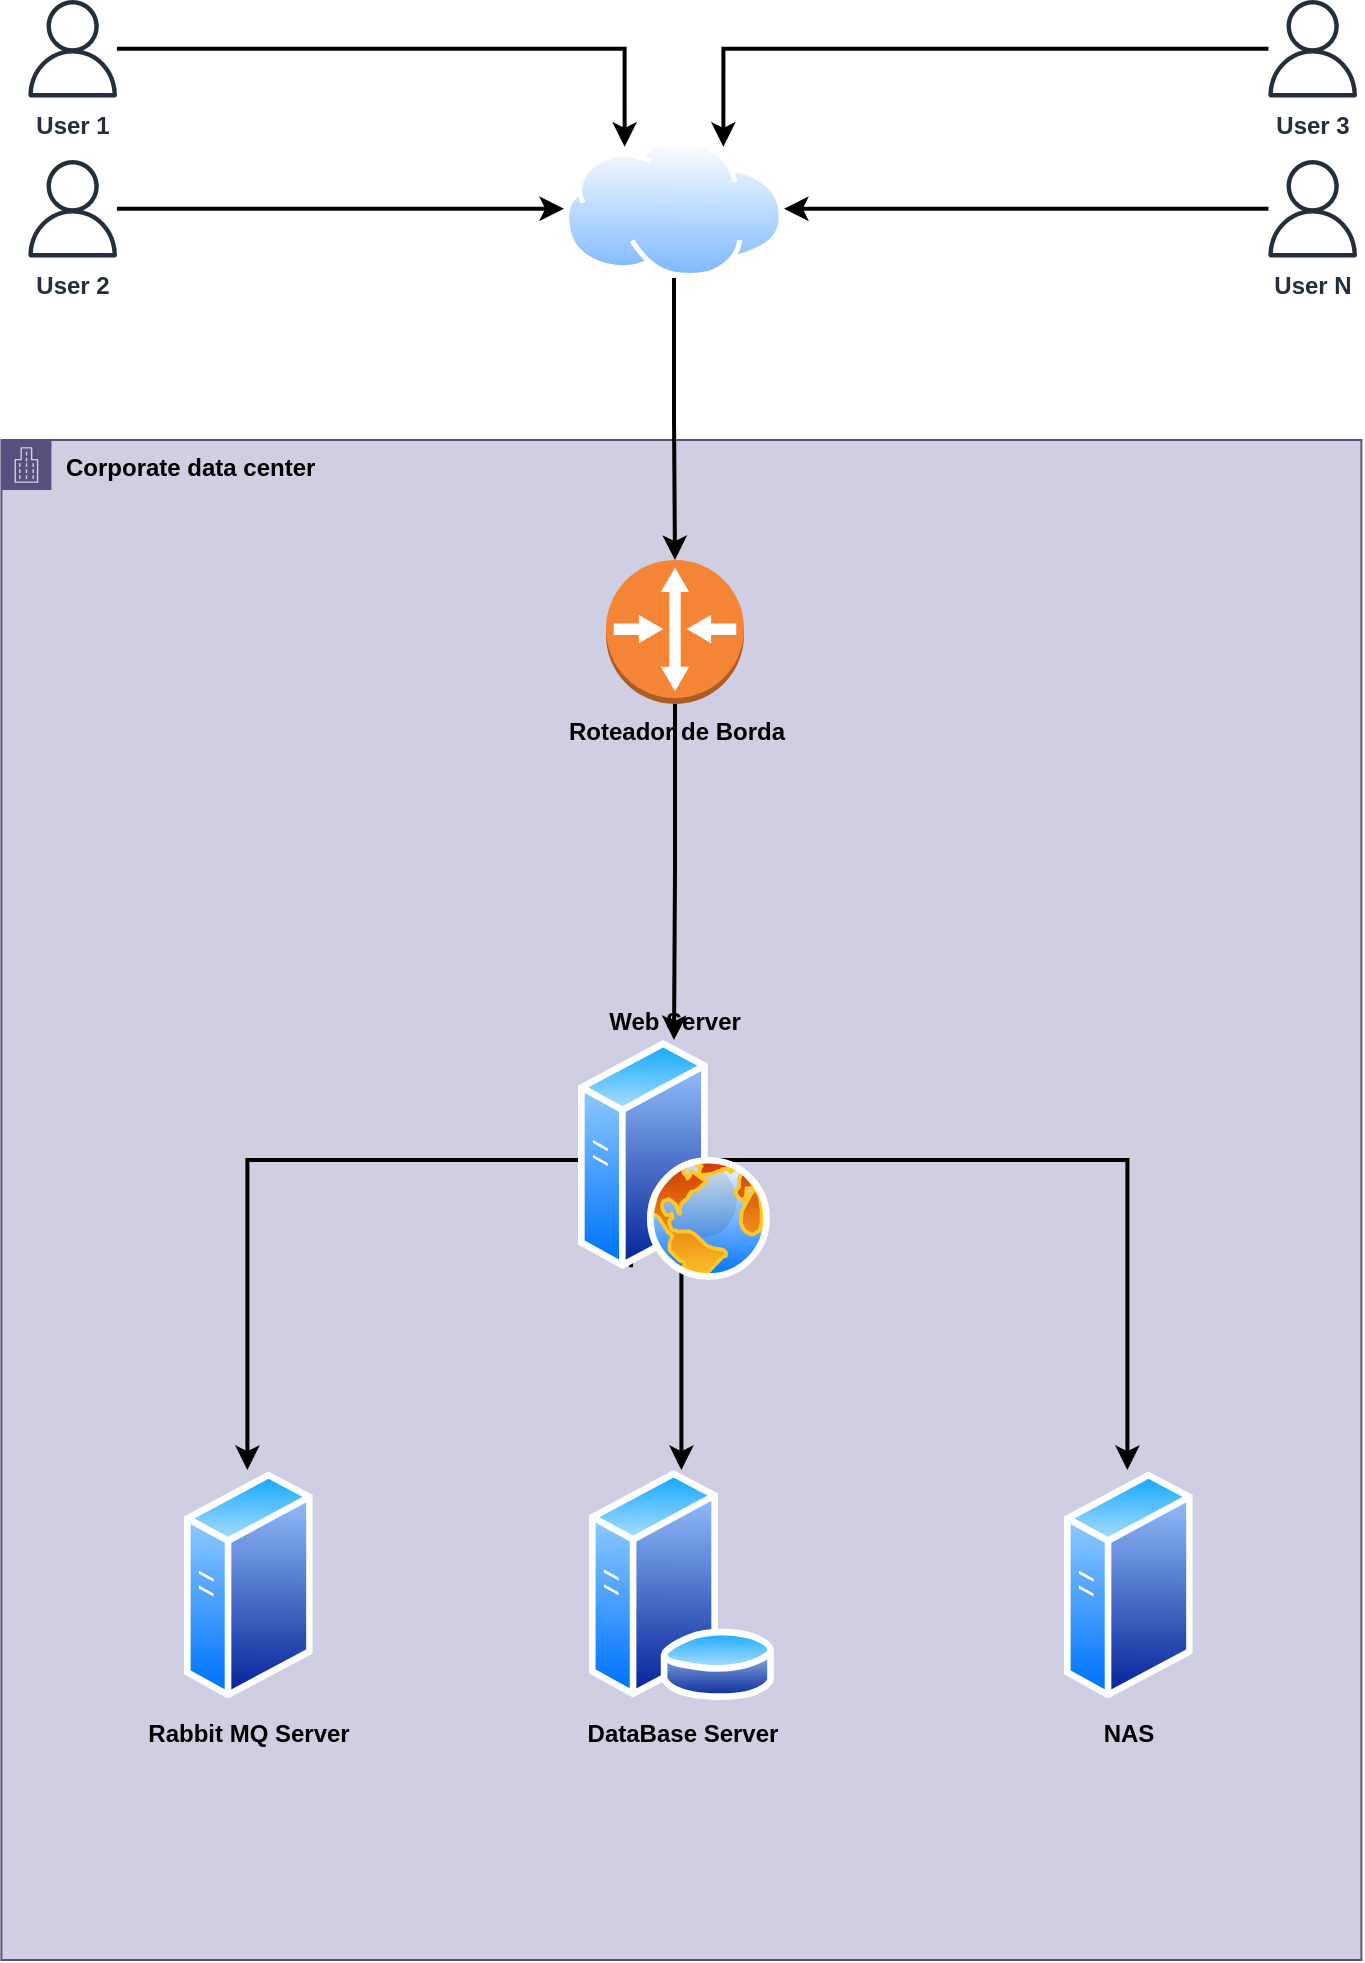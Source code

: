 <mxfile version="22.0.5" type="onedrive" pages="4">
  <diagram name="AS IS" id="2lrDk02iTjpjKqfuS0Eb">
    <mxGraphModel dx="1434" dy="750" grid="1" gridSize="20" guides="1" tooltips="1" connect="1" arrows="1" fold="1" page="1" pageScale="1" pageWidth="850" pageHeight="1100" math="0" shadow="0">
      <root>
        <mxCell id="0" />
        <mxCell id="1" parent="0" />
        <mxCell id="jZ0b4sKvb5LqVwHHVG_P-1" value="Corporate data center" style="points=[[0,0],[0.25,0],[0.5,0],[0.75,0],[1,0],[1,0.25],[1,0.5],[1,0.75],[1,1],[0.75,1],[0.5,1],[0.25,1],[0,1],[0,0.75],[0,0.5],[0,0.25]];outlineConnect=0;html=1;whiteSpace=wrap;fontSize=12;fontStyle=1;container=1;pointerEvents=0;collapsible=0;recursiveResize=0;shape=mxgraph.aws4.group;grIcon=mxgraph.aws4.group_corporate_data_center;strokeColor=#56517e;fillColor=#d0cee2;verticalAlign=top;align=left;spacingLeft=30;dashed=0;" parent="1" vertex="1">
          <mxGeometry x="88.7" y="240" width="680" height="760" as="geometry" />
        </mxCell>
        <mxCell id="jZ0b4sKvb5LqVwHHVG_P-15" style="edgeStyle=orthogonalEdgeStyle;rounded=0;orthogonalLoop=1;jettySize=auto;html=1;strokeWidth=2;fontStyle=1" parent="jZ0b4sKvb5LqVwHHVG_P-1" source="jZ0b4sKvb5LqVwHHVG_P-11" target="jZ0b4sKvb5LqVwHHVG_P-14" edge="1">
          <mxGeometry relative="1" as="geometry" />
        </mxCell>
        <mxCell id="jZ0b4sKvb5LqVwHHVG_P-11" value="Roteador de Borda" style="outlineConnect=0;dashed=0;verticalLabelPosition=bottom;verticalAlign=top;align=center;html=1;shape=mxgraph.aws3.router;fillColor=#F58536;gradientColor=none;fontStyle=1" parent="jZ0b4sKvb5LqVwHHVG_P-1" vertex="1">
          <mxGeometry x="302.3" y="60" width="69" height="72" as="geometry" />
        </mxCell>
        <mxCell id="jZ0b4sKvb5LqVwHHVG_P-19" style="edgeStyle=orthogonalEdgeStyle;rounded=0;orthogonalLoop=1;jettySize=auto;html=1;strokeWidth=2;exitX=0.75;exitY=1;exitDx=0;exitDy=0;fontStyle=1" parent="jZ0b4sKvb5LqVwHHVG_P-1" source="jZ0b4sKvb5LqVwHHVG_P-14" target="jZ0b4sKvb5LqVwHHVG_P-17" edge="1">
          <mxGeometry relative="1" as="geometry">
            <Array as="points">
              <mxPoint x="357" y="360" />
              <mxPoint x="563" y="360" />
            </Array>
          </mxGeometry>
        </mxCell>
        <mxCell id="jZ0b4sKvb5LqVwHHVG_P-21" style="edgeStyle=orthogonalEdgeStyle;rounded=0;orthogonalLoop=1;jettySize=auto;html=1;strokeWidth=2;exitX=0.25;exitY=1;exitDx=0;exitDy=0;fontStyle=1" parent="jZ0b4sKvb5LqVwHHVG_P-1" source="jZ0b4sKvb5LqVwHHVG_P-14" target="jZ0b4sKvb5LqVwHHVG_P-18" edge="1">
          <mxGeometry relative="1" as="geometry">
            <Array as="points">
              <mxPoint x="315" y="360" />
              <mxPoint x="123" y="360" />
            </Array>
          </mxGeometry>
        </mxCell>
        <mxCell id="jZ0b4sKvb5LqVwHHVG_P-23" style="edgeStyle=orthogonalEdgeStyle;rounded=0;orthogonalLoop=1;jettySize=auto;html=1;strokeWidth=2;entryX=0.5;entryY=0;entryDx=0;entryDy=0;fontStyle=1" parent="jZ0b4sKvb5LqVwHHVG_P-1" target="jZ0b4sKvb5LqVwHHVG_P-16" edge="1">
          <mxGeometry relative="1" as="geometry">
            <mxPoint x="338.1" y="340" as="sourcePoint" />
            <mxPoint x="341.8" y="580" as="targetPoint" />
            <Array as="points">
              <mxPoint x="340" y="340" />
            </Array>
          </mxGeometry>
        </mxCell>
        <mxCell id="jZ0b4sKvb5LqVwHHVG_P-14" value="&lt;span&gt;Web Server&lt;/span&gt;" style="image;aspect=fixed;perimeter=ellipsePerimeter;html=1;align=center;shadow=0;dashed=0;spacingTop=3;image=img/lib/active_directory/web_server.svg;labelBackgroundColor=none;labelPosition=center;verticalLabelPosition=top;verticalAlign=bottom;fontStyle=1" parent="jZ0b4sKvb5LqVwHHVG_P-1" vertex="1">
          <mxGeometry x="288.3" y="300" width="96" height="120" as="geometry" />
        </mxCell>
        <mxCell id="jZ0b4sKvb5LqVwHHVG_P-16" value="&lt;span&gt;DataBase Server&lt;/span&gt;" style="image;aspect=fixed;perimeter=ellipsePerimeter;html=1;align=center;shadow=0;dashed=0;spacingTop=3;image=img/lib/active_directory/database_server.svg;labelBackgroundColor=none;fontStyle=1" parent="jZ0b4sKvb5LqVwHHVG_P-1" vertex="1">
          <mxGeometry x="292.85" y="515" width="94.3" height="115" as="geometry" />
        </mxCell>
        <mxCell id="jZ0b4sKvb5LqVwHHVG_P-17" value="&lt;span&gt;NAS&lt;/span&gt;" style="image;aspect=fixed;perimeter=ellipsePerimeter;html=1;align=center;shadow=0;dashed=0;spacingTop=3;image=img/lib/active_directory/generic_server.svg;fontStyle=1;labelBackgroundColor=none;" parent="jZ0b4sKvb5LqVwHHVG_P-1" vertex="1">
          <mxGeometry x="531.3" y="515" width="64.4" height="115" as="geometry" />
        </mxCell>
        <mxCell id="jZ0b4sKvb5LqVwHHVG_P-18" value="&lt;span&gt;Rabbit MQ Server&lt;/span&gt;" style="image;aspect=fixed;perimeter=ellipsePerimeter;html=1;align=center;shadow=0;dashed=0;spacingTop=3;image=img/lib/active_directory/generic_server.svg;labelBackgroundColor=none;fontStyle=1" parent="jZ0b4sKvb5LqVwHHVG_P-1" vertex="1">
          <mxGeometry x="91.3" y="515" width="64.4" height="115" as="geometry" />
        </mxCell>
        <mxCell id="jZ0b4sKvb5LqVwHHVG_P-12" style="edgeStyle=orthogonalEdgeStyle;rounded=0;orthogonalLoop=1;jettySize=auto;html=1;strokeWidth=2;fontStyle=1" parent="1" source="jZ0b4sKvb5LqVwHHVG_P-2" target="jZ0b4sKvb5LqVwHHVG_P-11" edge="1">
          <mxGeometry relative="1" as="geometry" />
        </mxCell>
        <mxCell id="jZ0b4sKvb5LqVwHHVG_P-2" value="" style="image;aspect=fixed;perimeter=ellipsePerimeter;html=1;align=center;shadow=0;dashed=0;spacingTop=3;image=img/lib/active_directory/internet_cloud.svg;fontStyle=1" parent="1" vertex="1">
          <mxGeometry x="370" y="89.7" width="110" height="69.3" as="geometry" />
        </mxCell>
        <mxCell id="jZ0b4sKvb5LqVwHHVG_P-9" style="edgeStyle=orthogonalEdgeStyle;rounded=0;orthogonalLoop=1;jettySize=auto;html=1;entryX=0.25;entryY=0;entryDx=0;entryDy=0;strokeWidth=2;fontStyle=1" parent="1" source="jZ0b4sKvb5LqVwHHVG_P-3" target="jZ0b4sKvb5LqVwHHVG_P-2" edge="1">
          <mxGeometry relative="1" as="geometry" />
        </mxCell>
        <mxCell id="jZ0b4sKvb5LqVwHHVG_P-3" value="User 1" style="sketch=0;outlineConnect=0;fontColor=#232F3E;gradientColor=none;fillColor=#232F3D;strokeColor=none;dashed=0;verticalLabelPosition=bottom;verticalAlign=top;align=center;html=1;fontSize=12;fontStyle=1;aspect=fixed;pointerEvents=1;shape=mxgraph.aws4.user;" parent="1" vertex="1">
          <mxGeometry x="100" y="20" width="48.7" height="48.7" as="geometry" />
        </mxCell>
        <mxCell id="jZ0b4sKvb5LqVwHHVG_P-10" style="edgeStyle=orthogonalEdgeStyle;rounded=0;orthogonalLoop=1;jettySize=auto;html=1;strokeWidth=2;fontStyle=1" parent="1" source="jZ0b4sKvb5LqVwHHVG_P-4" target="jZ0b4sKvb5LqVwHHVG_P-2" edge="1">
          <mxGeometry relative="1" as="geometry" />
        </mxCell>
        <mxCell id="jZ0b4sKvb5LqVwHHVG_P-4" value="User 2" style="sketch=0;outlineConnect=0;fontColor=#232F3E;gradientColor=none;fillColor=#232F3D;strokeColor=none;dashed=0;verticalLabelPosition=bottom;verticalAlign=top;align=center;html=1;fontSize=12;fontStyle=1;aspect=fixed;pointerEvents=1;shape=mxgraph.aws4.user;" parent="1" vertex="1">
          <mxGeometry x="100" y="100" width="48.7" height="48.7" as="geometry" />
        </mxCell>
        <mxCell id="jZ0b4sKvb5LqVwHHVG_P-8" style="edgeStyle=orthogonalEdgeStyle;rounded=0;orthogonalLoop=1;jettySize=auto;html=1;entryX=0.75;entryY=0;entryDx=0;entryDy=0;strokeWidth=2;fontStyle=1" parent="1" source="jZ0b4sKvb5LqVwHHVG_P-5" target="jZ0b4sKvb5LqVwHHVG_P-2" edge="1">
          <mxGeometry relative="1" as="geometry" />
        </mxCell>
        <mxCell id="jZ0b4sKvb5LqVwHHVG_P-5" value="User 3" style="sketch=0;outlineConnect=0;fontColor=#232F3E;gradientColor=none;fillColor=#232F3D;strokeColor=none;dashed=0;verticalLabelPosition=bottom;verticalAlign=top;align=center;html=1;fontSize=12;fontStyle=1;aspect=fixed;pointerEvents=1;shape=mxgraph.aws4.user;" parent="1" vertex="1">
          <mxGeometry x="720" y="20" width="48.7" height="48.7" as="geometry" />
        </mxCell>
        <mxCell id="jZ0b4sKvb5LqVwHHVG_P-7" style="edgeStyle=orthogonalEdgeStyle;rounded=0;orthogonalLoop=1;jettySize=auto;html=1;entryX=1;entryY=0.5;entryDx=0;entryDy=0;strokeWidth=2;fontStyle=1" parent="1" source="jZ0b4sKvb5LqVwHHVG_P-6" target="jZ0b4sKvb5LqVwHHVG_P-2" edge="1">
          <mxGeometry relative="1" as="geometry" />
        </mxCell>
        <mxCell id="jZ0b4sKvb5LqVwHHVG_P-6" value="User N" style="sketch=0;outlineConnect=0;fontColor=#232F3E;gradientColor=none;fillColor=#232F3D;strokeColor=none;dashed=0;verticalLabelPosition=bottom;verticalAlign=top;align=center;html=1;fontSize=12;fontStyle=1;aspect=fixed;pointerEvents=1;shape=mxgraph.aws4.user;" parent="1" vertex="1">
          <mxGeometry x="720" y="100" width="48.7" height="48.7" as="geometry" />
        </mxCell>
      </root>
    </mxGraphModel>
  </diagram>
  <diagram name="Visão Detalhada da Solução" id="WhjI1BWvoWVcO_SIT5ln">
    <mxGraphModel grid="1" page="1" gridSize="20" guides="1" tooltips="1" connect="1" arrows="1" fold="1" pageScale="1" pageWidth="850" pageHeight="1100" math="0" shadow="0">
      <root>
        <mxCell id="myqctyIuVr8iJMyiNVSi-0" />
        <mxCell id="myqctyIuVr8iJMyiNVSi-1" parent="myqctyIuVr8iJMyiNVSi-0" />
        <mxCell id="I2cXr4Xbu_d9eAzQmwmS-286" value="&lt;span&gt;&lt;font style=&quot;font-size: 29px;&quot;&gt;PARCEIROS&lt;/font&gt;&lt;/span&gt;" style="rounded=1;whiteSpace=wrap;html=1;fillColor=#fad9d5;strokeColor=#ae4132;labelPosition=center;verticalLabelPosition=top;align=center;verticalAlign=bottom;fontStyle=1" vertex="1" parent="myqctyIuVr8iJMyiNVSi-1">
          <mxGeometry x="1270" y="840" width="360" height="1240" as="geometry" />
        </mxCell>
        <mxCell id="I2cXr4Xbu_d9eAzQmwmS-263" value="" style="rounded=1;arcSize=10;dashed=0;fillColor=none;gradientColor=none;strokeWidth=2;fontStyle=1" vertex="1" parent="myqctyIuVr8iJMyiNVSi-1">
          <mxGeometry x="1320" y="922" width="260" height="160" as="geometry" />
        </mxCell>
        <mxCell id="myqctyIuVr8iJMyiNVSi-2" value="" style="rounded=1;whiteSpace=wrap;html=1;fillColor=#d0cee2;strokeColor=#56517e;fontStyle=1" vertex="1" parent="myqctyIuVr8iJMyiNVSi-1">
          <mxGeometry x="-1580" y="406.5" width="240" height="1480" as="geometry" />
        </mxCell>
        <mxCell id="myqctyIuVr8iJMyiNVSi-3" value="AWS Cloud" style="points=[[0,0],[0.25,0],[0.5,0],[0.75,0],[1,0],[1,0.25],[1,0.5],[1,0.75],[1,1],[0.75,1],[0.5,1],[0.25,1],[0,1],[0,0.75],[0,0.5],[0,0.25]];outlineConnect=0;html=1;whiteSpace=wrap;fontSize=12;fontStyle=1;container=1;pointerEvents=0;collapsible=0;recursiveResize=0;shape=mxgraph.aws4.group;grIcon=mxgraph.aws4.group_aws_cloud_alt;strokeColor=#0e8088;fillColor=#b0e3e6;verticalAlign=top;align=left;spacingLeft=30;dashed=0;" vertex="1" parent="myqctyIuVr8iJMyiNVSi-1">
          <mxGeometry x="-800" y="240" width="1976.5" height="1840" as="geometry" />
        </mxCell>
        <mxCell id="I2cXr4Xbu_d9eAzQmwmS-78" value="Products" style="rounded=1;whiteSpace=wrap;html=1;fillColor=#fff2cc;strokeColor=#d6b656;labelPosition=center;verticalLabelPosition=top;align=center;verticalAlign=bottom;fontStyle=1" vertex="1" parent="myqctyIuVr8iJMyiNVSi-3">
          <mxGeometry x="883.61" y="80" width="496.39" height="160" as="geometry" />
        </mxCell>
        <mxCell id="I2cXr4Xbu_d9eAzQmwmS-1" style="edgeStyle=orthogonalEdgeStyle;rounded=0;orthogonalLoop=1;jettySize=auto;html=1;fontStyle=1;strokeWidth=2;" edge="1" parent="myqctyIuVr8iJMyiNVSi-3" source="I2cXr4Xbu_d9eAzQmwmS-60" target="I2cXr4Xbu_d9eAzQmwmS-0">
          <mxGeometry relative="1" as="geometry">
            <mxPoint x="258" y="680.5" as="sourcePoint" />
          </mxGeometry>
        </mxCell>
        <mxCell id="I2cXr4Xbu_d9eAzQmwmS-0" value="&lt;span&gt;WAF&lt;/span&gt;" style="sketch=0;points=[[0,0,0],[0.25,0,0],[0.5,0,0],[0.75,0,0],[1,0,0],[0,1,0],[0.25,1,0],[0.5,1,0],[0.75,1,0],[1,1,0],[0,0.25,0],[0,0.5,0],[0,0.75,0],[1,0.25,0],[1,0.5,0],[1,0.75,0]];outlineConnect=0;fontColor=#232F3E;fillColor=#DD344C;strokeColor=#ffffff;dashed=0;verticalLabelPosition=top;verticalAlign=bottom;align=center;html=1;fontSize=12;fontStyle=1;aspect=fixed;shape=mxgraph.aws4.resourceIcon;resIcon=mxgraph.aws4.waf;labelPosition=center;" vertex="1" parent="myqctyIuVr8iJMyiNVSi-3">
          <mxGeometry x="278.5" y="109.5" width="78" height="78" as="geometry" />
        </mxCell>
        <mxCell id="I2cXr4Xbu_d9eAzQmwmS-79" style="edgeStyle=orthogonalEdgeStyle;rounded=0;orthogonalLoop=1;jettySize=auto;html=1;fontStyle=1;strokeWidth=2;" edge="1" parent="myqctyIuVr8iJMyiNVSi-3" source="I2cXr4Xbu_d9eAzQmwmS-54" target="I2cXr4Xbu_d9eAzQmwmS-48">
          <mxGeometry relative="1" as="geometry" />
        </mxCell>
        <mxCell id="I2cXr4Xbu_d9eAzQmwmS-54" value="obtem-produtos" style="outlineConnect=0;dashed=0;verticalLabelPosition=bottom;verticalAlign=top;align=center;html=1;shape=mxgraph.aws3.lambda_function;fillColor=#F58534;gradientColor=none;fontStyle=1" vertex="1" parent="myqctyIuVr8iJMyiNVSi-3">
          <mxGeometry x="927.01" y="120" width="69" height="72" as="geometry" />
        </mxCell>
        <mxCell id="I2cXr4Xbu_d9eAzQmwmS-66" style="edgeStyle=orthogonalEdgeStyle;rounded=0;orthogonalLoop=1;jettySize=auto;html=1;fontStyle=1;strokeWidth=2;" edge="1" parent="myqctyIuVr8iJMyiNVSi-3" source="I2cXr4Xbu_d9eAzQmwmS-58" target="I2cXr4Xbu_d9eAzQmwmS-65">
          <mxGeometry relative="1" as="geometry">
            <Array as="points">
              <mxPoint x="598" y="1195.5" />
            </Array>
          </mxGeometry>
        </mxCell>
        <mxCell id="I2cXr4Xbu_d9eAzQmwmS-58" value="API Gateway" style="outlineConnect=0;dashed=0;verticalLabelPosition=bottom;verticalAlign=top;align=center;html=1;shape=mxgraph.aws3.api_gateway;fillColor=#D9A741;gradientColor=none;fontStyle=1" vertex="1" parent="myqctyIuVr8iJMyiNVSi-3">
          <mxGeometry x="560" y="849" width="76.5" height="93" as="geometry" />
        </mxCell>
        <mxCell id="I2cXr4Xbu_d9eAzQmwmS-63" style="edgeStyle=orthogonalEdgeStyle;rounded=0;orthogonalLoop=1;jettySize=auto;html=1;fontStyle=1;strokeWidth=2;" edge="1" parent="myqctyIuVr8iJMyiNVSi-3" source="I2cXr4Xbu_d9eAzQmwmS-60" target="I2cXr4Xbu_d9eAzQmwmS-58">
          <mxGeometry relative="1" as="geometry" />
        </mxCell>
        <mxCell id="I2cXr4Xbu_d9eAzQmwmS-225" style="edgeStyle=orthogonalEdgeStyle;rounded=0;orthogonalLoop=1;jettySize=auto;html=1;fontStyle=1;strokeWidth=2;" edge="1" parent="myqctyIuVr8iJMyiNVSi-3" source="I2cXr4Xbu_d9eAzQmwmS-60" target="I2cXr4Xbu_d9eAzQmwmS-223">
          <mxGeometry relative="1" as="geometry">
            <Array as="points">
              <mxPoint x="460" y="895.5" />
            </Array>
          </mxGeometry>
        </mxCell>
        <mxCell id="I2cXr4Xbu_d9eAzQmwmS-60" value="AWS Cloud Front" style="outlineConnect=0;dashed=0;verticalLabelPosition=bottom;verticalAlign=top;align=center;html=1;shape=mxgraph.aws3.cloudfront;fillColor=#F58536;gradientColor=none;fontStyle=1" vertex="1" parent="myqctyIuVr8iJMyiNVSi-3">
          <mxGeometry x="280" y="849" width="76.5" height="93" as="geometry" />
        </mxCell>
        <mxCell id="I2cXr4Xbu_d9eAzQmwmS-65" value="Authorizer" style="outlineConnect=0;dashed=0;verticalLabelPosition=bottom;verticalAlign=top;align=center;html=1;shape=mxgraph.aws3.lambda_function;fillColor=#F58534;gradientColor=none;fontStyle=1" vertex="1" parent="myqctyIuVr8iJMyiNVSi-3">
          <mxGeometry x="200" y="1155.5" width="69" height="72" as="geometry" />
        </mxCell>
        <mxCell id="I2cXr4Xbu_d9eAzQmwmS-67" value="" style="outlineConnect=0;dashed=0;verticalLabelPosition=bottom;verticalAlign=top;align=center;html=1;shape=mxgraph.aws3.sts;fillColor=#759C3E;gradientColor=none;fontStyle=1" vertex="1" parent="myqctyIuVr8iJMyiNVSi-3">
          <mxGeometry x="400" y="1215.06" width="61.5" height="34.5" as="geometry" />
        </mxCell>
        <mxCell id="I2cXr4Xbu_d9eAzQmwmS-48" value="tabela_produtos" style="outlineConnect=0;dashed=0;verticalLabelPosition=top;verticalAlign=bottom;align=center;html=1;shape=mxgraph.aws3.dynamo_db;fillColor=#2E73B8;gradientColor=none;labelPosition=center;fontStyle=1" vertex="1" parent="myqctyIuVr8iJMyiNVSi-3">
          <mxGeometry x="1081.61" y="115.5" width="72" height="81" as="geometry" />
        </mxCell>
        <mxCell id="I2cXr4Xbu_d9eAzQmwmS-80" value="Carrinho de Compras do Usuário" style="rounded=1;whiteSpace=wrap;html=1;fillColor=#fff2cc;strokeColor=#d6b656;labelPosition=center;verticalLabelPosition=top;align=center;verticalAlign=bottom;fontStyle=1" vertex="1" parent="myqctyIuVr8iJMyiNVSi-3">
          <mxGeometry x="973.61" y="310" width="416.39" height="320" as="geometry" />
        </mxCell>
        <mxCell id="I2cXr4Xbu_d9eAzQmwmS-90" style="edgeStyle=orthogonalEdgeStyle;rounded=0;orthogonalLoop=1;jettySize=auto;html=1;fontStyle=1;strokeWidth=2;" edge="1" parent="myqctyIuVr8iJMyiNVSi-3" source="I2cXr4Xbu_d9eAzQmwmS-81" target="I2cXr4Xbu_d9eAzQmwmS-82">
          <mxGeometry relative="1" as="geometry" />
        </mxCell>
        <mxCell id="I2cXr4Xbu_d9eAzQmwmS-81" value="gerencia-carrinho-de-compras" style="outlineConnect=0;dashed=0;verticalLabelPosition=bottom;verticalAlign=top;align=center;html=1;shape=mxgraph.aws3.lambda_function;fillColor=#F58534;gradientColor=none;fontStyle=1" vertex="1" parent="myqctyIuVr8iJMyiNVSi-3">
          <mxGeometry x="1043.75" y="358" width="69" height="72" as="geometry" />
        </mxCell>
        <mxCell id="I2cXr4Xbu_d9eAzQmwmS-281" style="edgeStyle=orthogonalEdgeStyle;rounded=0;orthogonalLoop=1;jettySize=auto;html=1;fontStyle=1;strokeWidth=2;" edge="1" parent="myqctyIuVr8iJMyiNVSi-3" source="I2cXr4Xbu_d9eAzQmwmS-82" target="I2cXr4Xbu_d9eAzQmwmS-280">
          <mxGeometry relative="1" as="geometry">
            <Array as="points">
              <mxPoint x="1279" y="470" />
              <mxPoint x="1070" y="470" />
            </Array>
          </mxGeometry>
        </mxCell>
        <mxCell id="I2cXr4Xbu_d9eAzQmwmS-82" value="tabela_carrinho_compras" style="outlineConnect=0;dashed=0;verticalLabelPosition=top;verticalAlign=bottom;align=center;html=1;shape=mxgraph.aws3.dynamo_db;fillColor=#2E73B8;gradientColor=none;labelPosition=center;fontStyle=1" vertex="1" parent="myqctyIuVr8iJMyiNVSi-3">
          <mxGeometry x="1256.86" y="353.5" width="72" height="81" as="geometry" />
        </mxCell>
        <mxCell id="I2cXr4Xbu_d9eAzQmwmS-85" value="Pedidos" style="rounded=1;whiteSpace=wrap;html=1;fillColor=#fff2cc;strokeColor=#d6b656;labelPosition=center;verticalLabelPosition=top;align=center;verticalAlign=bottom;fontStyle=1" vertex="1" parent="myqctyIuVr8iJMyiNVSi-3">
          <mxGeometry x="946.01" y="1099.5" width="416.39" height="340" as="geometry" />
        </mxCell>
        <mxCell id="I2cXr4Xbu_d9eAzQmwmS-91" style="edgeStyle=orthogonalEdgeStyle;rounded=0;orthogonalLoop=1;jettySize=auto;html=1;fontStyle=1;strokeWidth=2;" edge="1" parent="myqctyIuVr8iJMyiNVSi-3" source="I2cXr4Xbu_d9eAzQmwmS-86" target="I2cXr4Xbu_d9eAzQmwmS-87">
          <mxGeometry relative="1" as="geometry" />
        </mxCell>
        <mxCell id="I2cXr4Xbu_d9eAzQmwmS-86" value="gerencia-pedidos" style="outlineConnect=0;dashed=0;verticalLabelPosition=bottom;verticalAlign=top;align=center;html=1;shape=mxgraph.aws3.lambda_function;fillColor=#F58534;gradientColor=none;fontStyle=1" vertex="1" parent="myqctyIuVr8iJMyiNVSi-3">
          <mxGeometry x="996.01" y="1140" width="69" height="72" as="geometry" />
        </mxCell>
        <mxCell id="I2cXr4Xbu_d9eAzQmwmS-211" style="edgeStyle=orthogonalEdgeStyle;rounded=0;orthogonalLoop=1;jettySize=auto;html=1;fontStyle=1;strokeWidth=2;" edge="1" parent="myqctyIuVr8iJMyiNVSi-3" source="I2cXr4Xbu_d9eAzQmwmS-87" target="I2cXr4Xbu_d9eAzQmwmS-210">
          <mxGeometry relative="1" as="geometry">
            <Array as="points">
              <mxPoint x="1251.4" y="1280" />
              <mxPoint x="1030.4" y="1280" />
            </Array>
          </mxGeometry>
        </mxCell>
        <mxCell id="I2cXr4Xbu_d9eAzQmwmS-87" value="tabela_pedidos" style="outlineConnect=0;dashed=0;verticalLabelPosition=top;verticalAlign=bottom;align=center;html=1;shape=mxgraph.aws3.dynamo_db;fillColor=#2E73B8;gradientColor=none;labelPosition=center;fontStyle=1" vertex="1" parent="myqctyIuVr8iJMyiNVSi-3">
          <mxGeometry x="1215.4" y="1135.5" width="72" height="81" as="geometry" />
        </mxCell>
        <mxCell id="I2cXr4Xbu_d9eAzQmwmS-94" value="Transação" style="rounded=1;whiteSpace=wrap;html=1;fillColor=#fff2cc;strokeColor=#d6b656;labelPosition=center;verticalLabelPosition=top;align=center;verticalAlign=bottom;fontStyle=1" vertex="1" parent="myqctyIuVr8iJMyiNVSi-3">
          <mxGeometry x="883.61" y="680" width="590" height="340" as="geometry" />
        </mxCell>
        <mxCell id="I2cXr4Xbu_d9eAzQmwmS-184" style="edgeStyle=orthogonalEdgeStyle;rounded=0;orthogonalLoop=1;jettySize=auto;html=1;fontStyle=1;strokeWidth=2;" edge="1" parent="myqctyIuVr8iJMyiNVSi-3" source="I2cXr4Xbu_d9eAzQmwmS-96" target="I2cXr4Xbu_d9eAzQmwmS-88">
          <mxGeometry relative="1" as="geometry" />
        </mxCell>
        <mxCell id="I2cXr4Xbu_d9eAzQmwmS-199" style="edgeStyle=orthogonalEdgeStyle;rounded=0;orthogonalLoop=1;jettySize=auto;html=1;startArrow=classic;startFill=1;endArrow=none;endFill=0;fontStyle=1;strokeWidth=2;" edge="1" parent="myqctyIuVr8iJMyiNVSi-3" source="I2cXr4Xbu_d9eAzQmwmS-96" target="I2cXr4Xbu_d9eAzQmwmS-198">
          <mxGeometry relative="1" as="geometry" />
        </mxCell>
        <mxCell id="I2cXr4Xbu_d9eAzQmwmS-203" value="Atualiza Transação" style="edgeLabel;html=1;align=center;verticalAlign=middle;resizable=0;points=[];fontStyle=1" connectable="0" vertex="1" parent="I2cXr4Xbu_d9eAzQmwmS-199">
          <mxGeometry x="0.123" relative="1" as="geometry">
            <mxPoint x="-4" as="offset" />
          </mxGeometry>
        </mxCell>
        <mxCell id="I2cXr4Xbu_d9eAzQmwmS-96" value="tabela_transacaoes" style="outlineConnect=0;dashed=0;verticalLabelPosition=top;verticalAlign=bottom;align=center;html=1;shape=mxgraph.aws3.dynamo_db;fillColor=#2E73B8;gradientColor=none;labelPosition=center;fontStyle=1" vertex="1" parent="myqctyIuVr8iJMyiNVSi-3">
          <mxGeometry x="1153.61" y="733" width="72" height="81" as="geometry" />
        </mxCell>
        <mxCell id="I2cXr4Xbu_d9eAzQmwmS-97" value="Rastreamento Pedidos" style="rounded=1;whiteSpace=wrap;html=1;fillColor=#fff2cc;strokeColor=#d6b656;labelPosition=center;verticalLabelPosition=top;align=center;verticalAlign=bottom;fontStyle=1" vertex="1" parent="myqctyIuVr8iJMyiNVSi-3">
          <mxGeometry x="873.61" y="1514.8" width="600" height="285.2" as="geometry" />
        </mxCell>
        <mxCell id="I2cXr4Xbu_d9eAzQmwmS-99" value="gerencia_rastreamento_pedidos" style="outlineConnect=0;dashed=0;verticalLabelPosition=bottom;verticalAlign=top;align=center;html=1;shape=mxgraph.aws3.lambda_function;fillColor=#F58534;gradientColor=none;fontStyle=1" vertex="1" parent="myqctyIuVr8iJMyiNVSi-3">
          <mxGeometry x="953.75" y="1617.5" width="69" height="72" as="geometry" />
        </mxCell>
        <mxCell id="I2cXr4Xbu_d9eAzQmwmS-276" style="edgeStyle=orthogonalEdgeStyle;rounded=0;orthogonalLoop=1;jettySize=auto;html=1;fontStyle=1;strokeWidth=2;" edge="1" parent="myqctyIuVr8iJMyiNVSi-3" source="I2cXr4Xbu_d9eAzQmwmS-100" target="I2cXr4Xbu_d9eAzQmwmS-271">
          <mxGeometry relative="1" as="geometry" />
        </mxCell>
        <mxCell id="I2cXr4Xbu_d9eAzQmwmS-100" value="tabela_rastreamento_pedidos" style="outlineConnect=0;dashed=0;verticalLabelPosition=bottom;verticalAlign=top;align=center;html=1;shape=mxgraph.aws3.dynamo_db;fillColor=#2E73B8;gradientColor=none;fontStyle=1" vertex="1" parent="myqctyIuVr8iJMyiNVSi-3">
          <mxGeometry x="1140.0" y="1613" width="72" height="81" as="geometry" />
        </mxCell>
        <mxCell id="I2cXr4Xbu_d9eAzQmwmS-98" style="edgeStyle=orthogonalEdgeStyle;rounded=0;orthogonalLoop=1;jettySize=auto;html=1;fontStyle=1;strokeWidth=2;" edge="1" parent="myqctyIuVr8iJMyiNVSi-3" source="I2cXr4Xbu_d9eAzQmwmS-99" target="I2cXr4Xbu_d9eAzQmwmS-100">
          <mxGeometry relative="1" as="geometry" />
        </mxCell>
        <mxCell id="I2cXr4Xbu_d9eAzQmwmS-206" style="edgeStyle=orthogonalEdgeStyle;rounded=0;orthogonalLoop=1;jettySize=auto;html=1;entryX=0;entryY=0.5;entryDx=0;entryDy=0;entryPerimeter=0;fontStyle=1;strokeWidth=2;" edge="1" parent="myqctyIuVr8iJMyiNVSi-3" source="I2cXr4Xbu_d9eAzQmwmS-88" target="I2cXr4Xbu_d9eAzQmwmS-278">
          <mxGeometry relative="1" as="geometry">
            <Array as="points">
              <mxPoint x="1320" y="925" />
              <mxPoint x="1320" y="925" />
            </Array>
          </mxGeometry>
        </mxCell>
        <mxCell id="I2cXr4Xbu_d9eAzQmwmS-88" value="DynamoDB Stream" style="sketch=0;outlineConnect=0;fontColor=#232F3E;gradientColor=none;fillColor=#C925D1;strokeColor=none;dashed=0;verticalLabelPosition=bottom;verticalAlign=top;align=center;html=1;fontSize=12;fontStyle=1;aspect=fixed;pointerEvents=1;shape=mxgraph.aws4.dynamodb_stream;" vertex="1" parent="myqctyIuVr8iJMyiNVSi-3">
          <mxGeometry x="1166.86" y="902.5" width="45.5" height="45.5" as="geometry" />
        </mxCell>
        <mxCell id="I2cXr4Xbu_d9eAzQmwmS-195" style="edgeStyle=orthogonalEdgeStyle;rounded=0;orthogonalLoop=1;jettySize=auto;html=1;fontStyle=1;strokeWidth=2;" edge="1" parent="myqctyIuVr8iJMyiNVSi-3" source="I2cXr4Xbu_d9eAzQmwmS-183" target="I2cXr4Xbu_d9eAzQmwmS-96">
          <mxGeometry relative="1" as="geometry" />
        </mxCell>
        <mxCell id="I2cXr4Xbu_d9eAzQmwmS-196" value="1 - Persiste Transação" style="edgeLabel;html=1;align=center;verticalAlign=middle;resizable=0;points=[];fontStyle=1" connectable="0" vertex="1" parent="I2cXr4Xbu_d9eAzQmwmS-195">
          <mxGeometry x="0.313" relative="1" as="geometry">
            <mxPoint x="-25" as="offset" />
          </mxGeometry>
        </mxCell>
        <mxCell id="I2cXr4Xbu_d9eAzQmwmS-183" value="gerencia-transacao" style="outlineConnect=0;dashed=0;verticalLabelPosition=bottom;verticalAlign=top;align=center;html=1;shape=mxgraph.aws3.lambda_function;fillColor=#F58534;gradientColor=none;fontStyle=1" vertex="1" parent="myqctyIuVr8iJMyiNVSi-3">
          <mxGeometry x="924.61" y="737.5" width="69" height="72" as="geometry" />
        </mxCell>
        <mxCell id="I2cXr4Xbu_d9eAzQmwmS-198" value="recebe-transacao-externa" style="outlineConnect=0;dashed=0;verticalLabelPosition=bottom;verticalAlign=top;align=center;html=1;shape=mxgraph.aws3.lambda_function;fillColor=#F58534;gradientColor=none;fontStyle=1" vertex="1" parent="myqctyIuVr8iJMyiNVSi-3">
          <mxGeometry x="1353.61" y="737.5" width="69" height="72" as="geometry" />
        </mxCell>
        <mxCell id="I2cXr4Xbu_d9eAzQmwmS-207" style="edgeStyle=orthogonalEdgeStyle;rounded=0;orthogonalLoop=1;jettySize=auto;html=1;exitX=0.5;exitY=1;exitDx=0;exitDy=0;exitPerimeter=0;entryX=0.145;entryY=0.145;entryDx=0;entryDy=0;entryPerimeter=0;fontStyle=1;strokeWidth=2;" edge="1" parent="myqctyIuVr8iJMyiNVSi-3" source="I2cXr4Xbu_d9eAzQmwmS-278" target="I2cXr4Xbu_d9eAzQmwmS-86">
          <mxGeometry relative="1" as="geometry">
            <Array as="points">
              <mxPoint x="1388" y="1060" />
              <mxPoint x="920" y="1060" />
              <mxPoint x="920" y="1150" />
            </Array>
          </mxGeometry>
        </mxCell>
        <mxCell id="I2cXr4Xbu_d9eAzQmwmS-285" value="Cria Pedido" style="edgeLabel;html=1;align=center;verticalAlign=middle;resizable=0;points=[];fontStyle=1" connectable="0" vertex="1" parent="I2cXr4Xbu_d9eAzQmwmS-207">
          <mxGeometry x="-0.283" relative="1" as="geometry">
            <mxPoint as="offset" />
          </mxGeometry>
        </mxCell>
        <mxCell id="I2cXr4Xbu_d9eAzQmwmS-208" style="rounded=0;orthogonalLoop=1;jettySize=auto;html=1;strokeColor=#FF8000;fontStyle=1;strokeWidth=2;" edge="1" parent="myqctyIuVr8iJMyiNVSi-3" source="I2cXr4Xbu_d9eAzQmwmS-205" target="I2cXr4Xbu_d9eAzQmwmS-101">
          <mxGeometry relative="1" as="geometry" />
        </mxCell>
        <mxCell id="I2cXr4Xbu_d9eAzQmwmS-209" value="Envia E-mail com Status" style="edgeLabel;html=1;align=center;verticalAlign=middle;resizable=0;points=[];fontColor=#FFFFFF;labelBackgroundColor=#FF8000;fontStyle=1" connectable="0" vertex="1" parent="I2cXr4Xbu_d9eAzQmwmS-208">
          <mxGeometry x="-0.698" y="-2" relative="1" as="geometry">
            <mxPoint x="2" y="9" as="offset" />
          </mxGeometry>
        </mxCell>
        <mxCell id="I2cXr4Xbu_d9eAzQmwmS-205" value="route-status" style="outlineConnect=0;dashed=0;verticalLabelPosition=bottom;verticalAlign=top;align=center;html=1;shape=mxgraph.aws3.lambda_function;fillColor=#F58534;gradientColor=none;fontStyle=1" vertex="1" parent="myqctyIuVr8iJMyiNVSi-3">
          <mxGeometry x="1782.25" y="1083.5" width="69" height="72" as="geometry" />
        </mxCell>
        <mxCell id="I2cXr4Xbu_d9eAzQmwmS-101" value="Simple Email Service" style="sketch=0;points=[[0,0,0],[0.25,0,0],[0.5,0,0],[0.75,0,0],[1,0,0],[0,1,0],[0.25,1,0],[0.5,1,0],[0.75,1,0],[1,1,0],[0,0.25,0],[0,0.5,0],[0,0.75,0],[1,0.25,0],[1,0.5,0],[1,0.75,0]];outlineConnect=0;fontColor=#232F3E;gradientColor=#4D72F3;gradientDirection=north;fillColor=#3334B9;strokeColor=#ffffff;dashed=0;verticalLabelPosition=bottom;verticalAlign=top;align=center;html=1;fontSize=12;fontStyle=1;aspect=fixed;shape=mxgraph.aws4.resourceIcon;resIcon=mxgraph.aws4.simple_email_service;" vertex="1" parent="myqctyIuVr8iJMyiNVSi-3">
          <mxGeometry x="1778.5" y="1334.5" width="78" height="78" as="geometry" />
        </mxCell>
        <mxCell id="I2cXr4Xbu_d9eAzQmwmS-257" style="edgeStyle=orthogonalEdgeStyle;rounded=0;orthogonalLoop=1;jettySize=auto;html=1;fontStyle=1;strokeWidth=2;" edge="1" parent="myqctyIuVr8iJMyiNVSi-3" source="I2cXr4Xbu_d9eAzQmwmS-210" target="I2cXr4Xbu_d9eAzQmwmS-256">
          <mxGeometry relative="1" as="geometry" />
        </mxCell>
        <mxCell id="I2cXr4Xbu_d9eAzQmwmS-210" value="DynamoDB Stream" style="sketch=0;outlineConnect=0;fontColor=#232F3E;gradientColor=none;fillColor=#C925D1;strokeColor=none;dashed=0;verticalLabelPosition=bottom;verticalAlign=top;align=center;html=1;fontSize=12;fontStyle=1;aspect=fixed;pointerEvents=1;shape=mxgraph.aws4.dynamodb_stream;" vertex="1" parent="myqctyIuVr8iJMyiNVSi-3">
          <mxGeometry x="1007.76" y="1326.75" width="45.5" height="45.5" as="geometry" />
        </mxCell>
        <mxCell id="I2cXr4Xbu_d9eAzQmwmS-213" style="edgeStyle=orthogonalEdgeStyle;rounded=0;orthogonalLoop=1;jettySize=auto;html=1;entryX=0;entryY=0.5;entryDx=0;entryDy=0;entryPerimeter=0;fontStyle=1;strokeWidth=2;" edge="1" parent="myqctyIuVr8iJMyiNVSi-3" source="I2cXr4Xbu_d9eAzQmwmS-58" target="I2cXr4Xbu_d9eAzQmwmS-86">
          <mxGeometry relative="1" as="geometry">
            <Array as="points">
              <mxPoint x="700" y="900" />
              <mxPoint x="700" y="1176" />
            </Array>
          </mxGeometry>
        </mxCell>
        <mxCell id="I2cXr4Xbu_d9eAzQmwmS-214" value="/GET" style="edgeLabel;html=1;align=center;verticalAlign=middle;resizable=0;points=[];fontStyle=1" connectable="0" vertex="1" parent="I2cXr4Xbu_d9eAzQmwmS-213">
          <mxGeometry x="0.634" y="1" relative="1" as="geometry">
            <mxPoint x="-80" y="1" as="offset" />
          </mxGeometry>
        </mxCell>
        <mxCell id="I2cXr4Xbu_d9eAzQmwmS-218" style="edgeStyle=orthogonalEdgeStyle;rounded=0;orthogonalLoop=1;jettySize=auto;html=1;fontStyle=1;strokeWidth=2;" edge="1" parent="myqctyIuVr8iJMyiNVSi-3" source="I2cXr4Xbu_d9eAzQmwmS-58" target="I2cXr4Xbu_d9eAzQmwmS-99">
          <mxGeometry relative="1" as="geometry">
            <Array as="points">
              <mxPoint x="700" y="900" />
              <mxPoint x="700" y="1660" />
            </Array>
          </mxGeometry>
        </mxCell>
        <mxCell id="I2cXr4Xbu_d9eAzQmwmS-262" value="/GET" style="edgeLabel;html=1;align=center;verticalAlign=middle;resizable=0;points=[];fontStyle=1" connectable="0" vertex="1" parent="I2cXr4Xbu_d9eAzQmwmS-218">
          <mxGeometry x="0.698" y="1" relative="1" as="geometry">
            <mxPoint x="9" y="-2" as="offset" />
          </mxGeometry>
        </mxCell>
        <mxCell id="I2cXr4Xbu_d9eAzQmwmS-219" style="edgeStyle=orthogonalEdgeStyle;rounded=0;orthogonalLoop=1;jettySize=auto;html=1;fontStyle=1;strokeWidth=2;" edge="1" parent="myqctyIuVr8iJMyiNVSi-3" source="I2cXr4Xbu_d9eAzQmwmS-58" target="I2cXr4Xbu_d9eAzQmwmS-183">
          <mxGeometry relative="1" as="geometry">
            <Array as="points">
              <mxPoint x="700" y="900" />
              <mxPoint x="700" y="774" />
            </Array>
          </mxGeometry>
        </mxCell>
        <mxCell id="I2cXr4Xbu_d9eAzQmwmS-221" style="edgeStyle=orthogonalEdgeStyle;rounded=0;orthogonalLoop=1;jettySize=auto;html=1;entryX=0;entryY=0.5;entryDx=0;entryDy=0;entryPerimeter=0;fontStyle=1;strokeWidth=2;" edge="1" parent="myqctyIuVr8iJMyiNVSi-3" source="I2cXr4Xbu_d9eAzQmwmS-58" target="I2cXr4Xbu_d9eAzQmwmS-81">
          <mxGeometry relative="1" as="geometry">
            <Array as="points">
              <mxPoint x="700" y="900" />
              <mxPoint x="700" y="394" />
            </Array>
          </mxGeometry>
        </mxCell>
        <mxCell id="I2cXr4Xbu_d9eAzQmwmS-237" value="/GET /PUT /PATCH /DELETE" style="edgeLabel;html=1;align=center;verticalAlign=middle;resizable=0;points=[];fontStyle=1" connectable="0" vertex="1" parent="I2cXr4Xbu_d9eAzQmwmS-221">
          <mxGeometry x="0.578" relative="1" as="geometry">
            <mxPoint x="-31" as="offset" />
          </mxGeometry>
        </mxCell>
        <mxCell id="I2cXr4Xbu_d9eAzQmwmS-222" style="edgeStyle=orthogonalEdgeStyle;rounded=0;orthogonalLoop=1;jettySize=auto;html=1;entryX=0;entryY=0.5;entryDx=0;entryDy=0;entryPerimeter=0;fontStyle=1;strokeWidth=2;" edge="1" parent="myqctyIuVr8iJMyiNVSi-3" source="I2cXr4Xbu_d9eAzQmwmS-58" target="I2cXr4Xbu_d9eAzQmwmS-54">
          <mxGeometry relative="1" as="geometry">
            <Array as="points">
              <mxPoint x="700" y="900" />
              <mxPoint x="700" y="156" />
            </Array>
          </mxGeometry>
        </mxCell>
        <mxCell id="I2cXr4Xbu_d9eAzQmwmS-232" value="/GET" style="edgeLabel;html=1;align=center;verticalAlign=middle;resizable=0;points=[];fontStyle=1" connectable="0" vertex="1" parent="I2cXr4Xbu_d9eAzQmwmS-222">
          <mxGeometry x="0.714" relative="1" as="geometry">
            <mxPoint x="36" as="offset" />
          </mxGeometry>
        </mxCell>
        <mxCell id="I2cXr4Xbu_d9eAzQmwmS-223" value="&lt;span&gt;StaticContent&lt;/span&gt;" style="sketch=0;outlineConnect=0;fontColor=#232F3E;gradientColor=none;fillColor=#7AA116;strokeColor=none;dashed=0;verticalLabelPosition=middle;verticalAlign=middle;align=left;html=1;fontSize=12;fontStyle=1;aspect=fixed;pointerEvents=1;shape=mxgraph.aws4.bucket;labelPosition=right;" vertex="1" parent="myqctyIuVr8iJMyiNVSi-3">
          <mxGeometry x="420" y="122.8" width="80" height="83.2" as="geometry" />
        </mxCell>
        <mxCell id="I2cXr4Xbu_d9eAzQmwmS-228" style="edgeStyle=orthogonalEdgeStyle;rounded=0;orthogonalLoop=1;jettySize=auto;html=1;fontStyle=1;strokeWidth=2;" edge="1" parent="myqctyIuVr8iJMyiNVSi-3" source="I2cXr4Xbu_d9eAzQmwmS-227" target="I2cXr4Xbu_d9eAzQmwmS-48">
          <mxGeometry relative="1" as="geometry" />
        </mxCell>
        <mxCell id="I2cXr4Xbu_d9eAzQmwmS-231" value="CRUD" style="edgeLabel;html=1;align=center;verticalAlign=middle;resizable=0;points=[];fontStyle=1" connectable="0" vertex="1" parent="I2cXr4Xbu_d9eAzQmwmS-228">
          <mxGeometry x="-0.302" y="-2" relative="1" as="geometry">
            <mxPoint x="-20" y="2" as="offset" />
          </mxGeometry>
        </mxCell>
        <mxCell id="I2cXr4Xbu_d9eAzQmwmS-229" style="edgeStyle=orthogonalEdgeStyle;rounded=0;orthogonalLoop=1;jettySize=auto;html=1;exitX=0.5;exitY=0;exitDx=0;exitDy=0;exitPerimeter=0;fontStyle=1;strokeWidth=2;" edge="1" parent="myqctyIuVr8iJMyiNVSi-3" source="I2cXr4Xbu_d9eAzQmwmS-227" target="I2cXr4Xbu_d9eAzQmwmS-223">
          <mxGeometry relative="1" as="geometry">
            <Array as="points">
              <mxPoint x="1294" y="40" />
              <mxPoint x="460" y="40" />
            </Array>
          </mxGeometry>
        </mxCell>
        <mxCell id="I2cXr4Xbu_d9eAzQmwmS-230" value="Salva imagem" style="edgeLabel;html=1;align=center;verticalAlign=middle;resizable=0;points=[];fontStyle=1" connectable="0" vertex="1" parent="I2cXr4Xbu_d9eAzQmwmS-229">
          <mxGeometry x="-0.888" y="-1" relative="1" as="geometry">
            <mxPoint x="-9" y="-24" as="offset" />
          </mxGeometry>
        </mxCell>
        <mxCell id="I2cXr4Xbu_d9eAzQmwmS-227" value="gerencia-produtos" style="outlineConnect=0;dashed=0;verticalLabelPosition=bottom;verticalAlign=top;align=center;html=1;shape=mxgraph.aws3.lambda_function;fillColor=#F58534;gradientColor=none;fontStyle=1" vertex="1" parent="myqctyIuVr8iJMyiNVSi-3">
          <mxGeometry x="1259.86" y="120" width="69" height="72" as="geometry" />
        </mxCell>
        <mxCell id="I2cXr4Xbu_d9eAzQmwmS-234" style="edgeStyle=orthogonalEdgeStyle;rounded=0;orthogonalLoop=1;jettySize=auto;html=1;fontStyle=1;strokeWidth=2;exitX=1;exitY=0.21;exitDx=0;exitDy=0;exitPerimeter=0;" edge="1" parent="myqctyIuVr8iJMyiNVSi-3" source="I2cXr4Xbu_d9eAzQmwmS-58" target="I2cXr4Xbu_d9eAzQmwmS-227">
          <mxGeometry relative="1" as="geometry">
            <mxPoint x="1858" y="156" as="sourcePoint" />
            <Array as="points">
              <mxPoint x="700" y="869" />
              <mxPoint x="700" y="280" />
              <mxPoint x="1294" y="280" />
            </Array>
          </mxGeometry>
        </mxCell>
        <mxCell id="MP5OMuKNtqwY5v9U1ztN-7" value="&lt;b&gt;/GET /PUT /PATCH /DELETE&lt;/b&gt;" style="edgeLabel;html=1;align=center;verticalAlign=middle;resizable=0;points=[];" connectable="0" vertex="1" parent="I2cXr4Xbu_d9eAzQmwmS-234">
          <mxGeometry x="0.163" y="2" relative="1" as="geometry">
            <mxPoint as="offset" />
          </mxGeometry>
        </mxCell>
        <mxCell id="I2cXr4Xbu_d9eAzQmwmS-238" value="/GET /PUT&amp;nbsp;" style="edgeLabel;html=1;align=center;verticalAlign=middle;resizable=0;points=[];fontStyle=1" connectable="0" vertex="1" parent="myqctyIuVr8iJMyiNVSi-3">
          <mxGeometry x="799.998" y="773.496" as="geometry" />
        </mxCell>
        <mxCell id="I2cXr4Xbu_d9eAzQmwmS-103" value="WebHook Pagamentos Parceiros" style="outlineConnect=0;dashed=0;verticalLabelPosition=bottom;verticalAlign=top;align=center;html=1;shape=mxgraph.aws3.api_gateway;fillColor=#D9A741;gradientColor=none;fontStyle=1" vertex="1" parent="myqctyIuVr8iJMyiNVSi-3">
          <mxGeometry x="1841.5" y="727" width="76.5" height="93" as="geometry" />
        </mxCell>
        <mxCell id="I2cXr4Xbu_d9eAzQmwmS-201" style="edgeStyle=orthogonalEdgeStyle;rounded=0;orthogonalLoop=1;jettySize=auto;html=1;fontStyle=1;strokeWidth=2;" edge="1" parent="myqctyIuVr8iJMyiNVSi-3" source="I2cXr4Xbu_d9eAzQmwmS-103" target="I2cXr4Xbu_d9eAzQmwmS-198">
          <mxGeometry relative="1" as="geometry" />
        </mxCell>
        <mxCell id="I2cXr4Xbu_d9eAzQmwmS-202" value="Recebe Status Pagamento" style="edgeLabel;html=1;align=center;verticalAlign=middle;resizable=0;points=[];fontStyle=1" connectable="0" vertex="1" parent="I2cXr4Xbu_d9eAzQmwmS-201">
          <mxGeometry x="-0.218" y="-3" relative="1" as="geometry">
            <mxPoint x="6" y="3" as="offset" />
          </mxGeometry>
        </mxCell>
        <mxCell id="I2cXr4Xbu_d9eAzQmwmS-258" style="edgeStyle=orthogonalEdgeStyle;rounded=0;orthogonalLoop=1;jettySize=auto;html=1;entryX=1;entryY=0.5;entryDx=0;entryDy=0;entryPerimeter=0;fontStyle=1;strokeWidth=2;" edge="1" parent="myqctyIuVr8iJMyiNVSi-3" source="I2cXr4Xbu_d9eAzQmwmS-256" target="I2cXr4Xbu_d9eAzQmwmS-227">
          <mxGeometry relative="1" as="geometry">
            <Array as="points">
              <mxPoint x="1520" y="1350" />
              <mxPoint x="1520" y="156" />
            </Array>
          </mxGeometry>
        </mxCell>
        <mxCell id="I2cXr4Xbu_d9eAzQmwmS-259" value="Atualiza Quantidade" style="edgeLabel;html=1;align=center;verticalAlign=middle;resizable=0;points=[];fontStyle=1" connectable="0" vertex="1" parent="I2cXr4Xbu_d9eAzQmwmS-258">
          <mxGeometry x="-0.838" relative="1" as="geometry">
            <mxPoint x="12" as="offset" />
          </mxGeometry>
        </mxCell>
        <mxCell id="I2cXr4Xbu_d9eAzQmwmS-260" style="edgeStyle=orthogonalEdgeStyle;rounded=0;orthogonalLoop=1;jettySize=auto;html=1;fontStyle=1;strokeWidth=2;" edge="1" parent="myqctyIuVr8iJMyiNVSi-3" source="I2cXr4Xbu_d9eAzQmwmS-256" target="I2cXr4Xbu_d9eAzQmwmS-99">
          <mxGeometry relative="1" as="geometry">
            <Array as="points">
              <mxPoint x="1251" y="1460" />
              <mxPoint x="840" y="1460" />
              <mxPoint x="840" y="1640" />
            </Array>
          </mxGeometry>
        </mxCell>
        <mxCell id="I2cXr4Xbu_d9eAzQmwmS-261" value="Cria Tracking do pedido" style="edgeLabel;html=1;align=center;verticalAlign=middle;resizable=0;points=[];fontStyle=1" connectable="0" vertex="1" parent="I2cXr4Xbu_d9eAzQmwmS-260">
          <mxGeometry x="-0.735" relative="1" as="geometry">
            <mxPoint x="-158" y="-2" as="offset" />
          </mxGeometry>
        </mxCell>
        <mxCell id="I2cXr4Xbu_d9eAzQmwmS-256" value="finalizacao-pedido" style="outlineConnect=0;dashed=0;verticalLabelPosition=bottom;verticalAlign=top;align=center;html=1;shape=mxgraph.aws3.lambda_function;fillColor=#F58534;gradientColor=none;fontStyle=1" vertex="1" parent="myqctyIuVr8iJMyiNVSi-3">
          <mxGeometry x="1216.9" y="1313.5" width="69" height="72" as="geometry" />
        </mxCell>
        <mxCell id="I2cXr4Xbu_d9eAzQmwmS-270" style="edgeStyle=orthogonalEdgeStyle;rounded=0;orthogonalLoop=1;jettySize=auto;html=1;fontStyle=1;strokeWidth=2;" edge="1" parent="myqctyIuVr8iJMyiNVSi-3" source="I2cXr4Xbu_d9eAzQmwmS-269" target="I2cXr4Xbu_d9eAzQmwmS-100">
          <mxGeometry relative="1" as="geometry" />
        </mxCell>
        <mxCell id="I2cXr4Xbu_d9eAzQmwmS-269" value="gerencia-rastreio-pedidos" style="outlineConnect=0;dashed=0;verticalLabelPosition=bottom;verticalAlign=top;align=center;html=1;shape=mxgraph.aws3.lambda_function;fillColor=#F58534;gradientColor=none;fontStyle=1" vertex="1" parent="myqctyIuVr8iJMyiNVSi-3">
          <mxGeometry x="1315.61" y="1700" width="69" height="72" as="geometry" />
        </mxCell>
        <mxCell id="I2cXr4Xbu_d9eAzQmwmS-277" style="rounded=0;orthogonalLoop=1;jettySize=auto;html=1;strokeColor=#FF8000;fontStyle=1;strokeWidth=2;entryX=0;entryY=0.5;entryDx=0;entryDy=0;entryPerimeter=0;edgeStyle=orthogonalEdgeStyle;" edge="1" parent="myqctyIuVr8iJMyiNVSi-3" source="I2cXr4Xbu_d9eAzQmwmS-271" target="oGojmUH-7VUFvv50-o-O-0">
          <mxGeometry relative="1" as="geometry">
            <Array as="points">
              <mxPoint x="1560" y="1590" />
              <mxPoint x="1560" y="925" />
            </Array>
          </mxGeometry>
        </mxCell>
        <mxCell id="I2cXr4Xbu_d9eAzQmwmS-271" value="DynamoDB Stream" style="sketch=0;outlineConnect=0;fontColor=#232F3E;gradientColor=none;fillColor=#C925D1;strokeColor=none;dashed=0;verticalLabelPosition=bottom;verticalAlign=top;align=center;html=1;fontSize=12;fontStyle=1;aspect=fixed;pointerEvents=1;shape=mxgraph.aws4.dynamodb_stream;" vertex="1" parent="myqctyIuVr8iJMyiNVSi-3">
          <mxGeometry x="1327.36" y="1567.5" width="45.5" height="45.5" as="geometry" />
        </mxCell>
        <mxCell id="I2cXr4Xbu_d9eAzQmwmS-273" style="edgeStyle=orthogonalEdgeStyle;rounded=0;orthogonalLoop=1;jettySize=auto;html=1;fontStyle=1" edge="1" parent="myqctyIuVr8iJMyiNVSi-3" source="I2cXr4Xbu_d9eAzQmwmS-272" target="I2cXr4Xbu_d9eAzQmwmS-269">
          <mxGeometry relative="1" as="geometry" />
        </mxCell>
        <mxCell id="I2cXr4Xbu_d9eAzQmwmS-272" value="WebHook Logistica Parceiros" style="outlineConnect=0;dashed=0;verticalLabelPosition=bottom;verticalAlign=top;align=center;html=1;shape=mxgraph.aws3.api_gateway;fillColor=#D9A741;gradientColor=none;fontStyle=1" vertex="1" parent="myqctyIuVr8iJMyiNVSi-3">
          <mxGeometry x="1781.5" y="1689.5" width="76.5" height="93" as="geometry" />
        </mxCell>
        <mxCell id="I2cXr4Xbu_d9eAzQmwmS-278" value="envia-para-pedido" style="outlineConnect=0;dashed=0;verticalLabelPosition=bottom;verticalAlign=top;align=center;html=1;shape=mxgraph.aws3.lambda_function;fillColor=#F58534;gradientColor=none;fontStyle=1" vertex="1" parent="myqctyIuVr8iJMyiNVSi-3">
          <mxGeometry x="1353.61" y="889.25" width="69" height="72" as="geometry" />
        </mxCell>
        <mxCell id="I2cXr4Xbu_d9eAzQmwmS-279" style="edgeStyle=orthogonalEdgeStyle;rounded=0;orthogonalLoop=1;jettySize=auto;html=1;entryX=0;entryY=0.5;entryDx=0;entryDy=0;entryPerimeter=0;strokeColor=#FF8000;fontStyle=1;strokeWidth=2;" edge="1" parent="myqctyIuVr8iJMyiNVSi-3" source="I2cXr4Xbu_d9eAzQmwmS-278" target="oGojmUH-7VUFvv50-o-O-0">
          <mxGeometry relative="1" as="geometry" />
        </mxCell>
        <mxCell id="I2cXr4Xbu_d9eAzQmwmS-283" style="edgeStyle=orthogonalEdgeStyle;rounded=0;orthogonalLoop=1;jettySize=auto;html=1;fontStyle=1;strokeWidth=2;" edge="1" parent="myqctyIuVr8iJMyiNVSi-3" source="I2cXr4Xbu_d9eAzQmwmS-280" target="I2cXr4Xbu_d9eAzQmwmS-282">
          <mxGeometry relative="1" as="geometry" />
        </mxCell>
        <mxCell id="I2cXr4Xbu_d9eAzQmwmS-280" value="DynamoDB Stream" style="sketch=0;outlineConnect=0;fontColor=#232F3E;gradientColor=none;fillColor=#C925D1;strokeColor=none;dashed=0;verticalLabelPosition=bottom;verticalAlign=top;align=center;html=1;fontSize=12;fontStyle=1;aspect=fixed;pointerEvents=1;shape=mxgraph.aws4.dynamodb_stream;" vertex="1" parent="myqctyIuVr8iJMyiNVSi-3">
          <mxGeometry x="1047.11" y="515.25" width="45.5" height="45.5" as="geometry" />
        </mxCell>
        <mxCell id="I2cXr4Xbu_d9eAzQmwmS-284" style="rounded=0;orthogonalLoop=1;jettySize=auto;html=1;strokeColor=#FF8000;exitX=1;exitY=0.5;exitDx=0;exitDy=0;exitPerimeter=0;fontStyle=1;strokeWidth=2;entryX=0;entryY=0.5;entryDx=0;entryDy=0;entryPerimeter=0;edgeStyle=orthogonalEdgeStyle;" edge="1" parent="myqctyIuVr8iJMyiNVSi-3" source="I2cXr4Xbu_d9eAzQmwmS-282" target="oGojmUH-7VUFvv50-o-O-0">
          <mxGeometry relative="1" as="geometry">
            <Array as="points">
              <mxPoint x="1560" y="538" />
              <mxPoint x="1560" y="925" />
            </Array>
          </mxGeometry>
        </mxCell>
        <mxCell id="I2cXr4Xbu_d9eAzQmwmS-282" value="lembrete-carrinho-cheio" style="outlineConnect=0;dashed=0;verticalLabelPosition=bottom;verticalAlign=top;align=center;html=1;shape=mxgraph.aws3.lambda_function;fillColor=#F58534;gradientColor=none;fontStyle=1" vertex="1" parent="myqctyIuVr8iJMyiNVSi-3">
          <mxGeometry x="1256.86" y="502" width="69" height="72" as="geometry" />
        </mxCell>
        <mxCell id="myqctyIuVr8iJMyiNVSi-70" value="Amazon CloudWatch" style="sketch=0;outlineConnect=0;fontColor=#232F3E;gradientColor=none;strokeColor=#ffffff;fillColor=#232F3E;dashed=0;verticalLabelPosition=middle;verticalAlign=bottom;align=center;html=1;whiteSpace=wrap;fontSize=10;fontStyle=1;spacing=3;shape=mxgraph.aws4.productIcon;prIcon=mxgraph.aws4.cloudwatch;" vertex="1" parent="myqctyIuVr8iJMyiNVSi-3">
          <mxGeometry x="160" y="1640" width="80" height="110" as="geometry" />
        </mxCell>
        <mxCell id="myqctyIuVr8iJMyiNVSi-16" value="&lt;span&gt;Parameter&lt;br&gt;Store&lt;/span&gt;" style="sketch=0;outlineConnect=0;fontColor=#232F3E;gradientColor=none;strokeColor=#232F3E;fillColor=#ffffff;dashed=0;verticalLabelPosition=bottom;verticalAlign=top;align=center;html=1;fontSize=12;fontStyle=1;aspect=fixed;shape=mxgraph.aws4.resourceIcon;resIcon=mxgraph.aws4.parameter_store;" vertex="1" parent="myqctyIuVr8iJMyiNVSi-3">
          <mxGeometry x="170" y="1514.8" width="60" height="60" as="geometry" />
        </mxCell>
        <mxCell id="MP5OMuKNtqwY5v9U1ztN-2" value="&lt;b&gt;AWS Route 53&lt;/b&gt;" style="outlineConnect=0;dashed=0;verticalLabelPosition=bottom;verticalAlign=top;align=center;html=1;shape=mxgraph.aws3.route_53;fillColor=#F58536;gradientColor=none;" vertex="1" parent="myqctyIuVr8iJMyiNVSi-3">
          <mxGeometry x="-40" y="852.75" width="70.5" height="85.5" as="geometry" />
        </mxCell>
        <mxCell id="MP5OMuKNtqwY5v9U1ztN-4" style="edgeStyle=orthogonalEdgeStyle;rounded=0;orthogonalLoop=1;jettySize=auto;html=1;strokeWidth=2;" edge="1" parent="myqctyIuVr8iJMyiNVSi-3" source="MP5OMuKNtqwY5v9U1ztN-2" target="I2cXr4Xbu_d9eAzQmwmS-60">
          <mxGeometry relative="1" as="geometry" />
        </mxCell>
        <mxCell id="MP5OMuKNtqwY5v9U1ztN-8" value="Inserir a parte de cadastro de usuario e a parte de cognito" style="text;html=1;strokeColor=none;fillColor=none;align=center;verticalAlign=middle;whiteSpace=wrap;rounded=0;" vertex="1" parent="myqctyIuVr8iJMyiNVSi-3">
          <mxGeometry x="240" y="1334.5" width="180" height="145.5" as="geometry" />
        </mxCell>
        <mxCell id="oGojmUH-7VUFvv50-o-O-0" value="SQS Email" style="outlineConnect=0;dashed=0;verticalLabelPosition=bottom;verticalAlign=top;align=center;html=1;shape=mxgraph.aws3.sqs;fillColor=#D9A741;gradientColor=none;fontStyle=1;labelPosition=center;" vertex="1" parent="myqctyIuVr8iJMyiNVSi-3">
          <mxGeometry x="1778.5" y="878.75" width="76.5" height="93" as="geometry" />
        </mxCell>
        <mxCell id="oGojmUH-7VUFvv50-o-O-4" style="rounded=0;orthogonalLoop=1;jettySize=auto;html=1;strokeColor=#FF8000;fontStyle=1;strokeWidth=2;exitX=0.5;exitY=1;exitDx=0;exitDy=0;exitPerimeter=0;entryX=0.5;entryY=0;entryDx=0;entryDy=0;entryPerimeter=0;" edge="1" parent="myqctyIuVr8iJMyiNVSi-3" source="oGojmUH-7VUFvv50-o-O-0" target="I2cXr4Xbu_d9eAzQmwmS-205">
          <mxGeometry relative="1" as="geometry">
            <mxPoint x="1940" y="1020" as="sourcePoint" />
            <mxPoint x="1940" y="1199" as="targetPoint" />
          </mxGeometry>
        </mxCell>
        <mxCell id="oGojmUH-7VUFvv50-o-O-5" value="Envio de email assincrono" style="edgeLabel;html=1;align=center;verticalAlign=middle;resizable=0;points=[];fontColor=#FFFFFF;labelBackgroundColor=#FF8000;fontStyle=1" connectable="0" vertex="1" parent="oGojmUH-7VUFvv50-o-O-4">
          <mxGeometry x="-0.698" y="-2" relative="1" as="geometry">
            <mxPoint x="-135" y="-86" as="offset" />
          </mxGeometry>
        </mxCell>
        <mxCell id="I2cXr4Xbu_d9eAzQmwmS-42" style="rounded=0;orthogonalLoop=1;jettySize=auto;html=1;entryX=0.29;entryY=0.5;entryDx=0;entryDy=0;entryPerimeter=0;fontStyle=1;strokeWidth=2;exitX=1;exitY=0.5;exitDx=0;exitDy=0;" edge="1" parent="myqctyIuVr8iJMyiNVSi-1" source="myqctyIuVr8iJMyiNVSi-74" target="MP5OMuKNtqwY5v9U1ztN-2">
          <mxGeometry relative="1" as="geometry">
            <mxPoint x="-799.555" y="1136.5" as="targetPoint" />
            <mxPoint x="-1050.0" y="1128.4" as="sourcePoint" />
          </mxGeometry>
        </mxCell>
        <mxCell id="myqctyIuVr8iJMyiNVSi-80" value="User Web" style="sketch=0;outlineConnect=0;fontColor=#232F3E;gradientColor=none;fillColor=#232F3D;strokeColor=none;dashed=0;verticalLabelPosition=bottom;verticalAlign=top;align=center;html=1;fontSize=12;fontStyle=1;aspect=fixed;pointerEvents=1;shape=mxgraph.aws4.user;" vertex="1" parent="myqctyIuVr8iJMyiNVSi-1">
          <mxGeometry x="-1502.82" y="1706.5" width="84.35" height="84.35" as="geometry" />
        </mxCell>
        <mxCell id="I2cXr4Xbu_d9eAzQmwmS-35" style="edgeStyle=orthogonalEdgeStyle;rounded=0;orthogonalLoop=1;jettySize=auto;html=1;strokeWidth=2;strokeColor=#009900;fontStyle=1;entryX=0;entryY=0.25;entryDx=0;entryDy=0;" edge="1" parent="myqctyIuVr8iJMyiNVSi-1" source="I2cXr4Xbu_d9eAzQmwmS-32" target="myqctyIuVr8iJMyiNVSi-74">
          <mxGeometry relative="1" as="geometry">
            <Array as="points">
              <mxPoint x="-1460" y="1121" />
            </Array>
          </mxGeometry>
        </mxCell>
        <mxCell id="I2cXr4Xbu_d9eAzQmwmS-32" value="" style="outlineConnect=0;dashed=0;verticalLabelPosition=bottom;verticalAlign=top;align=center;html=1;shape=mxgraph.aws3.mobile_client;fillColor=#D2D3D3;gradientColor=none;fontStyle=1" vertex="1" parent="myqctyIuVr8iJMyiNVSi-1">
          <mxGeometry x="-1490.12" y="693.5" width="60.25" height="93" as="geometry" />
        </mxCell>
        <mxCell id="I2cXr4Xbu_d9eAzQmwmS-36" value="" style="verticalLabelPosition=bottom;html=1;verticalAlign=top;align=center;strokeColor=none;fillColor=#00BEF2;shape=mxgraph.azure.laptop;pointerEvents=1;fontStyle=1" vertex="1" parent="myqctyIuVr8iJMyiNVSi-1">
          <mxGeometry x="-1522.82" y="1546.5" width="125.65" height="70" as="geometry" />
        </mxCell>
        <mxCell id="I2cXr4Xbu_d9eAzQmwmS-37" style="edgeStyle=orthogonalEdgeStyle;rounded=0;orthogonalLoop=1;jettySize=auto;html=1;entryX=0.5;entryY=1;entryDx=0;entryDy=0;entryPerimeter=0;strokeWidth=2;strokeColor=#000099;fontStyle=1" edge="1" parent="myqctyIuVr8iJMyiNVSi-1" source="myqctyIuVr8iJMyiNVSi-80" target="I2cXr4Xbu_d9eAzQmwmS-36">
          <mxGeometry relative="1" as="geometry" />
        </mxCell>
        <mxCell id="I2cXr4Xbu_d9eAzQmwmS-41" style="edgeStyle=orthogonalEdgeStyle;rounded=0;orthogonalLoop=1;jettySize=auto;html=1;strokeColor=#009900;strokeWidth=2;fontStyle=1" edge="1" parent="myqctyIuVr8iJMyiNVSi-1" source="I2cXr4Xbu_d9eAzQmwmS-39" target="I2cXr4Xbu_d9eAzQmwmS-32">
          <mxGeometry relative="1" as="geometry" />
        </mxCell>
        <mxCell id="I2cXr4Xbu_d9eAzQmwmS-39" value="User Mobile" style="sketch=0;outlineConnect=0;fontColor=#232F3E;gradientColor=none;fillColor=#232F3D;strokeColor=none;dashed=0;verticalLabelPosition=bottom;verticalAlign=top;align=center;html=1;fontSize=12;fontStyle=1;aspect=fixed;pointerEvents=1;shape=mxgraph.aws4.user;" vertex="1" parent="myqctyIuVr8iJMyiNVSi-1">
          <mxGeometry x="-1502.17" y="446.5" width="84.35" height="84.35" as="geometry" />
        </mxCell>
        <mxCell id="I2cXr4Xbu_d9eAzQmwmS-189" value="API Parceiro de pagamentos" style="outlineConnect=0;dashed=0;verticalLabelPosition=bottom;verticalAlign=top;align=center;html=1;shape=mxgraph.aws3.api_gateway;fillColor=#D9A741;gradientColor=none;fontStyle=1" vertex="1" parent="myqctyIuVr8iJMyiNVSi-1">
          <mxGeometry x="1411.75" y="942" width="76.5" height="93" as="geometry" />
        </mxCell>
        <mxCell id="I2cXr4Xbu_d9eAzQmwmS-185" style="edgeStyle=orthogonalEdgeStyle;rounded=0;orthogonalLoop=1;jettySize=auto;html=1;exitX=0.5;exitY=0;exitDx=0;exitDy=0;exitPerimeter=0;entryX=0.5;entryY=0;entryDx=0;entryDy=0;entryPerimeter=0;fontStyle=1;strokeWidth=2;" edge="1" parent="myqctyIuVr8iJMyiNVSi-1" source="I2cXr4Xbu_d9eAzQmwmS-183" target="I2cXr4Xbu_d9eAzQmwmS-189">
          <mxGeometry relative="1" as="geometry">
            <mxPoint x="265.5" y="1057" as="sourcePoint" />
            <mxPoint x="1426.775" y="1031.35" as="targetPoint" />
            <Array as="points">
              <mxPoint x="159" y="887" />
              <mxPoint x="1450" y="887" />
            </Array>
          </mxGeometry>
        </mxCell>
        <mxCell id="I2cXr4Xbu_d9eAzQmwmS-186" value="2 - Envia Transação" style="edgeLabel;html=1;align=center;verticalAlign=middle;resizable=0;points=[];fontStyle=1" connectable="0" vertex="1" parent="I2cXr4Xbu_d9eAzQmwmS-185">
          <mxGeometry x="0.065" y="3" relative="1" as="geometry">
            <mxPoint x="-610" y="3" as="offset" />
          </mxGeometry>
        </mxCell>
        <mxCell id="I2cXr4Xbu_d9eAzQmwmS-264" value="" style="dashed=0;html=1;shape=mxgraph.aws3.corporate_data_center;fillColor=#7D7C7C;gradientColor=none;dashed=0;fontStyle=1" vertex="1" parent="myqctyIuVr8iJMyiNVSi-1">
          <mxGeometry x="1340" y="900" width="30" height="42" as="geometry" />
        </mxCell>
        <mxCell id="I2cXr4Xbu_d9eAzQmwmS-275" style="edgeStyle=orthogonalEdgeStyle;rounded=0;orthogonalLoop=1;jettySize=auto;html=1;fontStyle=1;strokeWidth=2;" edge="1" parent="myqctyIuVr8iJMyiNVSi-1" source="I2cXr4Xbu_d9eAzQmwmS-266" target="I2cXr4Xbu_d9eAzQmwmS-272">
          <mxGeometry relative="1" as="geometry">
            <Array as="points">
              <mxPoint x="1460" y="1976" />
            </Array>
          </mxGeometry>
        </mxCell>
        <mxCell id="I2cXr4Xbu_d9eAzQmwmS-266" value="" style="rounded=1;arcSize=10;dashed=0;fillColor=none;gradientColor=none;strokeWidth=2;fontStyle=1" vertex="1" parent="myqctyIuVr8iJMyiNVSi-1">
          <mxGeometry x="1320" y="1697.5" width="260" height="160" as="geometry" />
        </mxCell>
        <mxCell id="I2cXr4Xbu_d9eAzQmwmS-267" value="API Parceiro Logistica" style="outlineConnect=0;dashed=0;verticalLabelPosition=bottom;verticalAlign=top;align=center;html=1;shape=mxgraph.aws3.api_gateway;fillColor=#D9A741;gradientColor=none;fontStyle=1" vertex="1" parent="myqctyIuVr8iJMyiNVSi-1">
          <mxGeometry x="1411.75" y="1731" width="76.5" height="93" as="geometry" />
        </mxCell>
        <mxCell id="I2cXr4Xbu_d9eAzQmwmS-268" value="" style="dashed=0;html=1;shape=mxgraph.aws3.corporate_data_center;fillColor=#7D7C7C;gradientColor=none;dashed=0;fontStyle=1" vertex="1" parent="myqctyIuVr8iJMyiNVSi-1">
          <mxGeometry x="1340" y="1697.5" width="30" height="42" as="geometry" />
        </mxCell>
        <mxCell id="I2cXr4Xbu_d9eAzQmwmS-265" style="edgeStyle=orthogonalEdgeStyle;rounded=0;orthogonalLoop=1;jettySize=auto;html=1;fontStyle=1;strokeWidth=2;" edge="1" parent="myqctyIuVr8iJMyiNVSi-1" source="I2cXr4Xbu_d9eAzQmwmS-263" target="I2cXr4Xbu_d9eAzQmwmS-103">
          <mxGeometry relative="1" as="geometry">
            <Array as="points">
              <mxPoint x="1300" y="1014" />
              <mxPoint x="1300" y="1014" />
            </Array>
          </mxGeometry>
        </mxCell>
        <mxCell id="I2cXr4Xbu_d9eAzQmwmS-274" style="edgeStyle=orthogonalEdgeStyle;rounded=0;orthogonalLoop=1;jettySize=auto;html=1;exitX=0.855;exitY=0.145;exitDx=0;exitDy=0;exitPerimeter=0;fontStyle=1;strokeWidth=2;" edge="1" parent="myqctyIuVr8iJMyiNVSi-1" source="I2cXr4Xbu_d9eAzQmwmS-99" target="I2cXr4Xbu_d9eAzQmwmS-267">
          <mxGeometry relative="1" as="geometry">
            <Array as="points">
              <mxPoint x="320" y="1868" />
              <mxPoint x="320" y="1780" />
            </Array>
          </mxGeometry>
        </mxCell>
        <mxCell id="I2cXr4Xbu_d9eAzQmwmS-287" value="&lt;span style=&quot;font-size: 29px;&quot;&gt;Administradores&lt;/span&gt;" style="rounded=1;whiteSpace=wrap;html=1;fillColor=#fad9d5;strokeColor=#ae4132;labelPosition=center;verticalLabelPosition=top;align=center;verticalAlign=bottom;fontStyle=1" vertex="1" parent="myqctyIuVr8iJMyiNVSi-1">
          <mxGeometry x="-1285" y="349" width="360" height="560" as="geometry" />
        </mxCell>
        <mxCell id="I2cXr4Xbu_d9eAzQmwmS-288" value="" style="verticalLabelPosition=bottom;html=1;verticalAlign=top;align=center;strokeColor=none;fillColor=#00BEF2;shape=mxgraph.azure.laptop;pointerEvents=1;fontStyle=1" vertex="1" parent="myqctyIuVr8iJMyiNVSi-1">
          <mxGeometry x="-1167.82" y="470" width="125.65" height="70" as="geometry" />
        </mxCell>
        <mxCell id="MP5OMuKNtqwY5v9U1ztN-6" style="edgeStyle=orthogonalEdgeStyle;rounded=0;orthogonalLoop=1;jettySize=auto;html=1;strokeWidth=2;" edge="1" parent="myqctyIuVr8iJMyiNVSi-1" source="I2cXr4Xbu_d9eAzQmwmS-290" target="myqctyIuVr8iJMyiNVSi-74">
          <mxGeometry relative="1" as="geometry" />
        </mxCell>
        <mxCell id="I2cXr4Xbu_d9eAzQmwmS-290" value="User Mobile" style="sketch=0;outlineConnect=0;fontColor=#232F3E;gradientColor=none;fillColor=#232F3D;strokeColor=none;dashed=0;verticalLabelPosition=bottom;verticalAlign=top;align=center;html=1;fontSize=12;fontStyle=1;aspect=fixed;pointerEvents=1;shape=mxgraph.aws4.user;" vertex="1" parent="myqctyIuVr8iJMyiNVSi-1">
          <mxGeometry x="-1147.17" y="729" width="84.35" height="84.35" as="geometry" />
        </mxCell>
        <mxCell id="I2cXr4Xbu_d9eAzQmwmS-291" style="edgeStyle=orthogonalEdgeStyle;rounded=0;orthogonalLoop=1;jettySize=auto;html=1;strokeWidth=2;fontStyle=1" edge="1" parent="myqctyIuVr8iJMyiNVSi-1" source="I2cXr4Xbu_d9eAzQmwmS-290">
          <mxGeometry relative="1" as="geometry">
            <mxPoint x="-1105" y="549" as="targetPoint" />
          </mxGeometry>
        </mxCell>
        <mxCell id="myqctyIuVr8iJMyiNVSi-74" value="" style="image;aspect=fixed;perimeter=ellipsePerimeter;html=1;align=center;shadow=0;dashed=0;spacingTop=3;image=img/lib/active_directory/internet_cloud.svg;fontStyle=1" vertex="1" parent="myqctyIuVr8iJMyiNVSi-1">
          <mxGeometry x="-1160" y="1101.75" width="110" height="69.3" as="geometry" />
        </mxCell>
        <mxCell id="I2cXr4Xbu_d9eAzQmwmS-38" style="edgeStyle=orthogonalEdgeStyle;rounded=0;orthogonalLoop=1;jettySize=auto;html=1;strokeWidth=2;strokeColor=#000099;fontStyle=1;entryX=0;entryY=0.75;entryDx=0;entryDy=0;" edge="1" parent="myqctyIuVr8iJMyiNVSi-1" source="I2cXr4Xbu_d9eAzQmwmS-36" target="myqctyIuVr8iJMyiNVSi-74">
          <mxGeometry relative="1" as="geometry">
            <Array as="points">
              <mxPoint x="-1460" y="1152" />
            </Array>
          </mxGeometry>
        </mxCell>
      </root>
    </mxGraphModel>
  </diagram>
  <diagram name="Visão Macro da Solução" id="95cqURbCfOJiQuStld3Q">
    <mxGraphModel grid="1" page="1" gridSize="20" guides="1" tooltips="1" connect="1" arrows="1" fold="1" pageScale="1" pageWidth="850" pageHeight="1100" math="0" shadow="0">
      <root>
        <mxCell id="CE6_r4xbpLQoOcXr9Hv3-0" />
        <mxCell id="CE6_r4xbpLQoOcXr9Hv3-1" parent="CE6_r4xbpLQoOcXr9Hv3-0" />
        <mxCell id="CE6_r4xbpLQoOcXr9Hv3-2" value="&lt;span&gt;&lt;font style=&quot;font-size: 29px;&quot;&gt;PARCEIROS&lt;/font&gt;&lt;/span&gt;" style="rounded=1;whiteSpace=wrap;html=1;fillColor=#fad9d5;strokeColor=#ae4132;labelPosition=center;verticalLabelPosition=top;align=center;verticalAlign=bottom;fontStyle=1" vertex="1" parent="CE6_r4xbpLQoOcXr9Hv3-1">
          <mxGeometry x="1270" y="840" width="360" height="1240" as="geometry" />
        </mxCell>
        <mxCell id="CE6_r4xbpLQoOcXr9Hv3-3" value="" style="rounded=1;arcSize=10;dashed=0;fillColor=none;gradientColor=none;strokeWidth=2;fontStyle=1" vertex="1" parent="CE6_r4xbpLQoOcXr9Hv3-1">
          <mxGeometry x="1320" y="922" width="260" height="160" as="geometry" />
        </mxCell>
        <mxCell id="CE6_r4xbpLQoOcXr9Hv3-4" value="" style="rounded=1;whiteSpace=wrap;html=1;fillColor=#d0cee2;strokeColor=#56517e;fontStyle=1" vertex="1" parent="CE6_r4xbpLQoOcXr9Hv3-1">
          <mxGeometry x="-1580" y="397.5" width="240" height="1480" as="geometry" />
        </mxCell>
        <mxCell id="CE6_r4xbpLQoOcXr9Hv3-5" value="AWS Cloud" style="points=[[0,0],[0.25,0],[0.5,0],[0.75,0],[1,0],[1,0.25],[1,0.5],[1,0.75],[1,1],[0.75,1],[0.5,1],[0.25,1],[0,1],[0,0.75],[0,0.5],[0,0.25]];outlineConnect=0;html=1;whiteSpace=wrap;fontSize=12;fontStyle=1;container=1;pointerEvents=0;collapsible=0;recursiveResize=0;shape=mxgraph.aws4.group;grIcon=mxgraph.aws4.group_aws_cloud_alt;strokeColor=#0e8088;fillColor=#b0e3e6;verticalAlign=top;align=left;spacingLeft=30;dashed=0;" vertex="1" parent="CE6_r4xbpLQoOcXr9Hv3-1">
          <mxGeometry x="-800" y="240" width="1976.5" height="1840" as="geometry" />
        </mxCell>
        <mxCell id="CE6_r4xbpLQoOcXr9Hv3-6" value="Products" style="rounded=1;whiteSpace=wrap;html=1;fillColor=#fff2cc;strokeColor=#d6b656;labelPosition=center;verticalLabelPosition=top;align=center;verticalAlign=bottom;fontStyle=1" vertex="1" parent="CE6_r4xbpLQoOcXr9Hv3-5">
          <mxGeometry x="883.61" y="80" width="496.39" height="160" as="geometry" />
        </mxCell>
        <mxCell id="CE6_r4xbpLQoOcXr9Hv3-7" style="edgeStyle=orthogonalEdgeStyle;rounded=0;orthogonalLoop=1;jettySize=auto;html=1;fontStyle=1;strokeWidth=2;" edge="1" parent="CE6_r4xbpLQoOcXr9Hv3-5" source="CE6_r4xbpLQoOcXr9Hv3-15" target="CE6_r4xbpLQoOcXr9Hv3-8">
          <mxGeometry relative="1" as="geometry">
            <mxPoint x="258" y="680.5" as="sourcePoint" />
          </mxGeometry>
        </mxCell>
        <mxCell id="CE6_r4xbpLQoOcXr9Hv3-8" value="&lt;span&gt;WAF&lt;/span&gt;" style="sketch=0;points=[[0,0,0],[0.25,0,0],[0.5,0,0],[0.75,0,0],[1,0,0],[0,1,0],[0.25,1,0],[0.5,1,0],[0.75,1,0],[1,1,0],[0,0.25,0],[0,0.5,0],[0,0.75,0],[1,0.25,0],[1,0.5,0],[1,0.75,0]];outlineConnect=0;fontColor=#232F3E;fillColor=#DD344C;strokeColor=#ffffff;dashed=0;verticalLabelPosition=top;verticalAlign=bottom;align=center;html=1;fontSize=12;fontStyle=1;aspect=fixed;shape=mxgraph.aws4.resourceIcon;resIcon=mxgraph.aws4.waf;labelPosition=center;" vertex="1" parent="CE6_r4xbpLQoOcXr9Hv3-5">
          <mxGeometry x="278.5" y="109.5" width="78" height="78" as="geometry" />
        </mxCell>
        <mxCell id="CE6_r4xbpLQoOcXr9Hv3-9" style="edgeStyle=orthogonalEdgeStyle;rounded=0;orthogonalLoop=1;jettySize=auto;html=1;fontStyle=1;strokeWidth=2;" edge="1" parent="CE6_r4xbpLQoOcXr9Hv3-5" source="CE6_r4xbpLQoOcXr9Hv3-10" target="CE6_r4xbpLQoOcXr9Hv3-18">
          <mxGeometry relative="1" as="geometry" />
        </mxCell>
        <mxCell id="CE6_r4xbpLQoOcXr9Hv3-10" value="obtem-produtos" style="outlineConnect=0;dashed=0;verticalLabelPosition=bottom;verticalAlign=top;align=center;html=1;shape=mxgraph.aws3.lambda_function;fillColor=#F58534;gradientColor=none;fontStyle=1" vertex="1" parent="CE6_r4xbpLQoOcXr9Hv3-5">
          <mxGeometry x="927.01" y="120" width="69" height="72" as="geometry" />
        </mxCell>
        <mxCell id="CE6_r4xbpLQoOcXr9Hv3-11" style="edgeStyle=orthogonalEdgeStyle;rounded=0;orthogonalLoop=1;jettySize=auto;html=1;fontStyle=1;strokeWidth=2;" edge="1" parent="CE6_r4xbpLQoOcXr9Hv3-5" source="CE6_r4xbpLQoOcXr9Hv3-12" target="CE6_r4xbpLQoOcXr9Hv3-16">
          <mxGeometry relative="1" as="geometry">
            <Array as="points">
              <mxPoint x="598" y="1195.5" />
            </Array>
          </mxGeometry>
        </mxCell>
        <mxCell id="CE6_r4xbpLQoOcXr9Hv3-12" value="API" style="outlineConnect=0;dashed=0;verticalLabelPosition=bottom;verticalAlign=top;align=center;html=1;shape=mxgraph.aws3.api_gateway;fillColor=#D9A741;gradientColor=none;fontStyle=1" vertex="1" parent="CE6_r4xbpLQoOcXr9Hv3-5">
          <mxGeometry x="560" y="849" width="76.5" height="93" as="geometry" />
        </mxCell>
        <mxCell id="CE6_r4xbpLQoOcXr9Hv3-13" style="edgeStyle=orthogonalEdgeStyle;rounded=0;orthogonalLoop=1;jettySize=auto;html=1;fontStyle=1;strokeWidth=2;" edge="1" parent="CE6_r4xbpLQoOcXr9Hv3-5" source="CE6_r4xbpLQoOcXr9Hv3-15" target="CE6_r4xbpLQoOcXr9Hv3-12">
          <mxGeometry relative="1" as="geometry" />
        </mxCell>
        <mxCell id="CE6_r4xbpLQoOcXr9Hv3-14" style="edgeStyle=orthogonalEdgeStyle;rounded=0;orthogonalLoop=1;jettySize=auto;html=1;fontStyle=1;strokeWidth=2;" edge="1" parent="CE6_r4xbpLQoOcXr9Hv3-5" source="CE6_r4xbpLQoOcXr9Hv3-15" target="CE6_r4xbpLQoOcXr9Hv3-62">
          <mxGeometry relative="1" as="geometry">
            <Array as="points">
              <mxPoint x="460" y="895.5" />
            </Array>
          </mxGeometry>
        </mxCell>
        <mxCell id="CE6_r4xbpLQoOcXr9Hv3-15" value="AWS Cloud Front" style="outlineConnect=0;dashed=0;verticalLabelPosition=bottom;verticalAlign=top;align=center;html=1;shape=mxgraph.aws3.cloudfront;fillColor=#F58536;gradientColor=none;fontStyle=1" vertex="1" parent="CE6_r4xbpLQoOcXr9Hv3-5">
          <mxGeometry x="280" y="849" width="76.5" height="93" as="geometry" />
        </mxCell>
        <mxCell id="CE6_r4xbpLQoOcXr9Hv3-16" value="Authorizer" style="outlineConnect=0;dashed=0;verticalLabelPosition=bottom;verticalAlign=top;align=center;html=1;shape=mxgraph.aws3.lambda_function;fillColor=#F58534;gradientColor=none;fontStyle=1" vertex="1" parent="CE6_r4xbpLQoOcXr9Hv3-5">
          <mxGeometry x="200" y="1155.5" width="69" height="72" as="geometry" />
        </mxCell>
        <mxCell id="CE6_r4xbpLQoOcXr9Hv3-17" value="" style="outlineConnect=0;dashed=0;verticalLabelPosition=bottom;verticalAlign=top;align=center;html=1;shape=mxgraph.aws3.sts;fillColor=#759C3E;gradientColor=none;fontStyle=1" vertex="1" parent="CE6_r4xbpLQoOcXr9Hv3-5">
          <mxGeometry x="400" y="1215.06" width="61.5" height="34.5" as="geometry" />
        </mxCell>
        <mxCell id="CE6_r4xbpLQoOcXr9Hv3-18" value="tabela_produtos" style="outlineConnect=0;dashed=0;verticalLabelPosition=top;verticalAlign=bottom;align=center;html=1;shape=mxgraph.aws3.dynamo_db;fillColor=#2E73B8;gradientColor=none;labelPosition=center;fontStyle=1" vertex="1" parent="CE6_r4xbpLQoOcXr9Hv3-5">
          <mxGeometry x="1081.61" y="115.5" width="72" height="81" as="geometry" />
        </mxCell>
        <mxCell id="CE6_r4xbpLQoOcXr9Hv3-19" value="Carrinho de Compras do Usuário" style="rounded=1;whiteSpace=wrap;html=1;fillColor=#fff2cc;strokeColor=#d6b656;labelPosition=center;verticalLabelPosition=top;align=center;verticalAlign=bottom;fontStyle=1" vertex="1" parent="CE6_r4xbpLQoOcXr9Hv3-5">
          <mxGeometry x="973.61" y="310" width="416.39" height="320" as="geometry" />
        </mxCell>
        <mxCell id="CE6_r4xbpLQoOcXr9Hv3-20" style="edgeStyle=orthogonalEdgeStyle;rounded=0;orthogonalLoop=1;jettySize=auto;html=1;fontStyle=1;strokeWidth=2;" edge="1" parent="CE6_r4xbpLQoOcXr9Hv3-5" source="CE6_r4xbpLQoOcXr9Hv3-21" target="CE6_r4xbpLQoOcXr9Hv3-23">
          <mxGeometry relative="1" as="geometry" />
        </mxCell>
        <mxCell id="CE6_r4xbpLQoOcXr9Hv3-21" value="gerencia-carrinho-de-compras" style="outlineConnect=0;dashed=0;verticalLabelPosition=bottom;verticalAlign=top;align=center;html=1;shape=mxgraph.aws3.lambda_function;fillColor=#F58534;gradientColor=none;fontStyle=1" vertex="1" parent="CE6_r4xbpLQoOcXr9Hv3-5">
          <mxGeometry x="1043.75" y="358" width="69" height="72" as="geometry" />
        </mxCell>
        <mxCell id="CE6_r4xbpLQoOcXr9Hv3-22" style="edgeStyle=orthogonalEdgeStyle;rounded=0;orthogonalLoop=1;jettySize=auto;html=1;fontStyle=1;strokeWidth=2;" edge="1" parent="CE6_r4xbpLQoOcXr9Hv3-5" source="CE6_r4xbpLQoOcXr9Hv3-23" target="CE6_r4xbpLQoOcXr9Hv3-88">
          <mxGeometry relative="1" as="geometry">
            <Array as="points">
              <mxPoint x="1279" y="470" />
              <mxPoint x="1070" y="470" />
            </Array>
          </mxGeometry>
        </mxCell>
        <mxCell id="CE6_r4xbpLQoOcXr9Hv3-23" value="tabela_carrinho_compras" style="outlineConnect=0;dashed=0;verticalLabelPosition=top;verticalAlign=bottom;align=center;html=1;shape=mxgraph.aws3.dynamo_db;fillColor=#2E73B8;gradientColor=none;labelPosition=center;fontStyle=1" vertex="1" parent="CE6_r4xbpLQoOcXr9Hv3-5">
          <mxGeometry x="1256.86" y="353.5" width="72" height="81" as="geometry" />
        </mxCell>
        <mxCell id="CE6_r4xbpLQoOcXr9Hv3-24" value="Pedidos" style="rounded=1;whiteSpace=wrap;html=1;fillColor=#fff2cc;strokeColor=#d6b656;labelPosition=center;verticalLabelPosition=top;align=center;verticalAlign=bottom;fontStyle=1" vertex="1" parent="CE6_r4xbpLQoOcXr9Hv3-5">
          <mxGeometry x="946.01" y="1099.5" width="416.39" height="340" as="geometry" />
        </mxCell>
        <mxCell id="CE6_r4xbpLQoOcXr9Hv3-25" style="edgeStyle=orthogonalEdgeStyle;rounded=0;orthogonalLoop=1;jettySize=auto;html=1;fontStyle=1;strokeWidth=2;" edge="1" parent="CE6_r4xbpLQoOcXr9Hv3-5" source="CE6_r4xbpLQoOcXr9Hv3-26" target="CE6_r4xbpLQoOcXr9Hv3-28">
          <mxGeometry relative="1" as="geometry" />
        </mxCell>
        <mxCell id="CE6_r4xbpLQoOcXr9Hv3-26" value="gerencia-pedidos" style="outlineConnect=0;dashed=0;verticalLabelPosition=bottom;verticalAlign=top;align=center;html=1;shape=mxgraph.aws3.lambda_function;fillColor=#F58534;gradientColor=none;fontStyle=1" vertex="1" parent="CE6_r4xbpLQoOcXr9Hv3-5">
          <mxGeometry x="996.01" y="1140" width="69" height="72" as="geometry" />
        </mxCell>
        <mxCell id="CE6_r4xbpLQoOcXr9Hv3-27" style="edgeStyle=orthogonalEdgeStyle;rounded=0;orthogonalLoop=1;jettySize=auto;html=1;fontStyle=1;strokeWidth=2;" edge="1" parent="CE6_r4xbpLQoOcXr9Hv3-5" source="CE6_r4xbpLQoOcXr9Hv3-28" target="CE6_r4xbpLQoOcXr9Hv3-52">
          <mxGeometry relative="1" as="geometry">
            <Array as="points">
              <mxPoint x="1251.4" y="1280" />
              <mxPoint x="1030.4" y="1280" />
            </Array>
          </mxGeometry>
        </mxCell>
        <mxCell id="CE6_r4xbpLQoOcXr9Hv3-28" value="tabela_pedidos" style="outlineConnect=0;dashed=0;verticalLabelPosition=top;verticalAlign=bottom;align=center;html=1;shape=mxgraph.aws3.dynamo_db;fillColor=#2E73B8;gradientColor=none;labelPosition=center;fontStyle=1" vertex="1" parent="CE6_r4xbpLQoOcXr9Hv3-5">
          <mxGeometry x="1215.4" y="1135.5" width="72" height="81" as="geometry" />
        </mxCell>
        <mxCell id="CE6_r4xbpLQoOcXr9Hv3-29" value="Transação" style="rounded=1;whiteSpace=wrap;html=1;fillColor=#fff2cc;strokeColor=#d6b656;labelPosition=center;verticalLabelPosition=top;align=center;verticalAlign=bottom;fontStyle=1" vertex="1" parent="CE6_r4xbpLQoOcXr9Hv3-5">
          <mxGeometry x="883.61" y="680" width="590" height="340" as="geometry" />
        </mxCell>
        <mxCell id="CE6_r4xbpLQoOcXr9Hv3-30" style="edgeStyle=orthogonalEdgeStyle;rounded=0;orthogonalLoop=1;jettySize=auto;html=1;fontStyle=1;strokeWidth=2;" edge="1" parent="CE6_r4xbpLQoOcXr9Hv3-5" source="CE6_r4xbpLQoOcXr9Hv3-33" target="CE6_r4xbpLQoOcXr9Hv3-40">
          <mxGeometry relative="1" as="geometry" />
        </mxCell>
        <mxCell id="CE6_r4xbpLQoOcXr9Hv3-31" style="edgeStyle=orthogonalEdgeStyle;rounded=0;orthogonalLoop=1;jettySize=auto;html=1;startArrow=classic;startFill=1;endArrow=none;endFill=0;fontStyle=1;strokeWidth=2;" edge="1" parent="CE6_r4xbpLQoOcXr9Hv3-5" source="CE6_r4xbpLQoOcXr9Hv3-33" target="CE6_r4xbpLQoOcXr9Hv3-44">
          <mxGeometry relative="1" as="geometry" />
        </mxCell>
        <mxCell id="CE6_r4xbpLQoOcXr9Hv3-32" value="Atualiza Transação" style="edgeLabel;html=1;align=center;verticalAlign=middle;resizable=0;points=[];fontStyle=1" connectable="0" vertex="1" parent="CE6_r4xbpLQoOcXr9Hv3-31">
          <mxGeometry x="0.123" relative="1" as="geometry">
            <mxPoint x="-4" as="offset" />
          </mxGeometry>
        </mxCell>
        <mxCell id="CE6_r4xbpLQoOcXr9Hv3-33" value="tabela_transacaoes" style="outlineConnect=0;dashed=0;verticalLabelPosition=top;verticalAlign=bottom;align=center;html=1;shape=mxgraph.aws3.dynamo_db;fillColor=#2E73B8;gradientColor=none;labelPosition=center;fontStyle=1" vertex="1" parent="CE6_r4xbpLQoOcXr9Hv3-5">
          <mxGeometry x="1153.61" y="733" width="72" height="81" as="geometry" />
        </mxCell>
        <mxCell id="CE6_r4xbpLQoOcXr9Hv3-34" value="Rastreamento Pedidos" style="rounded=1;whiteSpace=wrap;html=1;fillColor=#fff2cc;strokeColor=#d6b656;labelPosition=center;verticalLabelPosition=top;align=center;verticalAlign=bottom;fontStyle=1" vertex="1" parent="CE6_r4xbpLQoOcXr9Hv3-5">
          <mxGeometry x="873.61" y="1514.8" width="600" height="285.2" as="geometry" />
        </mxCell>
        <mxCell id="CE6_r4xbpLQoOcXr9Hv3-35" value="gerencia_rastreamento_pedidos" style="outlineConnect=0;dashed=0;verticalLabelPosition=bottom;verticalAlign=top;align=center;html=1;shape=mxgraph.aws3.lambda_function;fillColor=#F58534;gradientColor=none;fontStyle=1" vertex="1" parent="CE6_r4xbpLQoOcXr9Hv3-5">
          <mxGeometry x="953.75" y="1617.5" width="69" height="72" as="geometry" />
        </mxCell>
        <mxCell id="CE6_r4xbpLQoOcXr9Hv3-36" style="edgeStyle=orthogonalEdgeStyle;rounded=0;orthogonalLoop=1;jettySize=auto;html=1;fontStyle=1;strokeWidth=2;" edge="1" parent="CE6_r4xbpLQoOcXr9Hv3-5" source="CE6_r4xbpLQoOcXr9Hv3-37" target="CE6_r4xbpLQoOcXr9Hv3-82">
          <mxGeometry relative="1" as="geometry" />
        </mxCell>
        <mxCell id="CE6_r4xbpLQoOcXr9Hv3-37" value="tabela_rastreamento_pedidos" style="outlineConnect=0;dashed=0;verticalLabelPosition=bottom;verticalAlign=top;align=center;html=1;shape=mxgraph.aws3.dynamo_db;fillColor=#2E73B8;gradientColor=none;fontStyle=1" vertex="1" parent="CE6_r4xbpLQoOcXr9Hv3-5">
          <mxGeometry x="1140.0" y="1613" width="72" height="81" as="geometry" />
        </mxCell>
        <mxCell id="CE6_r4xbpLQoOcXr9Hv3-38" style="edgeStyle=orthogonalEdgeStyle;rounded=0;orthogonalLoop=1;jettySize=auto;html=1;fontStyle=1;strokeWidth=2;" edge="1" parent="CE6_r4xbpLQoOcXr9Hv3-5" source="CE6_r4xbpLQoOcXr9Hv3-35" target="CE6_r4xbpLQoOcXr9Hv3-37">
          <mxGeometry relative="1" as="geometry" />
        </mxCell>
        <mxCell id="CE6_r4xbpLQoOcXr9Hv3-39" style="edgeStyle=orthogonalEdgeStyle;rounded=0;orthogonalLoop=1;jettySize=auto;html=1;entryX=0;entryY=0.5;entryDx=0;entryDy=0;entryPerimeter=0;fontStyle=1;strokeWidth=2;" edge="1" parent="CE6_r4xbpLQoOcXr9Hv3-5" source="CE6_r4xbpLQoOcXr9Hv3-40" target="CE6_r4xbpLQoOcXr9Hv3-85">
          <mxGeometry relative="1" as="geometry">
            <Array as="points">
              <mxPoint x="1320" y="925" />
              <mxPoint x="1320" y="925" />
            </Array>
          </mxGeometry>
        </mxCell>
        <mxCell id="CE6_r4xbpLQoOcXr9Hv3-40" value="DynamoDB Stream" style="sketch=0;outlineConnect=0;fontColor=#232F3E;gradientColor=none;fillColor=#C925D1;strokeColor=none;dashed=0;verticalLabelPosition=bottom;verticalAlign=top;align=center;html=1;fontSize=12;fontStyle=1;aspect=fixed;pointerEvents=1;shape=mxgraph.aws4.dynamodb_stream;" vertex="1" parent="CE6_r4xbpLQoOcXr9Hv3-5">
          <mxGeometry x="1166.86" y="902.5" width="45.5" height="45.5" as="geometry" />
        </mxCell>
        <mxCell id="CE6_r4xbpLQoOcXr9Hv3-41" style="edgeStyle=orthogonalEdgeStyle;rounded=0;orthogonalLoop=1;jettySize=auto;html=1;fontStyle=1;strokeWidth=2;" edge="1" parent="CE6_r4xbpLQoOcXr9Hv3-5" source="CE6_r4xbpLQoOcXr9Hv3-43" target="CE6_r4xbpLQoOcXr9Hv3-33">
          <mxGeometry relative="1" as="geometry" />
        </mxCell>
        <mxCell id="CE6_r4xbpLQoOcXr9Hv3-42" value="1 - Persiste Transação" style="edgeLabel;html=1;align=center;verticalAlign=middle;resizable=0;points=[];fontStyle=1" connectable="0" vertex="1" parent="CE6_r4xbpLQoOcXr9Hv3-41">
          <mxGeometry x="0.313" relative="1" as="geometry">
            <mxPoint x="-25" as="offset" />
          </mxGeometry>
        </mxCell>
        <mxCell id="CE6_r4xbpLQoOcXr9Hv3-43" value="gerencia-transacao" style="outlineConnect=0;dashed=0;verticalLabelPosition=bottom;verticalAlign=top;align=center;html=1;shape=mxgraph.aws3.lambda_function;fillColor=#F58534;gradientColor=none;fontStyle=1" vertex="1" parent="CE6_r4xbpLQoOcXr9Hv3-5">
          <mxGeometry x="924.61" y="737.5" width="69" height="72" as="geometry" />
        </mxCell>
        <mxCell id="CE6_r4xbpLQoOcXr9Hv3-44" value="recebe-transacao-externa" style="outlineConnect=0;dashed=0;verticalLabelPosition=bottom;verticalAlign=top;align=center;html=1;shape=mxgraph.aws3.lambda_function;fillColor=#F58534;gradientColor=none;fontStyle=1" vertex="1" parent="CE6_r4xbpLQoOcXr9Hv3-5">
          <mxGeometry x="1353.61" y="737.5" width="69" height="72" as="geometry" />
        </mxCell>
        <mxCell id="CE6_r4xbpLQoOcXr9Hv3-45" style="edgeStyle=orthogonalEdgeStyle;rounded=0;orthogonalLoop=1;jettySize=auto;html=1;exitX=0.5;exitY=1;exitDx=0;exitDy=0;exitPerimeter=0;entryX=0.145;entryY=0.145;entryDx=0;entryDy=0;entryPerimeter=0;fontStyle=1;strokeWidth=2;" edge="1" parent="CE6_r4xbpLQoOcXr9Hv3-5" source="CE6_r4xbpLQoOcXr9Hv3-85" target="CE6_r4xbpLQoOcXr9Hv3-26">
          <mxGeometry relative="1" as="geometry">
            <Array as="points">
              <mxPoint x="1388" y="1060" />
              <mxPoint x="920" y="1060" />
              <mxPoint x="920" y="1150" />
            </Array>
          </mxGeometry>
        </mxCell>
        <mxCell id="CE6_r4xbpLQoOcXr9Hv3-46" value="Cria Pedido" style="edgeLabel;html=1;align=center;verticalAlign=middle;resizable=0;points=[];fontStyle=1" connectable="0" vertex="1" parent="CE6_r4xbpLQoOcXr9Hv3-45">
          <mxGeometry x="-0.283" relative="1" as="geometry">
            <mxPoint as="offset" />
          </mxGeometry>
        </mxCell>
        <mxCell id="CE6_r4xbpLQoOcXr9Hv3-47" style="edgeStyle=orthogonalEdgeStyle;rounded=0;orthogonalLoop=1;jettySize=auto;html=1;strokeColor=#FF8000;fontStyle=1;strokeWidth=2;" edge="1" parent="CE6_r4xbpLQoOcXr9Hv3-5" source="CE6_r4xbpLQoOcXr9Hv3-49" target="CE6_r4xbpLQoOcXr9Hv3-50">
          <mxGeometry relative="1" as="geometry" />
        </mxCell>
        <mxCell id="CE6_r4xbpLQoOcXr9Hv3-48" value="Envia E-mail com Status" style="edgeLabel;html=1;align=center;verticalAlign=middle;resizable=0;points=[];fontColor=#FFFFFF;labelBackgroundColor=#FF8000;fontStyle=1" connectable="0" vertex="1" parent="CE6_r4xbpLQoOcXr9Hv3-47">
          <mxGeometry x="-0.698" y="-2" relative="1" as="geometry">
            <mxPoint x="57" y="-2" as="offset" />
          </mxGeometry>
        </mxCell>
        <mxCell id="CE6_r4xbpLQoOcXr9Hv3-49" value="route-status" style="outlineConnect=0;dashed=0;verticalLabelPosition=bottom;verticalAlign=top;align=center;html=1;shape=mxgraph.aws3.lambda_function;fillColor=#F58534;gradientColor=none;fontStyle=1" vertex="1" parent="CE6_r4xbpLQoOcXr9Hv3-5">
          <mxGeometry x="1620" y="889.25" width="69" height="72" as="geometry" />
        </mxCell>
        <mxCell id="CE6_r4xbpLQoOcXr9Hv3-50" value="Simple Email Service" style="sketch=0;points=[[0,0,0],[0.25,0,0],[0.5,0,0],[0.75,0,0],[1,0,0],[0,1,0],[0.25,1,0],[0.5,1,0],[0.75,1,0],[1,1,0],[0,0.25,0],[0,0.5,0],[0,0.75,0],[1,0.25,0],[1,0.5,0],[1,0.75,0]];outlineConnect=0;fontColor=#232F3E;gradientColor=#4D72F3;gradientDirection=north;fillColor=#3334B9;strokeColor=#ffffff;dashed=0;verticalLabelPosition=bottom;verticalAlign=top;align=center;html=1;fontSize=12;fontStyle=1;aspect=fixed;shape=mxgraph.aws4.resourceIcon;resIcon=mxgraph.aws4.simple_email_service;" vertex="1" parent="CE6_r4xbpLQoOcXr9Hv3-5">
          <mxGeometry x="1858" y="889.25" width="78" height="78" as="geometry" />
        </mxCell>
        <mxCell id="CE6_r4xbpLQoOcXr9Hv3-51" style="edgeStyle=orthogonalEdgeStyle;rounded=0;orthogonalLoop=1;jettySize=auto;html=1;fontStyle=1;strokeWidth=2;" edge="1" parent="CE6_r4xbpLQoOcXr9Hv3-5" source="CE6_r4xbpLQoOcXr9Hv3-52" target="CE6_r4xbpLQoOcXr9Hv3-78">
          <mxGeometry relative="1" as="geometry" />
        </mxCell>
        <mxCell id="CE6_r4xbpLQoOcXr9Hv3-52" value="DynamoDB Stream" style="sketch=0;outlineConnect=0;fontColor=#232F3E;gradientColor=none;fillColor=#C925D1;strokeColor=none;dashed=0;verticalLabelPosition=bottom;verticalAlign=top;align=center;html=1;fontSize=12;fontStyle=1;aspect=fixed;pointerEvents=1;shape=mxgraph.aws4.dynamodb_stream;" vertex="1" parent="CE6_r4xbpLQoOcXr9Hv3-5">
          <mxGeometry x="1007.76" y="1326.75" width="45.5" height="45.5" as="geometry" />
        </mxCell>
        <mxCell id="CE6_r4xbpLQoOcXr9Hv3-53" style="edgeStyle=orthogonalEdgeStyle;rounded=0;orthogonalLoop=1;jettySize=auto;html=1;entryX=0;entryY=0.5;entryDx=0;entryDy=0;entryPerimeter=0;fontStyle=1;strokeWidth=2;" edge="1" parent="CE6_r4xbpLQoOcXr9Hv3-5" source="CE6_r4xbpLQoOcXr9Hv3-12" target="CE6_r4xbpLQoOcXr9Hv3-26">
          <mxGeometry relative="1" as="geometry">
            <Array as="points">
              <mxPoint x="700" y="900" />
              <mxPoint x="700" y="1176" />
            </Array>
          </mxGeometry>
        </mxCell>
        <mxCell id="CE6_r4xbpLQoOcXr9Hv3-54" value="/GET" style="edgeLabel;html=1;align=center;verticalAlign=middle;resizable=0;points=[];fontStyle=1" connectable="0" vertex="1" parent="CE6_r4xbpLQoOcXr9Hv3-53">
          <mxGeometry x="0.634" y="1" relative="1" as="geometry">
            <mxPoint x="-80" y="1" as="offset" />
          </mxGeometry>
        </mxCell>
        <mxCell id="CE6_r4xbpLQoOcXr9Hv3-55" style="edgeStyle=orthogonalEdgeStyle;rounded=0;orthogonalLoop=1;jettySize=auto;html=1;fontStyle=1;strokeWidth=2;" edge="1" parent="CE6_r4xbpLQoOcXr9Hv3-5" source="CE6_r4xbpLQoOcXr9Hv3-12" target="CE6_r4xbpLQoOcXr9Hv3-35">
          <mxGeometry relative="1" as="geometry">
            <Array as="points">
              <mxPoint x="700" y="900" />
              <mxPoint x="700" y="1660" />
            </Array>
          </mxGeometry>
        </mxCell>
        <mxCell id="CE6_r4xbpLQoOcXr9Hv3-56" value="/GET" style="edgeLabel;html=1;align=center;verticalAlign=middle;resizable=0;points=[];fontStyle=1" connectable="0" vertex="1" parent="CE6_r4xbpLQoOcXr9Hv3-55">
          <mxGeometry x="0.698" y="1" relative="1" as="geometry">
            <mxPoint x="9" y="-2" as="offset" />
          </mxGeometry>
        </mxCell>
        <mxCell id="CE6_r4xbpLQoOcXr9Hv3-57" style="edgeStyle=orthogonalEdgeStyle;rounded=0;orthogonalLoop=1;jettySize=auto;html=1;fontStyle=1;strokeWidth=2;" edge="1" parent="CE6_r4xbpLQoOcXr9Hv3-5" source="CE6_r4xbpLQoOcXr9Hv3-12" target="CE6_r4xbpLQoOcXr9Hv3-43">
          <mxGeometry relative="1" as="geometry">
            <Array as="points">
              <mxPoint x="700" y="900" />
              <mxPoint x="700" y="774" />
            </Array>
          </mxGeometry>
        </mxCell>
        <mxCell id="CE6_r4xbpLQoOcXr9Hv3-58" style="edgeStyle=orthogonalEdgeStyle;rounded=0;orthogonalLoop=1;jettySize=auto;html=1;entryX=0;entryY=0.5;entryDx=0;entryDy=0;entryPerimeter=0;fontStyle=1;strokeWidth=2;" edge="1" parent="CE6_r4xbpLQoOcXr9Hv3-5" source="CE6_r4xbpLQoOcXr9Hv3-12" target="CE6_r4xbpLQoOcXr9Hv3-21">
          <mxGeometry relative="1" as="geometry">
            <Array as="points">
              <mxPoint x="700" y="900" />
              <mxPoint x="700" y="394" />
            </Array>
          </mxGeometry>
        </mxCell>
        <mxCell id="CE6_r4xbpLQoOcXr9Hv3-59" value="/GET /PUT /PATCH /DELETE" style="edgeLabel;html=1;align=center;verticalAlign=middle;resizable=0;points=[];fontStyle=1" connectable="0" vertex="1" parent="CE6_r4xbpLQoOcXr9Hv3-58">
          <mxGeometry x="0.578" relative="1" as="geometry">
            <mxPoint x="-31" as="offset" />
          </mxGeometry>
        </mxCell>
        <mxCell id="CE6_r4xbpLQoOcXr9Hv3-60" style="edgeStyle=orthogonalEdgeStyle;rounded=0;orthogonalLoop=1;jettySize=auto;html=1;entryX=0;entryY=0.5;entryDx=0;entryDy=0;entryPerimeter=0;fontStyle=1;strokeWidth=2;" edge="1" parent="CE6_r4xbpLQoOcXr9Hv3-5" source="CE6_r4xbpLQoOcXr9Hv3-12" target="CE6_r4xbpLQoOcXr9Hv3-10">
          <mxGeometry relative="1" as="geometry">
            <Array as="points">
              <mxPoint x="700" y="900" />
              <mxPoint x="700" y="156" />
            </Array>
          </mxGeometry>
        </mxCell>
        <mxCell id="CE6_r4xbpLQoOcXr9Hv3-61" value="/GET" style="edgeLabel;html=1;align=center;verticalAlign=middle;resizable=0;points=[];fontStyle=1" connectable="0" vertex="1" parent="CE6_r4xbpLQoOcXr9Hv3-60">
          <mxGeometry x="0.714" relative="1" as="geometry">
            <mxPoint x="36" as="offset" />
          </mxGeometry>
        </mxCell>
        <mxCell id="CE6_r4xbpLQoOcXr9Hv3-62" value="&lt;span&gt;StaticContent&lt;/span&gt;" style="sketch=0;outlineConnect=0;fontColor=#232F3E;gradientColor=none;fillColor=#7AA116;strokeColor=none;dashed=0;verticalLabelPosition=middle;verticalAlign=middle;align=left;html=1;fontSize=12;fontStyle=1;aspect=fixed;pointerEvents=1;shape=mxgraph.aws4.bucket;labelPosition=right;" vertex="1" parent="CE6_r4xbpLQoOcXr9Hv3-5">
          <mxGeometry x="420" y="122.8" width="80" height="83.2" as="geometry" />
        </mxCell>
        <mxCell id="CE6_r4xbpLQoOcXr9Hv3-63" style="edgeStyle=orthogonalEdgeStyle;rounded=0;orthogonalLoop=1;jettySize=auto;html=1;fontStyle=1;strokeWidth=2;" edge="1" parent="CE6_r4xbpLQoOcXr9Hv3-5" source="CE6_r4xbpLQoOcXr9Hv3-67" target="CE6_r4xbpLQoOcXr9Hv3-18">
          <mxGeometry relative="1" as="geometry" />
        </mxCell>
        <mxCell id="CE6_r4xbpLQoOcXr9Hv3-64" value="CRUD" style="edgeLabel;html=1;align=center;verticalAlign=middle;resizable=0;points=[];fontStyle=1" connectable="0" vertex="1" parent="CE6_r4xbpLQoOcXr9Hv3-63">
          <mxGeometry x="-0.302" y="-2" relative="1" as="geometry">
            <mxPoint x="-20" y="2" as="offset" />
          </mxGeometry>
        </mxCell>
        <mxCell id="CE6_r4xbpLQoOcXr9Hv3-65" style="edgeStyle=orthogonalEdgeStyle;rounded=0;orthogonalLoop=1;jettySize=auto;html=1;exitX=0.5;exitY=0;exitDx=0;exitDy=0;exitPerimeter=0;fontStyle=1;strokeWidth=2;" edge="1" parent="CE6_r4xbpLQoOcXr9Hv3-5" source="CE6_r4xbpLQoOcXr9Hv3-67" target="CE6_r4xbpLQoOcXr9Hv3-62">
          <mxGeometry relative="1" as="geometry">
            <Array as="points">
              <mxPoint x="1294" y="40" />
              <mxPoint x="460" y="40" />
            </Array>
          </mxGeometry>
        </mxCell>
        <mxCell id="CE6_r4xbpLQoOcXr9Hv3-66" value="Salva imagem" style="edgeLabel;html=1;align=center;verticalAlign=middle;resizable=0;points=[];fontStyle=1" connectable="0" vertex="1" parent="CE6_r4xbpLQoOcXr9Hv3-65">
          <mxGeometry x="-0.888" y="-1" relative="1" as="geometry">
            <mxPoint x="-9" y="-24" as="offset" />
          </mxGeometry>
        </mxCell>
        <mxCell id="CE6_r4xbpLQoOcXr9Hv3-67" value="gerencia-produtos" style="outlineConnect=0;dashed=0;verticalLabelPosition=bottom;verticalAlign=top;align=center;html=1;shape=mxgraph.aws3.lambda_function;fillColor=#F58534;gradientColor=none;fontStyle=1" vertex="1" parent="CE6_r4xbpLQoOcXr9Hv3-5">
          <mxGeometry x="1259.86" y="120" width="69" height="72" as="geometry" />
        </mxCell>
        <mxCell id="CE6_r4xbpLQoOcXr9Hv3-68" style="edgeStyle=orthogonalEdgeStyle;rounded=0;orthogonalLoop=1;jettySize=auto;html=1;fontStyle=1;strokeWidth=2;exitX=1;exitY=0.21;exitDx=0;exitDy=0;exitPerimeter=0;" edge="1" parent="CE6_r4xbpLQoOcXr9Hv3-5" source="CE6_r4xbpLQoOcXr9Hv3-12" target="CE6_r4xbpLQoOcXr9Hv3-67">
          <mxGeometry relative="1" as="geometry">
            <mxPoint x="1858" y="156" as="sourcePoint" />
            <Array as="points">
              <mxPoint x="700" y="869" />
              <mxPoint x="700" y="280" />
              <mxPoint x="1294" y="280" />
            </Array>
          </mxGeometry>
        </mxCell>
        <mxCell id="CE6_r4xbpLQoOcXr9Hv3-69" value="&lt;b&gt;/GET /PUT /PATCH /DELETE&lt;/b&gt;" style="edgeLabel;html=1;align=center;verticalAlign=middle;resizable=0;points=[];" vertex="1" connectable="0" parent="CE6_r4xbpLQoOcXr9Hv3-68">
          <mxGeometry x="0.163" y="2" relative="1" as="geometry">
            <mxPoint as="offset" />
          </mxGeometry>
        </mxCell>
        <mxCell id="CE6_r4xbpLQoOcXr9Hv3-70" value="/GET /PUT&amp;nbsp;" style="edgeLabel;html=1;align=center;verticalAlign=middle;resizable=0;points=[];fontStyle=1" connectable="0" vertex="1" parent="CE6_r4xbpLQoOcXr9Hv3-5">
          <mxGeometry x="799.998" y="773.496" as="geometry" />
        </mxCell>
        <mxCell id="CE6_r4xbpLQoOcXr9Hv3-71" value="WebHook Pagamentos Parceiros" style="outlineConnect=0;dashed=0;verticalLabelPosition=bottom;verticalAlign=top;align=center;html=1;shape=mxgraph.aws3.api_gateway;fillColor=#D9A741;gradientColor=none;fontStyle=1" vertex="1" parent="CE6_r4xbpLQoOcXr9Hv3-5">
          <mxGeometry x="1841.5" y="727" width="76.5" height="93" as="geometry" />
        </mxCell>
        <mxCell id="CE6_r4xbpLQoOcXr9Hv3-72" style="edgeStyle=orthogonalEdgeStyle;rounded=0;orthogonalLoop=1;jettySize=auto;html=1;fontStyle=1;strokeWidth=2;" edge="1" parent="CE6_r4xbpLQoOcXr9Hv3-5" source="CE6_r4xbpLQoOcXr9Hv3-71" target="CE6_r4xbpLQoOcXr9Hv3-44">
          <mxGeometry relative="1" as="geometry" />
        </mxCell>
        <mxCell id="CE6_r4xbpLQoOcXr9Hv3-73" value="Recebe Status Pagamento" style="edgeLabel;html=1;align=center;verticalAlign=middle;resizable=0;points=[];fontStyle=1" connectable="0" vertex="1" parent="CE6_r4xbpLQoOcXr9Hv3-72">
          <mxGeometry x="-0.218" y="-3" relative="1" as="geometry">
            <mxPoint x="6" y="3" as="offset" />
          </mxGeometry>
        </mxCell>
        <mxCell id="CE6_r4xbpLQoOcXr9Hv3-74" style="edgeStyle=orthogonalEdgeStyle;rounded=0;orthogonalLoop=1;jettySize=auto;html=1;entryX=1;entryY=0.5;entryDx=0;entryDy=0;entryPerimeter=0;fontStyle=1;strokeWidth=2;" edge="1" parent="CE6_r4xbpLQoOcXr9Hv3-5" source="CE6_r4xbpLQoOcXr9Hv3-78" target="CE6_r4xbpLQoOcXr9Hv3-67">
          <mxGeometry relative="1" as="geometry">
            <Array as="points">
              <mxPoint x="1520" y="1350" />
              <mxPoint x="1520" y="156" />
            </Array>
          </mxGeometry>
        </mxCell>
        <mxCell id="CE6_r4xbpLQoOcXr9Hv3-75" value="Atualiza Quantidade" style="edgeLabel;html=1;align=center;verticalAlign=middle;resizable=0;points=[];fontStyle=1" connectable="0" vertex="1" parent="CE6_r4xbpLQoOcXr9Hv3-74">
          <mxGeometry x="-0.838" relative="1" as="geometry">
            <mxPoint x="12" as="offset" />
          </mxGeometry>
        </mxCell>
        <mxCell id="CE6_r4xbpLQoOcXr9Hv3-76" style="edgeStyle=orthogonalEdgeStyle;rounded=0;orthogonalLoop=1;jettySize=auto;html=1;fontStyle=1;strokeWidth=2;" edge="1" parent="CE6_r4xbpLQoOcXr9Hv3-5" source="CE6_r4xbpLQoOcXr9Hv3-78" target="CE6_r4xbpLQoOcXr9Hv3-35">
          <mxGeometry relative="1" as="geometry">
            <Array as="points">
              <mxPoint x="1251" y="1460" />
              <mxPoint x="840" y="1460" />
              <mxPoint x="840" y="1640" />
            </Array>
          </mxGeometry>
        </mxCell>
        <mxCell id="CE6_r4xbpLQoOcXr9Hv3-77" value="Cria Tracking do pedido" style="edgeLabel;html=1;align=center;verticalAlign=middle;resizable=0;points=[];fontStyle=1" connectable="0" vertex="1" parent="CE6_r4xbpLQoOcXr9Hv3-76">
          <mxGeometry x="-0.735" relative="1" as="geometry">
            <mxPoint x="-158" y="-2" as="offset" />
          </mxGeometry>
        </mxCell>
        <mxCell id="CE6_r4xbpLQoOcXr9Hv3-78" value="finalizacao-pedido" style="outlineConnect=0;dashed=0;verticalLabelPosition=bottom;verticalAlign=top;align=center;html=1;shape=mxgraph.aws3.lambda_function;fillColor=#F58534;gradientColor=none;fontStyle=1" vertex="1" parent="CE6_r4xbpLQoOcXr9Hv3-5">
          <mxGeometry x="1216.9" y="1313.5" width="69" height="72" as="geometry" />
        </mxCell>
        <mxCell id="CE6_r4xbpLQoOcXr9Hv3-79" style="edgeStyle=orthogonalEdgeStyle;rounded=0;orthogonalLoop=1;jettySize=auto;html=1;fontStyle=1;strokeWidth=2;" edge="1" parent="CE6_r4xbpLQoOcXr9Hv3-5" source="CE6_r4xbpLQoOcXr9Hv3-80" target="CE6_r4xbpLQoOcXr9Hv3-37">
          <mxGeometry relative="1" as="geometry" />
        </mxCell>
        <mxCell id="CE6_r4xbpLQoOcXr9Hv3-80" value="gerencia-rastreio-pedidos" style="outlineConnect=0;dashed=0;verticalLabelPosition=bottom;verticalAlign=top;align=center;html=1;shape=mxgraph.aws3.lambda_function;fillColor=#F58534;gradientColor=none;fontStyle=1" vertex="1" parent="CE6_r4xbpLQoOcXr9Hv3-5">
          <mxGeometry x="1315.61" y="1700" width="69" height="72" as="geometry" />
        </mxCell>
        <mxCell id="CE6_r4xbpLQoOcXr9Hv3-81" style="edgeStyle=orthogonalEdgeStyle;rounded=0;orthogonalLoop=1;jettySize=auto;html=1;strokeColor=#FF8000;fontStyle=1;strokeWidth=2;" edge="1" parent="CE6_r4xbpLQoOcXr9Hv3-5" source="CE6_r4xbpLQoOcXr9Hv3-82" target="CE6_r4xbpLQoOcXr9Hv3-49">
          <mxGeometry relative="1" as="geometry">
            <Array as="points">
              <mxPoint x="1580" y="1590" />
              <mxPoint x="1580" y="925" />
            </Array>
          </mxGeometry>
        </mxCell>
        <mxCell id="CE6_r4xbpLQoOcXr9Hv3-82" value="DynamoDB Stream" style="sketch=0;outlineConnect=0;fontColor=#232F3E;gradientColor=none;fillColor=#C925D1;strokeColor=none;dashed=0;verticalLabelPosition=bottom;verticalAlign=top;align=center;html=1;fontSize=12;fontStyle=1;aspect=fixed;pointerEvents=1;shape=mxgraph.aws4.dynamodb_stream;" vertex="1" parent="CE6_r4xbpLQoOcXr9Hv3-5">
          <mxGeometry x="1327.36" y="1567.5" width="45.5" height="45.5" as="geometry" />
        </mxCell>
        <mxCell id="CE6_r4xbpLQoOcXr9Hv3-83" style="edgeStyle=orthogonalEdgeStyle;rounded=0;orthogonalLoop=1;jettySize=auto;html=1;fontStyle=1" edge="1" parent="CE6_r4xbpLQoOcXr9Hv3-5" source="CE6_r4xbpLQoOcXr9Hv3-84" target="CE6_r4xbpLQoOcXr9Hv3-80">
          <mxGeometry relative="1" as="geometry" />
        </mxCell>
        <mxCell id="CE6_r4xbpLQoOcXr9Hv3-84" value="WebHook Logistica Parceiros" style="outlineConnect=0;dashed=0;verticalLabelPosition=bottom;verticalAlign=top;align=center;html=1;shape=mxgraph.aws3.api_gateway;fillColor=#D9A741;gradientColor=none;fontStyle=1" vertex="1" parent="CE6_r4xbpLQoOcXr9Hv3-5">
          <mxGeometry x="1781.5" y="1689.5" width="76.5" height="93" as="geometry" />
        </mxCell>
        <mxCell id="CE6_r4xbpLQoOcXr9Hv3-85" value="envia-para-pedido" style="outlineConnect=0;dashed=0;verticalLabelPosition=bottom;verticalAlign=top;align=center;html=1;shape=mxgraph.aws3.lambda_function;fillColor=#F58534;gradientColor=none;fontStyle=1" vertex="1" parent="CE6_r4xbpLQoOcXr9Hv3-5">
          <mxGeometry x="1353.61" y="889.25" width="69" height="72" as="geometry" />
        </mxCell>
        <mxCell id="CE6_r4xbpLQoOcXr9Hv3-86" style="edgeStyle=orthogonalEdgeStyle;rounded=0;orthogonalLoop=1;jettySize=auto;html=1;entryX=0;entryY=0.5;entryDx=0;entryDy=0;entryPerimeter=0;strokeColor=#FF8000;fontStyle=1;strokeWidth=2;" edge="1" parent="CE6_r4xbpLQoOcXr9Hv3-5" source="CE6_r4xbpLQoOcXr9Hv3-85" target="CE6_r4xbpLQoOcXr9Hv3-49">
          <mxGeometry relative="1" as="geometry" />
        </mxCell>
        <mxCell id="CE6_r4xbpLQoOcXr9Hv3-87" style="edgeStyle=orthogonalEdgeStyle;rounded=0;orthogonalLoop=1;jettySize=auto;html=1;fontStyle=1;strokeWidth=2;" edge="1" parent="CE6_r4xbpLQoOcXr9Hv3-5" source="CE6_r4xbpLQoOcXr9Hv3-88" target="CE6_r4xbpLQoOcXr9Hv3-90">
          <mxGeometry relative="1" as="geometry" />
        </mxCell>
        <mxCell id="CE6_r4xbpLQoOcXr9Hv3-88" value="DynamoDB Stream" style="sketch=0;outlineConnect=0;fontColor=#232F3E;gradientColor=none;fillColor=#C925D1;strokeColor=none;dashed=0;verticalLabelPosition=bottom;verticalAlign=top;align=center;html=1;fontSize=12;fontStyle=1;aspect=fixed;pointerEvents=1;shape=mxgraph.aws4.dynamodb_stream;" vertex="1" parent="CE6_r4xbpLQoOcXr9Hv3-5">
          <mxGeometry x="1047.11" y="515.25" width="45.5" height="45.5" as="geometry" />
        </mxCell>
        <mxCell id="CE6_r4xbpLQoOcXr9Hv3-89" style="edgeStyle=orthogonalEdgeStyle;rounded=0;orthogonalLoop=1;jettySize=auto;html=1;strokeColor=#FF8000;exitX=1;exitY=0.5;exitDx=0;exitDy=0;exitPerimeter=0;fontStyle=1;strokeWidth=2;" edge="1" parent="CE6_r4xbpLQoOcXr9Hv3-5" source="CE6_r4xbpLQoOcXr9Hv3-90" target="CE6_r4xbpLQoOcXr9Hv3-49">
          <mxGeometry relative="1" as="geometry">
            <Array as="points">
              <mxPoint x="1580" y="528" />
              <mxPoint x="1580" y="925" />
            </Array>
          </mxGeometry>
        </mxCell>
        <mxCell id="CE6_r4xbpLQoOcXr9Hv3-90" value="lembrete-carrinho-cheio" style="outlineConnect=0;dashed=0;verticalLabelPosition=bottom;verticalAlign=top;align=center;html=1;shape=mxgraph.aws3.lambda_function;fillColor=#F58534;gradientColor=none;fontStyle=1" vertex="1" parent="CE6_r4xbpLQoOcXr9Hv3-5">
          <mxGeometry x="1256.86" y="502" width="69" height="72" as="geometry" />
        </mxCell>
        <mxCell id="CE6_r4xbpLQoOcXr9Hv3-91" value="Amazon CloudWatch" style="sketch=0;outlineConnect=0;fontColor=#232F3E;gradientColor=none;strokeColor=#ffffff;fillColor=#232F3E;dashed=0;verticalLabelPosition=middle;verticalAlign=bottom;align=center;html=1;whiteSpace=wrap;fontSize=10;fontStyle=1;spacing=3;shape=mxgraph.aws4.productIcon;prIcon=mxgraph.aws4.cloudwatch;" vertex="1" parent="CE6_r4xbpLQoOcXr9Hv3-5">
          <mxGeometry x="160" y="1640" width="80" height="110" as="geometry" />
        </mxCell>
        <mxCell id="CE6_r4xbpLQoOcXr9Hv3-92" value="&lt;span&gt;Parameter&lt;br&gt;Store&lt;/span&gt;" style="sketch=0;outlineConnect=0;fontColor=#232F3E;gradientColor=none;strokeColor=#232F3E;fillColor=#ffffff;dashed=0;verticalLabelPosition=bottom;verticalAlign=top;align=center;html=1;fontSize=12;fontStyle=1;aspect=fixed;shape=mxgraph.aws4.resourceIcon;resIcon=mxgraph.aws4.parameter_store;" vertex="1" parent="CE6_r4xbpLQoOcXr9Hv3-5">
          <mxGeometry x="170" y="1514.8" width="60" height="60" as="geometry" />
        </mxCell>
        <mxCell id="CE6_r4xbpLQoOcXr9Hv3-93" value="&lt;b&gt;AWS Route 53&lt;/b&gt;" style="outlineConnect=0;dashed=0;verticalLabelPosition=bottom;verticalAlign=top;align=center;html=1;shape=mxgraph.aws3.route_53;fillColor=#F58536;gradientColor=none;" vertex="1" parent="CE6_r4xbpLQoOcXr9Hv3-5">
          <mxGeometry x="-40" y="852.75" width="70.5" height="85.5" as="geometry" />
        </mxCell>
        <mxCell id="CE6_r4xbpLQoOcXr9Hv3-94" style="edgeStyle=orthogonalEdgeStyle;rounded=0;orthogonalLoop=1;jettySize=auto;html=1;strokeWidth=2;" edge="1" parent="CE6_r4xbpLQoOcXr9Hv3-5" source="CE6_r4xbpLQoOcXr9Hv3-93" target="CE6_r4xbpLQoOcXr9Hv3-15">
          <mxGeometry relative="1" as="geometry" />
        </mxCell>
        <mxCell id="CE6_r4xbpLQoOcXr9Hv3-95" value="Inserir a parte de cadastro de usuario e a parte de cognito" style="text;html=1;strokeColor=none;fillColor=none;align=center;verticalAlign=middle;whiteSpace=wrap;rounded=0;" vertex="1" parent="CE6_r4xbpLQoOcXr9Hv3-5">
          <mxGeometry x="240" y="1334.5" width="180" height="145.5" as="geometry" />
        </mxCell>
        <mxCell id="CE6_r4xbpLQoOcXr9Hv3-96" style="rounded=0;orthogonalLoop=1;jettySize=auto;html=1;entryX=0.29;entryY=0.5;entryDx=0;entryDy=0;entryPerimeter=0;fontStyle=1;strokeWidth=2;exitX=1;exitY=0.5;exitDx=0;exitDy=0;" edge="1" parent="CE6_r4xbpLQoOcXr9Hv3-1" source="CE6_r4xbpLQoOcXr9Hv3-119" target="CE6_r4xbpLQoOcXr9Hv3-93">
          <mxGeometry relative="1" as="geometry">
            <mxPoint x="-799.555" y="1136.5" as="targetPoint" />
            <mxPoint x="-1050.0" y="1128.4" as="sourcePoint" />
          </mxGeometry>
        </mxCell>
        <mxCell id="CE6_r4xbpLQoOcXr9Hv3-97" value="User Web" style="sketch=0;outlineConnect=0;fontColor=#232F3E;gradientColor=none;fillColor=#232F3D;strokeColor=none;dashed=0;verticalLabelPosition=bottom;verticalAlign=top;align=center;html=1;fontSize=12;fontStyle=1;aspect=fixed;pointerEvents=1;shape=mxgraph.aws4.user;" vertex="1" parent="CE6_r4xbpLQoOcXr9Hv3-1">
          <mxGeometry x="-1502.82" y="1697.5" width="84.35" height="84.35" as="geometry" />
        </mxCell>
        <mxCell id="CE6_r4xbpLQoOcXr9Hv3-98" style="edgeStyle=orthogonalEdgeStyle;rounded=0;orthogonalLoop=1;jettySize=auto;html=1;strokeWidth=2;strokeColor=#009900;fontStyle=1;entryX=0;entryY=0.25;entryDx=0;entryDy=0;" edge="1" parent="CE6_r4xbpLQoOcXr9Hv3-1" source="CE6_r4xbpLQoOcXr9Hv3-99" target="CE6_r4xbpLQoOcXr9Hv3-119">
          <mxGeometry relative="1" as="geometry">
            <Array as="points">
              <mxPoint x="-1460" y="1112" />
            </Array>
          </mxGeometry>
        </mxCell>
        <mxCell id="CE6_r4xbpLQoOcXr9Hv3-99" value="" style="outlineConnect=0;dashed=0;verticalLabelPosition=bottom;verticalAlign=top;align=center;html=1;shape=mxgraph.aws3.mobile_client;fillColor=#D2D3D3;gradientColor=none;fontStyle=1" vertex="1" parent="CE6_r4xbpLQoOcXr9Hv3-1">
          <mxGeometry x="-1490.12" y="684.5" width="60.25" height="93" as="geometry" />
        </mxCell>
        <mxCell id="CE6_r4xbpLQoOcXr9Hv3-100" value="" style="verticalLabelPosition=bottom;html=1;verticalAlign=top;align=center;strokeColor=none;fillColor=#00BEF2;shape=mxgraph.azure.laptop;pointerEvents=1;fontStyle=1" vertex="1" parent="CE6_r4xbpLQoOcXr9Hv3-1">
          <mxGeometry x="-1522.82" y="1537.5" width="125.65" height="70" as="geometry" />
        </mxCell>
        <mxCell id="CE6_r4xbpLQoOcXr9Hv3-101" style="edgeStyle=orthogonalEdgeStyle;rounded=0;orthogonalLoop=1;jettySize=auto;html=1;entryX=0.5;entryY=1;entryDx=0;entryDy=0;entryPerimeter=0;strokeWidth=2;strokeColor=#000099;fontStyle=1" edge="1" parent="CE6_r4xbpLQoOcXr9Hv3-1" source="CE6_r4xbpLQoOcXr9Hv3-97" target="CE6_r4xbpLQoOcXr9Hv3-100">
          <mxGeometry relative="1" as="geometry" />
        </mxCell>
        <mxCell id="CE6_r4xbpLQoOcXr9Hv3-102" style="edgeStyle=orthogonalEdgeStyle;rounded=0;orthogonalLoop=1;jettySize=auto;html=1;strokeColor=#009900;strokeWidth=2;fontStyle=1" edge="1" parent="CE6_r4xbpLQoOcXr9Hv3-1" source="CE6_r4xbpLQoOcXr9Hv3-103" target="CE6_r4xbpLQoOcXr9Hv3-99">
          <mxGeometry relative="1" as="geometry" />
        </mxCell>
        <mxCell id="CE6_r4xbpLQoOcXr9Hv3-103" value="User Mobile" style="sketch=0;outlineConnect=0;fontColor=#232F3E;gradientColor=none;fillColor=#232F3D;strokeColor=none;dashed=0;verticalLabelPosition=bottom;verticalAlign=top;align=center;html=1;fontSize=12;fontStyle=1;aspect=fixed;pointerEvents=1;shape=mxgraph.aws4.user;" vertex="1" parent="CE6_r4xbpLQoOcXr9Hv3-1">
          <mxGeometry x="-1502.17" y="437.5" width="84.35" height="84.35" as="geometry" />
        </mxCell>
        <mxCell id="CE6_r4xbpLQoOcXr9Hv3-104" value="API Parceiro de pagamentos" style="outlineConnect=0;dashed=0;verticalLabelPosition=bottom;verticalAlign=top;align=center;html=1;shape=mxgraph.aws3.api_gateway;fillColor=#D9A741;gradientColor=none;fontStyle=1" vertex="1" parent="CE6_r4xbpLQoOcXr9Hv3-1">
          <mxGeometry x="1411.75" y="942" width="76.5" height="93" as="geometry" />
        </mxCell>
        <mxCell id="CE6_r4xbpLQoOcXr9Hv3-105" style="edgeStyle=orthogonalEdgeStyle;rounded=0;orthogonalLoop=1;jettySize=auto;html=1;exitX=0.5;exitY=0;exitDx=0;exitDy=0;exitPerimeter=0;entryX=0.5;entryY=0;entryDx=0;entryDy=0;entryPerimeter=0;fontStyle=1;strokeWidth=2;" edge="1" parent="CE6_r4xbpLQoOcXr9Hv3-1" source="CE6_r4xbpLQoOcXr9Hv3-43" target="CE6_r4xbpLQoOcXr9Hv3-104">
          <mxGeometry relative="1" as="geometry">
            <mxPoint x="265.5" y="1057" as="sourcePoint" />
            <mxPoint x="1426.775" y="1031.35" as="targetPoint" />
            <Array as="points">
              <mxPoint x="159" y="887" />
              <mxPoint x="1450" y="887" />
            </Array>
          </mxGeometry>
        </mxCell>
        <mxCell id="CE6_r4xbpLQoOcXr9Hv3-106" value="2 - Envia Transação" style="edgeLabel;html=1;align=center;verticalAlign=middle;resizable=0;points=[];fontStyle=1" connectable="0" vertex="1" parent="CE6_r4xbpLQoOcXr9Hv3-105">
          <mxGeometry x="0.065" y="3" relative="1" as="geometry">
            <mxPoint x="-610" y="3" as="offset" />
          </mxGeometry>
        </mxCell>
        <mxCell id="CE6_r4xbpLQoOcXr9Hv3-107" value="" style="dashed=0;html=1;shape=mxgraph.aws3.corporate_data_center;fillColor=#7D7C7C;gradientColor=none;dashed=0;fontStyle=1" vertex="1" parent="CE6_r4xbpLQoOcXr9Hv3-1">
          <mxGeometry x="1340" y="900" width="30" height="42" as="geometry" />
        </mxCell>
        <mxCell id="CE6_r4xbpLQoOcXr9Hv3-108" style="edgeStyle=orthogonalEdgeStyle;rounded=0;orthogonalLoop=1;jettySize=auto;html=1;fontStyle=1;strokeWidth=2;" edge="1" parent="CE6_r4xbpLQoOcXr9Hv3-1" source="CE6_r4xbpLQoOcXr9Hv3-109" target="CE6_r4xbpLQoOcXr9Hv3-84">
          <mxGeometry relative="1" as="geometry">
            <Array as="points">
              <mxPoint x="1460" y="1976" />
            </Array>
          </mxGeometry>
        </mxCell>
        <mxCell id="CE6_r4xbpLQoOcXr9Hv3-109" value="" style="rounded=1;arcSize=10;dashed=0;fillColor=none;gradientColor=none;strokeWidth=2;fontStyle=1" vertex="1" parent="CE6_r4xbpLQoOcXr9Hv3-1">
          <mxGeometry x="1320" y="1697.5" width="260" height="160" as="geometry" />
        </mxCell>
        <mxCell id="CE6_r4xbpLQoOcXr9Hv3-110" value="API Parceiro Logistica" style="outlineConnect=0;dashed=0;verticalLabelPosition=bottom;verticalAlign=top;align=center;html=1;shape=mxgraph.aws3.api_gateway;fillColor=#D9A741;gradientColor=none;fontStyle=1" vertex="1" parent="CE6_r4xbpLQoOcXr9Hv3-1">
          <mxGeometry x="1411.75" y="1731" width="76.5" height="93" as="geometry" />
        </mxCell>
        <mxCell id="CE6_r4xbpLQoOcXr9Hv3-111" value="" style="dashed=0;html=1;shape=mxgraph.aws3.corporate_data_center;fillColor=#7D7C7C;gradientColor=none;dashed=0;fontStyle=1" vertex="1" parent="CE6_r4xbpLQoOcXr9Hv3-1">
          <mxGeometry x="1340" y="1697.5" width="30" height="42" as="geometry" />
        </mxCell>
        <mxCell id="CE6_r4xbpLQoOcXr9Hv3-112" style="edgeStyle=orthogonalEdgeStyle;rounded=0;orthogonalLoop=1;jettySize=auto;html=1;fontStyle=1;strokeWidth=2;" edge="1" parent="CE6_r4xbpLQoOcXr9Hv3-1" source="CE6_r4xbpLQoOcXr9Hv3-3" target="CE6_r4xbpLQoOcXr9Hv3-71">
          <mxGeometry relative="1" as="geometry">
            <Array as="points">
              <mxPoint x="1300" y="1014" />
              <mxPoint x="1300" y="1014" />
            </Array>
          </mxGeometry>
        </mxCell>
        <mxCell id="CE6_r4xbpLQoOcXr9Hv3-113" style="edgeStyle=orthogonalEdgeStyle;rounded=0;orthogonalLoop=1;jettySize=auto;html=1;exitX=0.855;exitY=0.145;exitDx=0;exitDy=0;exitPerimeter=0;fontStyle=1;strokeWidth=2;" edge="1" parent="CE6_r4xbpLQoOcXr9Hv3-1" source="CE6_r4xbpLQoOcXr9Hv3-35" target="CE6_r4xbpLQoOcXr9Hv3-110">
          <mxGeometry relative="1" as="geometry">
            <Array as="points">
              <mxPoint x="320" y="1868" />
              <mxPoint x="320" y="1780" />
            </Array>
          </mxGeometry>
        </mxCell>
        <mxCell id="CE6_r4xbpLQoOcXr9Hv3-114" value="&lt;span style=&quot;font-size: 29px;&quot;&gt;Administradores&lt;/span&gt;" style="rounded=1;whiteSpace=wrap;html=1;fillColor=#fad9d5;strokeColor=#ae4132;labelPosition=center;verticalLabelPosition=top;align=center;verticalAlign=bottom;fontStyle=1" vertex="1" parent="CE6_r4xbpLQoOcXr9Hv3-1">
          <mxGeometry x="-1285" y="340" width="360" height="560" as="geometry" />
        </mxCell>
        <mxCell id="CE6_r4xbpLQoOcXr9Hv3-115" value="" style="verticalLabelPosition=bottom;html=1;verticalAlign=top;align=center;strokeColor=none;fillColor=#00BEF2;shape=mxgraph.azure.laptop;pointerEvents=1;fontStyle=1" vertex="1" parent="CE6_r4xbpLQoOcXr9Hv3-1">
          <mxGeometry x="-1167.82" y="461" width="125.65" height="70" as="geometry" />
        </mxCell>
        <mxCell id="CE6_r4xbpLQoOcXr9Hv3-116" style="edgeStyle=orthogonalEdgeStyle;rounded=0;orthogonalLoop=1;jettySize=auto;html=1;strokeWidth=2;" edge="1" parent="CE6_r4xbpLQoOcXr9Hv3-1" source="CE6_r4xbpLQoOcXr9Hv3-117" target="CE6_r4xbpLQoOcXr9Hv3-119">
          <mxGeometry relative="1" as="geometry" />
        </mxCell>
        <mxCell id="CE6_r4xbpLQoOcXr9Hv3-117" value="User Mobile" style="sketch=0;outlineConnect=0;fontColor=#232F3E;gradientColor=none;fillColor=#232F3D;strokeColor=none;dashed=0;verticalLabelPosition=bottom;verticalAlign=top;align=center;html=1;fontSize=12;fontStyle=1;aspect=fixed;pointerEvents=1;shape=mxgraph.aws4.user;" vertex="1" parent="CE6_r4xbpLQoOcXr9Hv3-1">
          <mxGeometry x="-1147.17" y="720" width="84.35" height="84.35" as="geometry" />
        </mxCell>
        <mxCell id="CE6_r4xbpLQoOcXr9Hv3-118" style="edgeStyle=orthogonalEdgeStyle;rounded=0;orthogonalLoop=1;jettySize=auto;html=1;strokeWidth=2;fontStyle=1" edge="1" parent="CE6_r4xbpLQoOcXr9Hv3-1" source="CE6_r4xbpLQoOcXr9Hv3-117">
          <mxGeometry relative="1" as="geometry">
            <mxPoint x="-1105" y="540" as="targetPoint" />
          </mxGeometry>
        </mxCell>
        <mxCell id="CE6_r4xbpLQoOcXr9Hv3-119" value="" style="image;aspect=fixed;perimeter=ellipsePerimeter;html=1;align=center;shadow=0;dashed=0;spacingTop=3;image=img/lib/active_directory/internet_cloud.svg;fontStyle=1" vertex="1" parent="CE6_r4xbpLQoOcXr9Hv3-1">
          <mxGeometry x="-1160" y="1092.75" width="110" height="69.3" as="geometry" />
        </mxCell>
        <mxCell id="CE6_r4xbpLQoOcXr9Hv3-120" style="edgeStyle=orthogonalEdgeStyle;rounded=0;orthogonalLoop=1;jettySize=auto;html=1;strokeWidth=2;strokeColor=#000099;fontStyle=1;entryX=0;entryY=0.75;entryDx=0;entryDy=0;" edge="1" parent="CE6_r4xbpLQoOcXr9Hv3-1" source="CE6_r4xbpLQoOcXr9Hv3-100" target="CE6_r4xbpLQoOcXr9Hv3-119">
          <mxGeometry relative="1" as="geometry">
            <Array as="points">
              <mxPoint x="-1460" y="1143" />
            </Array>
          </mxGeometry>
        </mxCell>
      </root>
    </mxGraphModel>
  </diagram>
  <diagram name="IGNORAR" id="905BE0zHvwHhvHckqDKG">
    <mxGraphModel grid="1" page="1" gridSize="20" guides="1" tooltips="1" connect="1" arrows="1" fold="1" pageScale="1" pageWidth="850" pageHeight="1100" math="0" shadow="0">
      <root>
        <mxCell id="rBMwXfeNJdUFc2yRzX14-0" />
        <mxCell id="rBMwXfeNJdUFc2yRzX14-1" parent="rBMwXfeNJdUFc2yRzX14-0" />
        <mxCell id="j1kGoPs2Dl0DzYGARUpx-0" value="&lt;b&gt;INTERNET&lt;/b&gt;" style="rounded=1;whiteSpace=wrap;html=1;fillColor=#d0cee2;strokeColor=#56517e;" vertex="1" parent="rBMwXfeNJdUFc2yRzX14-1">
          <mxGeometry x="-220" y="-200" width="1280" height="260" as="geometry" />
        </mxCell>
        <mxCell id="rBMwXfeNJdUFc2yRzX14-2" value="AWS Cloud" style="points=[[0,0],[0.25,0],[0.5,0],[0.75,0],[1,0],[1,0.25],[1,0.5],[1,0.75],[1,1],[0.75,1],[0.5,1],[0.25,1],[0,1],[0,0.75],[0,0.5],[0,0.25]];outlineConnect=0;html=1;whiteSpace=wrap;fontSize=12;fontStyle=1;container=1;pointerEvents=0;collapsible=0;recursiveResize=0;shape=mxgraph.aws4.group;grIcon=mxgraph.aws4.group_aws_cloud_alt;strokeColor=#10739e;fillColor=#b1ddf0;verticalAlign=top;align=left;spacingLeft=30;dashed=0;" vertex="1" parent="rBMwXfeNJdUFc2yRzX14-1">
          <mxGeometry x="-220" y="200" width="1280" height="1480" as="geometry" />
        </mxCell>
        <mxCell id="GdRxV5k3WS4NniIB7g3x-3" style="edgeStyle=orthogonalEdgeStyle;rounded=0;orthogonalLoop=1;jettySize=auto;html=1;entryX=0.5;entryY=0;entryDx=0;entryDy=0;" edge="1" parent="rBMwXfeNJdUFc2yRzX14-2" source="oSLDwxBpHspKaSR5JPXi-0" target="GdRxV5k3WS4NniIB7g3x-0">
          <mxGeometry relative="1" as="geometry">
            <Array as="points">
              <mxPoint x="580" y="1180" />
              <mxPoint x="799" y="1180" />
            </Array>
          </mxGeometry>
        </mxCell>
        <mxCell id="oSLDwxBpHspKaSR5JPXi-0" value="VPC US-EAST-1" style="sketch=0;outlineConnect=0;html=1;whiteSpace=wrap;fontSize=12;fontStyle=1;shape=mxgraph.aws4.group;grIcon=mxgraph.aws4.group_vpc;verticalAlign=top;align=left;spacingLeft=30;dashed=0;fillColor=#dae8fc;strokeColor=#6c8ebf;" vertex="1" parent="rBMwXfeNJdUFc2yRzX14-2">
          <mxGeometry x="80" y="200" width="1040" height="940" as="geometry" />
        </mxCell>
        <mxCell id="j1kGoPs2Dl0DzYGARUpx-1" style="edgeStyle=orthogonalEdgeStyle;rounded=0;orthogonalLoop=1;jettySize=auto;html=1;entryX=0.536;entryY=0.003;entryDx=0;entryDy=0;entryPerimeter=0;" edge="1" parent="rBMwXfeNJdUFc2yRzX14-2">
          <mxGeometry relative="1" as="geometry">
            <Array as="points">
              <mxPoint x="579" y="1221" />
            </Array>
            <mxPoint x="579.897" y="1140" as="sourcePoint" />
            <mxPoint x="579.85" y="1220.531" as="targetPoint" />
          </mxGeometry>
        </mxCell>
        <mxCell id="j1kGoPs2Dl0DzYGARUpx-2" style="edgeStyle=orthogonalEdgeStyle;rounded=0;orthogonalLoop=1;jettySize=auto;html=1;entryX=0.5;entryY=0;entryDx=0;entryDy=0;" edge="1" parent="rBMwXfeNJdUFc2yRzX14-2" source="oSLDwxBpHspKaSR5JPXi-0" target="rWU2Zugww02HhmrOFMLe-10">
          <mxGeometry relative="1" as="geometry">
            <Array as="points">
              <mxPoint x="580" y="1180" />
              <mxPoint x="299" y="1180" />
            </Array>
          </mxGeometry>
        </mxCell>
        <mxCell id="rWU2Zugww02HhmrOFMLe-9" value="Back-end will use for client notification" style="rounded=1;whiteSpace=wrap;html=1;labelPosition=center;verticalLabelPosition=bottom;align=center;verticalAlign=top;fillColor=#bac8d3;strokeColor=#23445d;fontStyle=1;fontSize=13;" vertex="1" parent="rBMwXfeNJdUFc2yRzX14-2">
          <mxGeometry x="494" y="1220" width="162.5" height="177" as="geometry" />
        </mxCell>
        <mxCell id="rWU2Zugww02HhmrOFMLe-10" value="Front/Back-end will use to get common parameters and to decoupling application" style="rounded=1;whiteSpace=wrap;html=1;labelPosition=center;verticalLabelPosition=bottom;align=center;verticalAlign=top;fillColor=#bac8d3;strokeColor=#23445d;fontStyle=1" vertex="1" parent="rBMwXfeNJdUFc2yRzX14-2">
          <mxGeometry x="160" y="1220" width="277.5" height="177" as="geometry" />
        </mxCell>
        <mxCell id="oSLDwxBpHspKaSR5JPXi-8" value="Public WEB Subnet 1A" style="points=[[0,0],[0.25,0],[0.5,0],[0.75,0],[1,0],[1,0.25],[1,0.5],[1,0.75],[1,1],[0.75,1],[0.5,1],[0.25,1],[0,1],[0,0.75],[0,0.5],[0,0.25]];outlineConnect=0;gradientColor=none;html=1;whiteSpace=wrap;fontSize=12;fontStyle=1;container=1;pointerEvents=0;collapsible=0;recursiveResize=0;shape=mxgraph.aws4.group;grIcon=mxgraph.aws4.group_security_group;grStroke=0;strokeColor=#248814;fillColor=#E9F3E6;verticalAlign=top;align=left;spacingLeft=30;fontColor=#248814;dashed=0;" vertex="1" parent="rBMwXfeNJdUFc2yRzX14-2">
          <mxGeometry x="200" y="240" width="260" height="200" as="geometry" />
        </mxCell>
        <mxCell id="rBMwXfeNJdUFc2yRzX14-3" value="Amazon SQS" style="sketch=0;outlineConnect=0;fontColor=#232F3E;gradientColor=none;strokeColor=#ffffff;fillColor=#232F3E;dashed=0;verticalLabelPosition=middle;verticalAlign=bottom;align=center;html=1;whiteSpace=wrap;fontSize=10;fontStyle=1;spacing=3;shape=mxgraph.aws4.productIcon;prIcon=mxgraph.aws4.sqs;" vertex="1" parent="rBMwXfeNJdUFc2yRzX14-2">
          <mxGeometry x="301.75" y="1253.5" width="80" height="100" as="geometry" />
        </mxCell>
        <mxCell id="rBMwXfeNJdUFc2yRzX14-4" style="edgeStyle=orthogonalEdgeStyle;rounded=0;orthogonalLoop=1;jettySize=auto;html=1;strokeWidth=2;strokeColor=#067bf9;fontStyle=1" edge="1" parent="rBMwXfeNJdUFc2yRzX14-2" source="rBMwXfeNJdUFc2yRzX14-6" target="oSLDwxBpHspKaSR5JPXi-5">
          <mxGeometry relative="1" as="geometry">
            <Array as="points">
              <mxPoint x="600" y="80" />
            </Array>
            <mxPoint x="655" y="140" as="targetPoint" />
          </mxGeometry>
        </mxCell>
        <mxCell id="rBMwXfeNJdUFc2yRzX14-5" value="&lt;span&gt;ALL HTTP METHODES&lt;/span&gt;" style="edgeLabel;html=1;align=center;verticalAlign=middle;resizable=0;points=[];labelBackgroundColor=none;fontColor=default;fontStyle=1" vertex="1" connectable="0" parent="rBMwXfeNJdUFc2yRzX14-4">
          <mxGeometry x="0.061" relative="1" as="geometry">
            <mxPoint x="-87" y="-7" as="offset" />
          </mxGeometry>
        </mxCell>
        <mxCell id="rBMwXfeNJdUFc2yRzX14-6" value="Amazon API Gateway" style="sketch=0;outlineConnect=0;fontColor=#232F3E;gradientColor=none;strokeColor=#ffffff;fillColor=#232F3E;dashed=0;verticalLabelPosition=middle;verticalAlign=bottom;align=center;html=1;whiteSpace=wrap;fontSize=10;fontStyle=1;spacing=3;shape=mxgraph.aws4.productIcon;prIcon=mxgraph.aws4.api_gateway;" vertex="1" parent="rBMwXfeNJdUFc2yRzX14-2">
          <mxGeometry x="80" y="30" width="80" height="110" as="geometry" />
        </mxCell>
        <mxCell id="rBMwXfeNJdUFc2yRzX14-7" value="Amazon S3" style="sketch=0;outlineConnect=0;fontColor=#232F3E;gradientColor=none;strokeColor=#ffffff;fillColor=#232F3E;dashed=0;verticalLabelPosition=middle;verticalAlign=bottom;align=center;html=1;whiteSpace=wrap;fontSize=10;fontStyle=1;spacing=3;shape=mxgraph.aws4.productIcon;prIcon=mxgraph.aws4.s3;" vertex="1" parent="rBMwXfeNJdUFc2yRzX14-2">
          <mxGeometry x="980" y="1274" width="80" height="100" as="geometry" />
        </mxCell>
        <mxCell id="rBMwXfeNJdUFc2yRzX14-19" value="&lt;span&gt;Parameter&lt;br&gt;Store&lt;/span&gt;" style="sketch=0;outlineConnect=0;fontColor=#232F3E;gradientColor=none;strokeColor=#232F3E;fillColor=#ffffff;dashed=0;verticalLabelPosition=bottom;verticalAlign=top;align=center;html=1;fontSize=12;fontStyle=1;aspect=fixed;shape=mxgraph.aws4.resourceIcon;resIcon=mxgraph.aws4.parameter_store;" vertex="1" parent="rBMwXfeNJdUFc2yRzX14-2">
          <mxGeometry x="203.75" y="1258.5" width="60" height="60" as="geometry" />
        </mxCell>
        <mxCell id="rBMwXfeNJdUFc2yRzX14-20" value="Amazon SNS" style="sketch=0;outlineConnect=0;fontColor=#232F3E;gradientColor=none;strokeColor=#ffffff;fillColor=#232F3E;dashed=0;verticalLabelPosition=middle;verticalAlign=bottom;align=center;html=1;whiteSpace=wrap;fontSize=10;fontStyle=1;spacing=3;shape=mxgraph.aws4.productIcon;prIcon=mxgraph.aws4.sns;" vertex="1" parent="rBMwXfeNJdUFc2yRzX14-2">
          <mxGeometry x="534" y="1253.5" width="80" height="100" as="geometry" />
        </mxCell>
        <mxCell id="oSLDwxBpHspKaSR5JPXi-6" style="edgeStyle=orthogonalEdgeStyle;rounded=0;orthogonalLoop=1;jettySize=auto;html=1;strokeWidth=2;fontStyle=1" edge="1" parent="rBMwXfeNJdUFc2yRzX14-2" source="rBMwXfeNJdUFc2yRzX14-16" target="rBMwXfeNJdUFc2yRzX14-7">
          <mxGeometry relative="1" as="geometry">
            <Array as="points">
              <mxPoint x="1160" y="280" />
              <mxPoint x="1160" y="280" />
            </Array>
          </mxGeometry>
        </mxCell>
        <mxCell id="rBMwXfeNJdUFc2yRzX14-16" value="Amazon Cloudfront" style="sketch=0;outlineConnect=0;fontColor=#232F3E;gradientColor=none;strokeColor=#ffffff;fillColor=#232F3E;dashed=0;verticalLabelPosition=middle;verticalAlign=bottom;align=center;html=1;whiteSpace=wrap;fontSize=10;fontStyle=1;spacing=3;shape=mxgraph.aws4.productIcon;prIcon=mxgraph.aws4.cloudfront;" vertex="1" parent="rBMwXfeNJdUFc2yRzX14-2">
          <mxGeometry x="1120" y="30" width="80" height="110" as="geometry" />
        </mxCell>
        <mxCell id="oSLDwxBpHspKaSR5JPXi-5" value="Application Load Balancer" style="sketch=0;outlineConnect=0;fontColor=#232F3E;gradientColor=none;strokeColor=#ffffff;fillColor=#232F3E;dashed=0;verticalLabelPosition=middle;verticalAlign=bottom;align=center;html=1;whiteSpace=wrap;fontSize=10;fontStyle=1;spacing=3;shape=mxgraph.aws4.productIcon;prIcon=mxgraph.aws4.application_load_balancer;" vertex="1" parent="rBMwXfeNJdUFc2yRzX14-2">
          <mxGeometry x="560" y="220" width="80" height="110" as="geometry" />
        </mxCell>
        <mxCell id="oSLDwxBpHspKaSR5JPXi-11" value="Public WEB Subnet 1C" style="points=[[0,0],[0.25,0],[0.5,0],[0.75,0],[1,0],[1,0.25],[1,0.5],[1,0.75],[1,1],[0.75,1],[0.5,1],[0.25,1],[0,1],[0,0.75],[0,0.5],[0,0.25]];outlineConnect=0;gradientColor=none;html=1;whiteSpace=wrap;fontSize=12;fontStyle=1;container=1;pointerEvents=0;collapsible=0;recursiveResize=0;shape=mxgraph.aws4.group;grIcon=mxgraph.aws4.group_security_group;grStroke=0;strokeColor=#248814;fillColor=#E9F3E6;verticalAlign=top;align=left;spacingLeft=30;fontColor=#248814;dashed=0;" vertex="1" parent="rBMwXfeNJdUFc2yRzX14-2">
          <mxGeometry x="760" y="240" width="250" height="200" as="geometry" />
        </mxCell>
        <mxCell id="rBMwXfeNJdUFc2yRzX14-18" value="Network Load Balancer" style="sketch=0;outlineConnect=0;fontColor=#232F3E;gradientColor=none;strokeColor=#ffffff;fillColor=#232F3E;dashed=0;verticalLabelPosition=middle;verticalAlign=bottom;align=center;html=1;whiteSpace=wrap;fontSize=10;fontStyle=1;spacing=3;shape=mxgraph.aws4.productIcon;prIcon=mxgraph.aws4.network_load_balancer;" vertex="1" parent="rBMwXfeNJdUFc2yRzX14-2">
          <mxGeometry x="560" y="440" width="80" height="110" as="geometry" />
        </mxCell>
        <mxCell id="oSLDwxBpHspKaSR5JPXi-16" style="edgeStyle=orthogonalEdgeStyle;rounded=0;orthogonalLoop=1;jettySize=auto;html=1;strokeWidth=2;fontStyle=1;fillColor=#fa6800;strokeColor=#C73500;" edge="1" parent="rBMwXfeNJdUFc2yRzX14-2" source="oSLDwxBpHspKaSR5JPXi-5" target="oSLDwxBpHspKaSR5JPXi-14">
          <mxGeometry relative="1" as="geometry">
            <Array as="points">
              <mxPoint x="600" y="340" />
            </Array>
          </mxGeometry>
        </mxCell>
        <mxCell id="oSLDwxBpHspKaSR5JPXi-17" style="edgeStyle=orthogonalEdgeStyle;rounded=0;orthogonalLoop=1;jettySize=auto;html=1;strokeWidth=2;fontStyle=1;fillColor=#fa6800;strokeColor=#C73500;" edge="1" parent="rBMwXfeNJdUFc2yRzX14-2" source="oSLDwxBpHspKaSR5JPXi-5" target="oSLDwxBpHspKaSR5JPXi-13">
          <mxGeometry relative="1" as="geometry">
            <Array as="points">
              <mxPoint x="600" y="340" />
            </Array>
          </mxGeometry>
        </mxCell>
        <mxCell id="oSLDwxBpHspKaSR5JPXi-18" style="edgeStyle=orthogonalEdgeStyle;rounded=0;orthogonalLoop=1;jettySize=auto;html=1;strokeWidth=2;fontStyle=1;fillColor=#fa6800;strokeColor=#C73500;" edge="1" parent="rBMwXfeNJdUFc2yRzX14-2" source="oSLDwxBpHspKaSR5JPXi-14">
          <mxGeometry relative="1" as="geometry">
            <Array as="points">
              <mxPoint x="841" y="400" />
              <mxPoint x="600" y="400" />
            </Array>
            <mxPoint x="600" y="440" as="targetPoint" />
          </mxGeometry>
        </mxCell>
        <mxCell id="oSLDwxBpHspKaSR5JPXi-19" style="edgeStyle=orthogonalEdgeStyle;rounded=0;orthogonalLoop=1;jettySize=auto;html=1;strokeWidth=2;fontStyle=1;fillColor=#fa6800;strokeColor=#C73500;" edge="1" parent="rBMwXfeNJdUFc2yRzX14-2" source="oSLDwxBpHspKaSR5JPXi-13">
          <mxGeometry relative="1" as="geometry">
            <Array as="points">
              <mxPoint x="360" y="400" />
              <mxPoint x="600" y="400" />
            </Array>
            <mxPoint x="600" y="440" as="targetPoint" />
          </mxGeometry>
        </mxCell>
        <mxCell id="oSLDwxBpHspKaSR5JPXi-13" value="ECS Fargate Front-End" style="sketch=0;points=[[0,0,0],[0.25,0,0],[0.5,0,0],[0.75,0,0],[1,0,0],[0,1,0],[0.25,1,0],[0.5,1,0],[0.75,1,0],[1,1,0],[0,0.25,0],[0,0.5,0],[0,0.75,0],[1,0.25,0],[1,0.5,0],[1,0.75,0]];outlineConnect=0;fontColor=#232F3E;fillColor=#ED7100;strokeColor=#ffffff;dashed=0;verticalLabelPosition=bottom;verticalAlign=top;align=center;html=1;fontSize=12;fontStyle=1;aspect=fixed;shape=mxgraph.aws4.resourceIcon;resIcon=mxgraph.aws4.fargate;" vertex="1" parent="rBMwXfeNJdUFc2yRzX14-2">
          <mxGeometry x="320" y="301" width="78" height="78" as="geometry" />
        </mxCell>
        <mxCell id="oSLDwxBpHspKaSR5JPXi-14" value="ECS Fargate Front-End" style="sketch=0;points=[[0,0,0],[0.25,0,0],[0.5,0,0],[0.75,0,0],[1,0,0],[0,1,0],[0.25,1,0],[0.5,1,0],[0.75,1,0],[1,1,0],[0,0.25,0],[0,0.5,0],[0,0.75,0],[1,0.25,0],[1,0.5,0],[1,0.75,0]];outlineConnect=0;fontColor=#232F3E;fillColor=#ED7100;strokeColor=#ffffff;dashed=0;verticalLabelPosition=bottom;verticalAlign=top;align=center;html=1;fontSize=12;fontStyle=1;aspect=fixed;shape=mxgraph.aws4.resourceIcon;resIcon=mxgraph.aws4.fargate;" vertex="1" parent="rBMwXfeNJdUFc2yRzX14-2">
          <mxGeometry x="802" y="301" width="78" height="78" as="geometry" />
        </mxCell>
        <mxCell id="oSLDwxBpHspKaSR5JPXi-25" value="NAT GTW 1A" style="sketch=0;outlineConnect=0;fontColor=#232F3E;gradientColor=none;strokeColor=#232F3E;fillColor=#ffffff;dashed=0;verticalLabelPosition=bottom;verticalAlign=top;align=center;html=1;fontSize=12;fontStyle=1;aspect=fixed;shape=mxgraph.aws4.resourceIcon;resIcon=mxgraph.aws4.nat_gateway;" vertex="1" parent="rBMwXfeNJdUFc2yRzX14-2">
          <mxGeometry x="220" y="301" width="60" height="60" as="geometry" />
        </mxCell>
        <mxCell id="oSLDwxBpHspKaSR5JPXi-26" value="NAT GTW 1C" style="sketch=0;outlineConnect=0;fontColor=#232F3E;gradientColor=none;strokeColor=#232F3E;fillColor=#ffffff;dashed=0;verticalLabelPosition=bottom;verticalAlign=top;align=center;html=1;fontSize=12;fontStyle=1;aspect=fixed;shape=mxgraph.aws4.resourceIcon;resIcon=mxgraph.aws4.nat_gateway;" vertex="1" parent="rBMwXfeNJdUFc2yRzX14-2">
          <mxGeometry x="920" y="301" width="60" height="60" as="geometry" />
        </mxCell>
        <mxCell id="rWU2Zugww02HhmrOFMLe-18" style="edgeStyle=orthogonalEdgeStyle;rounded=0;orthogonalLoop=1;jettySize=auto;html=1;strokeWidth=2;strokeColor=#00CC00;" edge="1" parent="rBMwXfeNJdUFc2yRzX14-2" source="oSLDwxBpHspKaSR5JPXi-22" target="rBMwXfeNJdUFc2yRzX14-7">
          <mxGeometry relative="1" as="geometry">
            <Array as="points">
              <mxPoint x="1089" y="1240" />
              <mxPoint x="1020" y="1240" />
            </Array>
          </mxGeometry>
        </mxCell>
        <mxCell id="oSLDwxBpHspKaSR5JPXi-22" value="S3 Endpoint" style="sketch=0;outlineConnect=0;fontColor=#232F3E;gradientColor=none;fillColor=#8C4FFF;strokeColor=default;dashed=0;verticalLabelPosition=bottom;verticalAlign=top;align=center;html=1;fontSize=12;fontStyle=1;aspect=fixed;pointerEvents=1;shape=mxgraph.aws4.endpoints;" vertex="1" parent="rBMwXfeNJdUFc2yRzX14-2">
          <mxGeometry x="1070" y="1122" width="38" height="38" as="geometry" />
        </mxCell>
        <mxCell id="xQhfsUkq1AZ1F-Lei4Dy-0" value="&lt;b&gt;&lt;font style=&quot;font-size: 13px;&quot;&gt;Bucket for Static Website, Pictures and Application&#39;s artifacts&lt;/font&gt;&lt;/b&gt;" style="text;html=1;strokeColor=none;fillColor=none;align=center;verticalAlign=middle;whiteSpace=wrap;rounded=0;" vertex="1" parent="rBMwXfeNJdUFc2yRzX14-2">
          <mxGeometry x="910" y="1374" width="220" height="46" as="geometry" />
        </mxCell>
        <mxCell id="oSLDwxBpHspKaSR5JPXi-29" value="&lt;span&gt;Internet Gateway&lt;/span&gt;" style="sketch=0;outlineConnect=0;fontColor=#232F3E;gradientColor=none;fillColor=#8C4FFF;strokeColor=none;dashed=0;verticalLabelPosition=bottom;verticalAlign=top;align=center;html=1;fontSize=12;fontStyle=1;aspect=fixed;pointerEvents=1;shape=mxgraph.aws4.internet_gateway;" vertex="1" parent="rBMwXfeNJdUFc2yRzX14-2">
          <mxGeometry x="656.5" y="-20" width="41" height="41" as="geometry" />
        </mxCell>
        <mxCell id="oSLDwxBpHspKaSR5JPXi-30" style="edgeStyle=orthogonalEdgeStyle;rounded=0;orthogonalLoop=1;jettySize=auto;html=1;strokeWidth=2;strokeColor=#6666FF;fontStyle=1" edge="1" parent="rBMwXfeNJdUFc2yRzX14-2" source="oSLDwxBpHspKaSR5JPXi-26" target="oSLDwxBpHspKaSR5JPXi-29">
          <mxGeometry relative="1" as="geometry">
            <Array as="points">
              <mxPoint x="950" y="160" />
              <mxPoint x="680" y="160" />
            </Array>
          </mxGeometry>
        </mxCell>
        <mxCell id="oSLDwxBpHspKaSR5JPXi-35" style="edgeStyle=orthogonalEdgeStyle;rounded=0;orthogonalLoop=1;jettySize=auto;html=1;strokeWidth=2;strokeColor=#6666FF;fontStyle=1" edge="1" parent="rBMwXfeNJdUFc2yRzX14-2" source="oSLDwxBpHspKaSR5JPXi-25" target="oSLDwxBpHspKaSR5JPXi-29">
          <mxGeometry relative="1" as="geometry">
            <Array as="points">
              <mxPoint x="250" y="160" />
              <mxPoint x="680" y="160" />
            </Array>
          </mxGeometry>
        </mxCell>
        <mxCell id="j1kGoPs2Dl0DzYGARUpx-13" value="Private Database Subnet 1A" style="points=[[0,0],[0.25,0],[0.5,0],[0.75,0],[1,0],[1,0.25],[1,0.5],[1,0.75],[1,1],[0.75,1],[0.5,1],[0.25,1],[0,1],[0,0.75],[0,0.5],[0,0.25]];outlineConnect=0;gradientColor=none;html=1;whiteSpace=wrap;fontSize=12;fontStyle=1;container=1;pointerEvents=0;collapsible=0;recursiveResize=0;shape=mxgraph.aws4.group;grIcon=mxgraph.aws4.group_security_group;grStroke=0;strokeColor=#147EBA;fillColor=#E6F2F8;verticalAlign=top;align=left;spacingLeft=30;fontColor=#147EBA;dashed=0;" vertex="1" parent="rBMwXfeNJdUFc2yRzX14-2">
          <mxGeometry x="200" y="700" width="260" height="200" as="geometry" />
        </mxCell>
        <mxCell id="j1kGoPs2Dl0DzYGARUpx-3" value="Write Endpoint" style="outlineConnect=0;dashed=0;verticalLabelPosition=top;verticalAlign=bottom;align=center;html=1;shape=mxgraph.aws3.rds_db_instance;fillColor=#2E73B8;gradientColor=none;fontStyle=1;labelPosition=center;" vertex="1" parent="j1kGoPs2Dl0DzYGARUpx-13">
          <mxGeometry x="92.88" y="67" width="49.5" height="66" as="geometry" />
        </mxCell>
        <mxCell id="oSLDwxBpHspKaSR5JPXi-9" value="Private APP Subnet 1A" style="points=[[0,0],[0.25,0],[0.5,0],[0.75,0],[1,0],[1,0.25],[1,0.5],[1,0.75],[1,1],[0.75,1],[0.5,1],[0.25,1],[0,1],[0,0.75],[0,0.5],[0,0.25]];outlineConnect=0;gradientColor=none;html=1;whiteSpace=wrap;fontSize=12;fontStyle=1;container=1;pointerEvents=0;collapsible=0;recursiveResize=0;shape=mxgraph.aws4.group;grIcon=mxgraph.aws4.group_security_group;grStroke=0;strokeColor=#147EBA;fillColor=#E6F2F8;verticalAlign=top;align=left;spacingLeft=30;fontColor=#147EBA;dashed=0;" vertex="1" parent="rBMwXfeNJdUFc2yRzX14-2">
          <mxGeometry x="203.75" y="471" width="260" height="200" as="geometry" />
        </mxCell>
        <mxCell id="oSLDwxBpHspKaSR5JPXi-12" value="ECS Fargate Back-End" style="sketch=0;points=[[0,0,0],[0.25,0,0],[0.5,0,0],[0.75,0,0],[1,0,0],[0,1,0],[0.25,1,0],[0.5,1,0],[0.75,1,0],[1,1,0],[0,0.25,0],[0,0.5,0],[0,0.75,0],[1,0.25,0],[1,0.5,0],[1,0.75,0]];outlineConnect=0;fontColor=#232F3E;fillColor=#ED7100;strokeColor=#ffffff;dashed=0;verticalLabelPosition=bottom;verticalAlign=top;align=center;html=1;fontSize=12;fontStyle=1;aspect=fixed;shape=mxgraph.aws4.resourceIcon;resIcon=mxgraph.aws4.fargate;" vertex="1" parent="oSLDwxBpHspKaSR5JPXi-9">
          <mxGeometry x="74.88" y="61" width="78" height="78" as="geometry" />
        </mxCell>
        <mxCell id="oSLDwxBpHspKaSR5JPXi-21" style="edgeStyle=orthogonalEdgeStyle;rounded=0;orthogonalLoop=1;jettySize=auto;html=1;strokeWidth=2;fontStyle=1;fillColor=#fa6800;strokeColor=#C73500;" edge="1" parent="rBMwXfeNJdUFc2yRzX14-2" source="rBMwXfeNJdUFc2yRzX14-18" target="oSLDwxBpHspKaSR5JPXi-12">
          <mxGeometry relative="1" as="geometry">
            <Array as="points">
              <mxPoint x="600" y="571" />
            </Array>
            <mxPoint x="600" y="560" as="sourcePoint" />
          </mxGeometry>
        </mxCell>
        <mxCell id="oSLDwxBpHspKaSR5JPXi-10" value="Private APP Subnet 1C" style="points=[[0,0],[0.25,0],[0.5,0],[0.75,0],[1,0],[1,0.25],[1,0.5],[1,0.75],[1,1],[0.75,1],[0.5,1],[0.25,1],[0,1],[0,0.75],[0,0.5],[0,0.25]];outlineConnect=0;gradientColor=none;html=1;whiteSpace=wrap;fontSize=12;fontStyle=1;container=1;pointerEvents=0;collapsible=0;recursiveResize=0;shape=mxgraph.aws4.group;grIcon=mxgraph.aws4.group_security_group;grStroke=0;strokeColor=#147EBA;fillColor=#E6F2F8;verticalAlign=top;align=left;spacingLeft=30;fontColor=#147EBA;dashed=0;" vertex="1" parent="rBMwXfeNJdUFc2yRzX14-2">
          <mxGeometry x="763.75" y="471" width="250" height="200" as="geometry" />
        </mxCell>
        <mxCell id="oSLDwxBpHspKaSR5JPXi-15" value="ECS Fargate Back-End" style="sketch=0;points=[[0,0,0],[0.25,0,0],[0.5,0,0],[0.75,0,0],[1,0,0],[0,1,0],[0.25,1,0],[0.5,1,0],[0.75,1,0],[1,1,0],[0,0.25,0],[0,0.5,0],[0,0.75,0],[1,0.25,0],[1,0.5,0],[1,0.75,0]];outlineConnect=0;fontColor=#232F3E;fillColor=#ED7100;strokeColor=#ffffff;dashed=0;verticalLabelPosition=bottom;verticalAlign=top;align=center;html=1;fontSize=12;fontStyle=1;aspect=fixed;shape=mxgraph.aws4.resourceIcon;resIcon=mxgraph.aws4.fargate;" vertex="1" parent="oSLDwxBpHspKaSR5JPXi-10">
          <mxGeometry x="76" y="61" width="78" height="78" as="geometry" />
        </mxCell>
        <mxCell id="oSLDwxBpHspKaSR5JPXi-20" style="edgeStyle=orthogonalEdgeStyle;rounded=0;orthogonalLoop=1;jettySize=auto;html=1;strokeWidth=2;fontStyle=1;fillColor=#fa6800;strokeColor=#C73500;exitX=0.498;exitY=1.003;exitDx=0;exitDy=0;exitPerimeter=0;" edge="1" parent="rBMwXfeNJdUFc2yRzX14-2" source="rBMwXfeNJdUFc2yRzX14-18" target="oSLDwxBpHspKaSR5JPXi-15">
          <mxGeometry relative="1" as="geometry">
            <Array as="points">
              <mxPoint x="600" y="571" />
            </Array>
            <mxPoint x="603.75" y="532" as="sourcePoint" />
          </mxGeometry>
        </mxCell>
        <mxCell id="oSLDwxBpHspKaSR5JPXi-27" style="edgeStyle=orthogonalEdgeStyle;rounded=0;orthogonalLoop=1;jettySize=auto;html=1;strokeWidth=2;fontStyle=1;strokeColor=#6666FF;" edge="1" parent="rBMwXfeNJdUFc2yRzX14-2" source="oSLDwxBpHspKaSR5JPXi-15" target="oSLDwxBpHspKaSR5JPXi-26">
          <mxGeometry relative="1" as="geometry">
            <Array as="points">
              <mxPoint x="950" y="571" />
            </Array>
          </mxGeometry>
        </mxCell>
        <mxCell id="oSLDwxBpHspKaSR5JPXi-28" style="edgeStyle=orthogonalEdgeStyle;rounded=0;orthogonalLoop=1;jettySize=auto;html=1;strokeWidth=2;fontStyle=1;strokeColor=#6666FF;" edge="1" parent="rBMwXfeNJdUFc2yRzX14-2" source="oSLDwxBpHspKaSR5JPXi-12" target="oSLDwxBpHspKaSR5JPXi-25">
          <mxGeometry relative="1" as="geometry">
            <Array as="points">
              <mxPoint x="250" y="571" />
            </Array>
          </mxGeometry>
        </mxCell>
        <mxCell id="j1kGoPs2Dl0DzYGARUpx-10" value="CLUSTER VOLUME" style="rounded=1;whiteSpace=wrap;html=1;labelPosition=center;verticalLabelPosition=top;align=center;verticalAlign=bottom;fillColor=#bac8d3;strokeColor=#23445d;fontStyle=1;fontSize=13;" vertex="1" parent="rBMwXfeNJdUFc2yRzX14-2">
          <mxGeometry x="109.63" y="960" width="980.75" height="140" as="geometry" />
        </mxCell>
        <mxCell id="j1kGoPs2Dl0DzYGARUpx-8" value="" style="html=1;verticalLabelPosition=bottom;align=center;labelBackgroundColor=#ffffff;verticalAlign=top;strokeWidth=2;strokeColor=#0080F0;shadow=0;dashed=0;shape=mxgraph.ios7.icons.data;" vertex="1" parent="rBMwXfeNJdUFc2yRzX14-2">
          <mxGeometry x="922.38" y="995.5" width="60" height="69" as="geometry" />
        </mxCell>
        <mxCell id="j1kGoPs2Dl0DzYGARUpx-7" value="" style="html=1;verticalLabelPosition=bottom;align=center;labelBackgroundColor=#ffffff;verticalAlign=top;strokeWidth=2;strokeColor=#0080F0;shadow=0;dashed=0;shape=mxgraph.ios7.icons.data;" vertex="1" parent="rBMwXfeNJdUFc2yRzX14-2">
          <mxGeometry x="793.38" y="995.5" width="60" height="69" as="geometry" />
        </mxCell>
        <mxCell id="j1kGoPs2Dl0DzYGARUpx-6" value="" style="html=1;verticalLabelPosition=bottom;align=center;labelBackgroundColor=#ffffff;verticalAlign=top;strokeWidth=2;strokeColor=#0080F0;shadow=0;dashed=0;shape=mxgraph.ios7.icons.data;" vertex="1" parent="rBMwXfeNJdUFc2yRzX14-2">
          <mxGeometry x="342.38" y="995.5" width="60" height="69" as="geometry" />
        </mxCell>
        <mxCell id="j1kGoPs2Dl0DzYGARUpx-9" value="" style="html=1;verticalLabelPosition=bottom;align=center;labelBackgroundColor=#ffffff;verticalAlign=top;strokeWidth=2;strokeColor=#0080F0;shadow=0;dashed=0;shape=mxgraph.ios7.icons.data;" vertex="1" parent="rBMwXfeNJdUFc2yRzX14-2">
          <mxGeometry x="202.38" y="995.5" width="60" height="69" as="geometry" />
        </mxCell>
        <mxCell id="j1kGoPs2Dl0DzYGARUpx-15" value="Private Database Subnet 1C" style="points=[[0,0],[0.25,0],[0.5,0],[0.75,0],[1,0],[1,0.25],[1,0.5],[1,0.75],[1,1],[0.75,1],[0.5,1],[0.25,1],[0,1],[0,0.75],[0,0.5],[0,0.25]];outlineConnect=0;gradientColor=none;html=1;whiteSpace=wrap;fontSize=12;fontStyle=1;container=1;pointerEvents=0;collapsible=0;recursiveResize=0;shape=mxgraph.aws4.group;grIcon=mxgraph.aws4.group_security_group;grStroke=0;strokeColor=#147EBA;fillColor=#E6F2F8;verticalAlign=top;align=left;spacingLeft=30;fontColor=#147EBA;dashed=0;" vertex="1" parent="rBMwXfeNJdUFc2yRzX14-2">
          <mxGeometry x="763.75" y="700" width="260" height="200" as="geometry" />
        </mxCell>
        <mxCell id="j1kGoPs2Dl0DzYGARUpx-4" value="Read Endpoint" style="outlineConnect=0;dashed=0;verticalLabelPosition=top;verticalAlign=bottom;align=center;html=1;shape=mxgraph.aws3.rds_db_instance_read_replica;fillColor=#2E73B8;gradientColor=none;fontStyle=1;labelPosition=center;" vertex="1" parent="j1kGoPs2Dl0DzYGARUpx-15">
          <mxGeometry x="100.25" y="67" width="49.5" height="66" as="geometry" />
        </mxCell>
        <mxCell id="j1kGoPs2Dl0DzYGARUpx-22" value="" style="endArrow=classic;html=1;rounded=0;exitX=0.5;exitY=0.98;exitDx=0;exitDy=0;exitPerimeter=0;entryX=0.21;entryY=0.015;entryDx=0;entryDy=0;entryPerimeter=0;strokeWidth=2;" edge="1" parent="rBMwXfeNJdUFc2yRzX14-2" source="j1kGoPs2Dl0DzYGARUpx-3" target="j1kGoPs2Dl0DzYGARUpx-10">
          <mxGeometry width="50" height="50" relative="1" as="geometry">
            <mxPoint x="660" y="1010" as="sourcePoint" />
            <mxPoint x="710" y="960" as="targetPoint" />
          </mxGeometry>
        </mxCell>
        <mxCell id="j1kGoPs2Dl0DzYGARUpx-25" value="Write" style="edgeLabel;html=1;align=center;verticalAlign=middle;resizable=0;points=[];labelBackgroundColor=none;fontStyle=1" connectable="0" vertex="1" parent="j1kGoPs2Dl0DzYGARUpx-22">
          <mxGeometry x="0.147" y="4" relative="1" as="geometry">
            <mxPoint x="13" y="13" as="offset" />
          </mxGeometry>
        </mxCell>
        <mxCell id="j1kGoPs2Dl0DzYGARUpx-24" value="" style="endArrow=classic;html=1;rounded=0;entryX=0.5;entryY=0.99;entryDx=0;entryDy=0;entryPerimeter=0;exitX=0.795;exitY=-0.007;exitDx=0;exitDy=0;exitPerimeter=0;strokeWidth=2;" edge="1" parent="rBMwXfeNJdUFc2yRzX14-2" source="j1kGoPs2Dl0DzYGARUpx-10" target="j1kGoPs2Dl0DzYGARUpx-4">
          <mxGeometry width="50" height="50" relative="1" as="geometry">
            <mxPoint x="338" y="852" as="sourcePoint" />
            <mxPoint x="336" y="982" as="targetPoint" />
          </mxGeometry>
        </mxCell>
        <mxCell id="j1kGoPs2Dl0DzYGARUpx-26" value="&lt;b&gt;Read&lt;/b&gt;" style="edgeLabel;html=1;align=center;verticalAlign=middle;resizable=0;points=[];labelBackgroundColor=none;" connectable="0" vertex="1" parent="j1kGoPs2Dl0DzYGARUpx-24">
          <mxGeometry x="-0.04" y="-4" relative="1" as="geometry">
            <mxPoint x="17" y="22" as="offset" />
          </mxGeometry>
        </mxCell>
        <mxCell id="j1kGoPs2Dl0DzYGARUpx-27" value="&lt;b&gt;Data Copies&lt;/b&gt;" style="text;html=1;strokeColor=none;fillColor=none;align=center;verticalAlign=middle;whiteSpace=wrap;rounded=0;" vertex="1" parent="rBMwXfeNJdUFc2yRzX14-2">
          <mxGeometry x="258.75" y="1064.5" width="80" height="30" as="geometry" />
        </mxCell>
        <mxCell id="j1kGoPs2Dl0DzYGARUpx-28" value="&lt;b&gt;Data Copies&lt;/b&gt;" style="text;html=1;strokeColor=none;fillColor=none;align=center;verticalAlign=middle;whiteSpace=wrap;rounded=0;" vertex="1" parent="rBMwXfeNJdUFc2yRzX14-2">
          <mxGeometry x="848.75" y="1064.5" width="80" height="30" as="geometry" />
        </mxCell>
        <mxCell id="j1kGoPs2Dl0DzYGARUpx-30" value="AWS Secrets Manager" style="sketch=0;outlineConnect=0;fontColor=#232F3E;gradientColor=none;strokeColor=#ffffff;fillColor=#232F3E;dashed=0;verticalLabelPosition=middle;verticalAlign=bottom;align=center;html=1;whiteSpace=wrap;fontSize=10;fontStyle=1;spacing=3;shape=mxgraph.aws4.productIcon;prIcon=mxgraph.aws4.secrets_manager;" vertex="1" parent="rBMwXfeNJdUFc2yRzX14-2">
          <mxGeometry x="560" y="640" width="80" height="110" as="geometry" />
        </mxCell>
        <mxCell id="j1kGoPs2Dl0DzYGARUpx-34" style="edgeStyle=orthogonalEdgeStyle;rounded=0;orthogonalLoop=1;jettySize=auto;html=1;strokeColor=#666666;strokeWidth=2;" edge="1" parent="rBMwXfeNJdUFc2yRzX14-2" source="oSLDwxBpHspKaSR5JPXi-12" target="j1kGoPs2Dl0DzYGARUpx-30">
          <mxGeometry relative="1" as="geometry">
            <Array as="points">
              <mxPoint x="600" y="600" />
            </Array>
          </mxGeometry>
        </mxCell>
        <mxCell id="j1kGoPs2Dl0DzYGARUpx-35" style="edgeStyle=orthogonalEdgeStyle;rounded=0;orthogonalLoop=1;jettySize=auto;html=1;strokeColor=#666666;strokeWidth=2;" edge="1" parent="rBMwXfeNJdUFc2yRzX14-2" source="oSLDwxBpHspKaSR5JPXi-15" target="j1kGoPs2Dl0DzYGARUpx-30">
          <mxGeometry relative="1" as="geometry">
            <Array as="points">
              <mxPoint x="600" y="600" />
            </Array>
          </mxGeometry>
        </mxCell>
        <mxCell id="j1kGoPs2Dl0DzYGARUpx-39" style="edgeStyle=orthogonalEdgeStyle;rounded=0;orthogonalLoop=1;jettySize=auto;html=1;strokeWidth=2;" edge="1" parent="rBMwXfeNJdUFc2yRzX14-2" source="j1kGoPs2Dl0DzYGARUpx-36" target="j1kGoPs2Dl0DzYGARUpx-3">
          <mxGeometry relative="1" as="geometry" />
        </mxCell>
        <mxCell id="j1kGoPs2Dl0DzYGARUpx-40" style="edgeStyle=orthogonalEdgeStyle;rounded=0;orthogonalLoop=1;jettySize=auto;html=1;strokeWidth=2;" edge="1" parent="rBMwXfeNJdUFc2yRzX14-2" source="j1kGoPs2Dl0DzYGARUpx-36" target="j1kGoPs2Dl0DzYGARUpx-4">
          <mxGeometry relative="1" as="geometry" />
        </mxCell>
        <mxCell id="j1kGoPs2Dl0DzYGARUpx-43" style="edgeStyle=orthogonalEdgeStyle;rounded=0;orthogonalLoop=1;jettySize=auto;html=1;strokeColor=#666666;strokeWidth=2;" edge="1" parent="rBMwXfeNJdUFc2yRzX14-2" source="j1kGoPs2Dl0DzYGARUpx-36" target="j1kGoPs2Dl0DzYGARUpx-30">
          <mxGeometry relative="1" as="geometry" />
        </mxCell>
        <mxCell id="j1kGoPs2Dl0DzYGARUpx-36" value="Amazon&#xa;Aurora" style="sketch=0;outlineConnect=0;fontColor=#232F3E;gradientColor=none;strokeColor=#ffffff;fillColor=#232F3E;dashed=0;verticalLabelPosition=middle;verticalAlign=bottom;align=center;html=1;whiteSpace=wrap;fontSize=10;fontStyle=1;spacing=3;shape=mxgraph.aws4.productIcon;prIcon=mxgraph.aws4.aurora;" vertex="1" parent="rBMwXfeNJdUFc2yRzX14-2">
          <mxGeometry x="560.01" y="790" width="80" height="110" as="geometry" />
        </mxCell>
        <mxCell id="j1kGoPs2Dl0DzYGARUpx-37" value="" style="endArrow=classic;html=1;rounded=0;exitX=0.5;exitY=1;exitDx=0;exitDy=0;exitPerimeter=0;strokeWidth=2;" edge="1" parent="rBMwXfeNJdUFc2yRzX14-2" source="oSLDwxBpHspKaSR5JPXi-12" target="j1kGoPs2Dl0DzYGARUpx-36">
          <mxGeometry width="50" height="50" relative="1" as="geometry">
            <mxPoint x="338" y="852" as="sourcePoint" />
            <mxPoint x="336" y="982" as="targetPoint" />
            <Array as="points">
              <mxPoint x="480" y="680" />
            </Array>
          </mxGeometry>
        </mxCell>
        <mxCell id="j1kGoPs2Dl0DzYGARUpx-41" value="" style="endArrow=classic;html=1;rounded=0;exitX=0.5;exitY=1;exitDx=0;exitDy=0;exitPerimeter=0;strokeWidth=2;" edge="1" parent="rBMwXfeNJdUFc2yRzX14-2" source="oSLDwxBpHspKaSR5JPXi-15" target="j1kGoPs2Dl0DzYGARUpx-36">
          <mxGeometry width="50" height="50" relative="1" as="geometry">
            <mxPoint x="338" y="630" as="sourcePoint" />
            <mxPoint x="580" y="832" as="targetPoint" />
            <Array as="points">
              <mxPoint x="720" y="680" />
            </Array>
          </mxGeometry>
        </mxCell>
        <mxCell id="GdRxV5k3WS4NniIB7g3x-0" value="Used for Observability" style="rounded=1;whiteSpace=wrap;html=1;labelPosition=center;verticalLabelPosition=bottom;align=center;verticalAlign=top;fillColor=#bac8d3;strokeColor=#23445d;fontStyle=1;fontSize=13;" vertex="1" parent="rBMwXfeNJdUFc2yRzX14-2">
          <mxGeometry x="717.5" y="1220" width="162.5" height="177" as="geometry" />
        </mxCell>
        <mxCell id="GdRxV5k3WS4NniIB7g3x-2" value="Amazon CloudWatch" style="sketch=0;outlineConnect=0;fontColor=#232F3E;gradientColor=none;strokeColor=#ffffff;fillColor=#232F3E;dashed=0;verticalLabelPosition=middle;verticalAlign=bottom;align=center;html=1;whiteSpace=wrap;fontSize=10;fontStyle=1;spacing=3;shape=mxgraph.aws4.productIcon;prIcon=mxgraph.aws4.cloudwatch;" vertex="1" parent="rBMwXfeNJdUFc2yRzX14-2">
          <mxGeometry x="758.75" y="1253.5" width="80" height="110" as="geometry" />
        </mxCell>
        <mxCell id="rWU2Zugww02HhmrOFMLe-15" value="&lt;b&gt;Availability Zone 1A&lt;/b&gt;" style="fillColor=none;dashed=1;verticalAlign=top;fontStyle=0;whiteSpace=wrap;html=1;strokeColor=#FF0000;" vertex="1" parent="rBMwXfeNJdUFc2yRzX14-2">
          <mxGeometry x="185" y="120" width="290" height="1040" as="geometry" />
        </mxCell>
        <mxCell id="rWU2Zugww02HhmrOFMLe-16" value="&lt;b&gt;Availability Zone 1C&lt;/b&gt;" style="fillColor=none;dashed=1;verticalAlign=top;fontStyle=0;whiteSpace=wrap;html=1;strokeColor=#FF0000;" vertex="1" parent="rBMwXfeNJdUFc2yRzX14-2">
          <mxGeometry x="740" y="120" width="290" height="1040" as="geometry" />
        </mxCell>
        <mxCell id="oSLDwxBpHspKaSR5JPXi-3" style="edgeStyle=orthogonalEdgeStyle;rounded=0;orthogonalLoop=1;jettySize=auto;html=1;strokeWidth=2;startArrow=classic;startFill=1;strokeColor=#FF6666;fontStyle=1" edge="1" parent="rBMwXfeNJdUFc2yRzX14-1" source="rBMwXfeNJdUFc2yRzX14-21" target="oSLDwxBpHspKaSR5JPXi-1">
          <mxGeometry relative="1" as="geometry">
            <Array as="points">
              <mxPoint x="460" y="119" />
            </Array>
          </mxGeometry>
        </mxCell>
        <mxCell id="rBMwXfeNJdUFc2yRzX14-21" value="" style="image;aspect=fixed;perimeter=ellipsePerimeter;html=1;align=center;shadow=0;dashed=0;spacingTop=3;image=img/lib/active_directory/internet_cloud.svg;fontStyle=1" vertex="1" parent="rBMwXfeNJdUFc2yRzX14-1">
          <mxGeometry x="360" y="-55.95" width="110" height="69.3" as="geometry" />
        </mxCell>
        <mxCell id="rBMwXfeNJdUFc2yRzX14-22" style="edgeStyle=orthogonalEdgeStyle;rounded=0;orthogonalLoop=1;jettySize=auto;html=1;entryX=0;entryY=0;entryDx=0;entryDy=0;strokeWidth=2;fontStyle=1" edge="1" parent="rBMwXfeNJdUFc2yRzX14-1" source="rBMwXfeNJdUFc2yRzX14-23" target="rBMwXfeNJdUFc2yRzX14-21">
          <mxGeometry relative="1" as="geometry">
            <Array as="points">
              <mxPoint x="376" y="-124.65" />
            </Array>
          </mxGeometry>
        </mxCell>
        <mxCell id="rBMwXfeNJdUFc2yRzX14-23" value="User 1" style="sketch=0;outlineConnect=0;fontColor=#232F3E;gradientColor=none;fillColor=#232F3D;strokeColor=none;dashed=0;verticalLabelPosition=bottom;verticalAlign=top;align=center;html=1;fontSize=12;fontStyle=1;aspect=fixed;pointerEvents=1;shape=mxgraph.aws4.user;" vertex="1" parent="rBMwXfeNJdUFc2yRzX14-1">
          <mxGeometry x="-120" y="-153.35" width="48.7" height="48.7" as="geometry" />
        </mxCell>
        <mxCell id="rBMwXfeNJdUFc2yRzX14-24" style="edgeStyle=orthogonalEdgeStyle;rounded=0;orthogonalLoop=1;jettySize=auto;html=1;strokeWidth=2;fontStyle=1" edge="1" parent="rBMwXfeNJdUFc2yRzX14-1" source="rBMwXfeNJdUFc2yRzX14-25" target="rBMwXfeNJdUFc2yRzX14-21">
          <mxGeometry relative="1" as="geometry" />
        </mxCell>
        <mxCell id="rBMwXfeNJdUFc2yRzX14-25" value="User 2" style="sketch=0;outlineConnect=0;fontColor=#232F3E;gradientColor=none;fillColor=#232F3D;strokeColor=none;dashed=0;verticalLabelPosition=bottom;verticalAlign=top;align=center;html=1;fontSize=12;fontStyle=1;aspect=fixed;pointerEvents=1;shape=mxgraph.aws4.user;" vertex="1" parent="rBMwXfeNJdUFc2yRzX14-1">
          <mxGeometry x="-120" y="-45.65" width="48.7" height="48.7" as="geometry" />
        </mxCell>
        <mxCell id="rBMwXfeNJdUFc2yRzX14-26" style="edgeStyle=orthogonalEdgeStyle;rounded=0;orthogonalLoop=1;jettySize=auto;html=1;entryX=1;entryY=0;entryDx=0;entryDy=0;strokeWidth=2;fontStyle=1" edge="1" parent="rBMwXfeNJdUFc2yRzX14-1" source="rBMwXfeNJdUFc2yRzX14-27" target="rBMwXfeNJdUFc2yRzX14-21">
          <mxGeometry relative="1" as="geometry">
            <Array as="points">
              <mxPoint x="454" y="-124.65" />
            </Array>
          </mxGeometry>
        </mxCell>
        <mxCell id="rBMwXfeNJdUFc2yRzX14-27" value="User 3" style="sketch=0;outlineConnect=0;fontColor=#232F3E;gradientColor=none;fillColor=#232F3D;strokeColor=none;dashed=0;verticalLabelPosition=bottom;verticalAlign=top;align=center;html=1;fontSize=12;fontStyle=1;aspect=fixed;pointerEvents=1;shape=mxgraph.aws4.user;" vertex="1" parent="rBMwXfeNJdUFc2yRzX14-1">
          <mxGeometry x="880" y="-153.35" width="48.7" height="48.7" as="geometry" />
        </mxCell>
        <mxCell id="rBMwXfeNJdUFc2yRzX14-28" style="edgeStyle=orthogonalEdgeStyle;rounded=0;orthogonalLoop=1;jettySize=auto;html=1;entryX=1;entryY=0.5;entryDx=0;entryDy=0;strokeWidth=2;fontStyle=1" edge="1" parent="rBMwXfeNJdUFc2yRzX14-1" source="rBMwXfeNJdUFc2yRzX14-29" target="rBMwXfeNJdUFc2yRzX14-21">
          <mxGeometry relative="1" as="geometry">
            <Array as="points">
              <mxPoint x="700" y="-21.65" />
              <mxPoint x="700" y="-21.65" />
            </Array>
          </mxGeometry>
        </mxCell>
        <mxCell id="rBMwXfeNJdUFc2yRzX14-29" value="User N" style="sketch=0;outlineConnect=0;fontColor=#232F3E;gradientColor=none;fillColor=#232F3D;strokeColor=none;dashed=0;verticalLabelPosition=bottom;verticalAlign=top;align=center;html=1;fontSize=12;fontStyle=1;aspect=fixed;pointerEvents=1;shape=mxgraph.aws4.user;" vertex="1" parent="rBMwXfeNJdUFc2yRzX14-1">
          <mxGeometry x="880" y="-45.65" width="48.7" height="48.7" as="geometry" />
        </mxCell>
        <mxCell id="rBMwXfeNJdUFc2yRzX14-31" style="edgeStyle=orthogonalEdgeStyle;rounded=0;orthogonalLoop=1;jettySize=auto;html=1;fontSize=11;strokeWidth=2;startArrow=classic;startFill=1;strokeColor=#067bf9;fontStyle=1" edge="1" parent="rBMwXfeNJdUFc2yRzX14-1" source="rBMwXfeNJdUFc2yRzX14-21" target="rBMwXfeNJdUFc2yRzX14-6">
          <mxGeometry relative="1" as="geometry">
            <mxPoint x="498" y="320" as="targetPoint" />
            <Array as="points">
              <mxPoint x="380" y="120" />
              <mxPoint x="-100" y="120" />
            </Array>
          </mxGeometry>
        </mxCell>
        <mxCell id="oSLDwxBpHspKaSR5JPXi-4" style="edgeStyle=orthogonalEdgeStyle;rounded=0;orthogonalLoop=1;jettySize=auto;html=1;strokeWidth=2;startArrow=classic;startFill=1;strokeColor=#FF6666;fontStyle=1" edge="1" parent="rBMwXfeNJdUFc2yRzX14-1" source="oSLDwxBpHspKaSR5JPXi-1" target="rBMwXfeNJdUFc2yRzX14-16">
          <mxGeometry relative="1" as="geometry">
            <Array as="points">
              <mxPoint x="940" y="119" />
            </Array>
          </mxGeometry>
        </mxCell>
        <mxCell id="oSLDwxBpHspKaSR5JPXi-1" value="&lt;span&gt;Edge Location&lt;/span&gt;" style="sketch=0;outlineConnect=0;fontColor=#232F3E;gradientColor=none;fillColor=#8C4FFF;strokeColor=none;dashed=0;verticalLabelPosition=bottom;verticalAlign=top;align=center;html=1;fontSize=12;fontStyle=1;aspect=fixed;pointerEvents=1;shape=mxgraph.aws4.edge_location;" vertex="1" parent="rBMwXfeNJdUFc2yRzX14-1">
          <mxGeometry x="680" y="80" width="78" height="78" as="geometry" />
        </mxCell>
        <mxCell id="oSLDwxBpHspKaSR5JPXi-31" style="edgeStyle=orthogonalEdgeStyle;rounded=0;orthogonalLoop=1;jettySize=auto;html=1;startArrow=classic;startFill=1;strokeWidth=2;strokeColor=#6666FF;fontStyle=1" edge="1" parent="rBMwXfeNJdUFc2yRzX14-1" source="oSLDwxBpHspKaSR5JPXi-29" target="rBMwXfeNJdUFc2yRzX14-21">
          <mxGeometry relative="1" as="geometry">
            <Array as="points">
              <mxPoint x="457" y="160" />
              <mxPoint x="420" y="160" />
            </Array>
          </mxGeometry>
        </mxCell>
      </root>
    </mxGraphModel>
  </diagram>
</mxfile>
